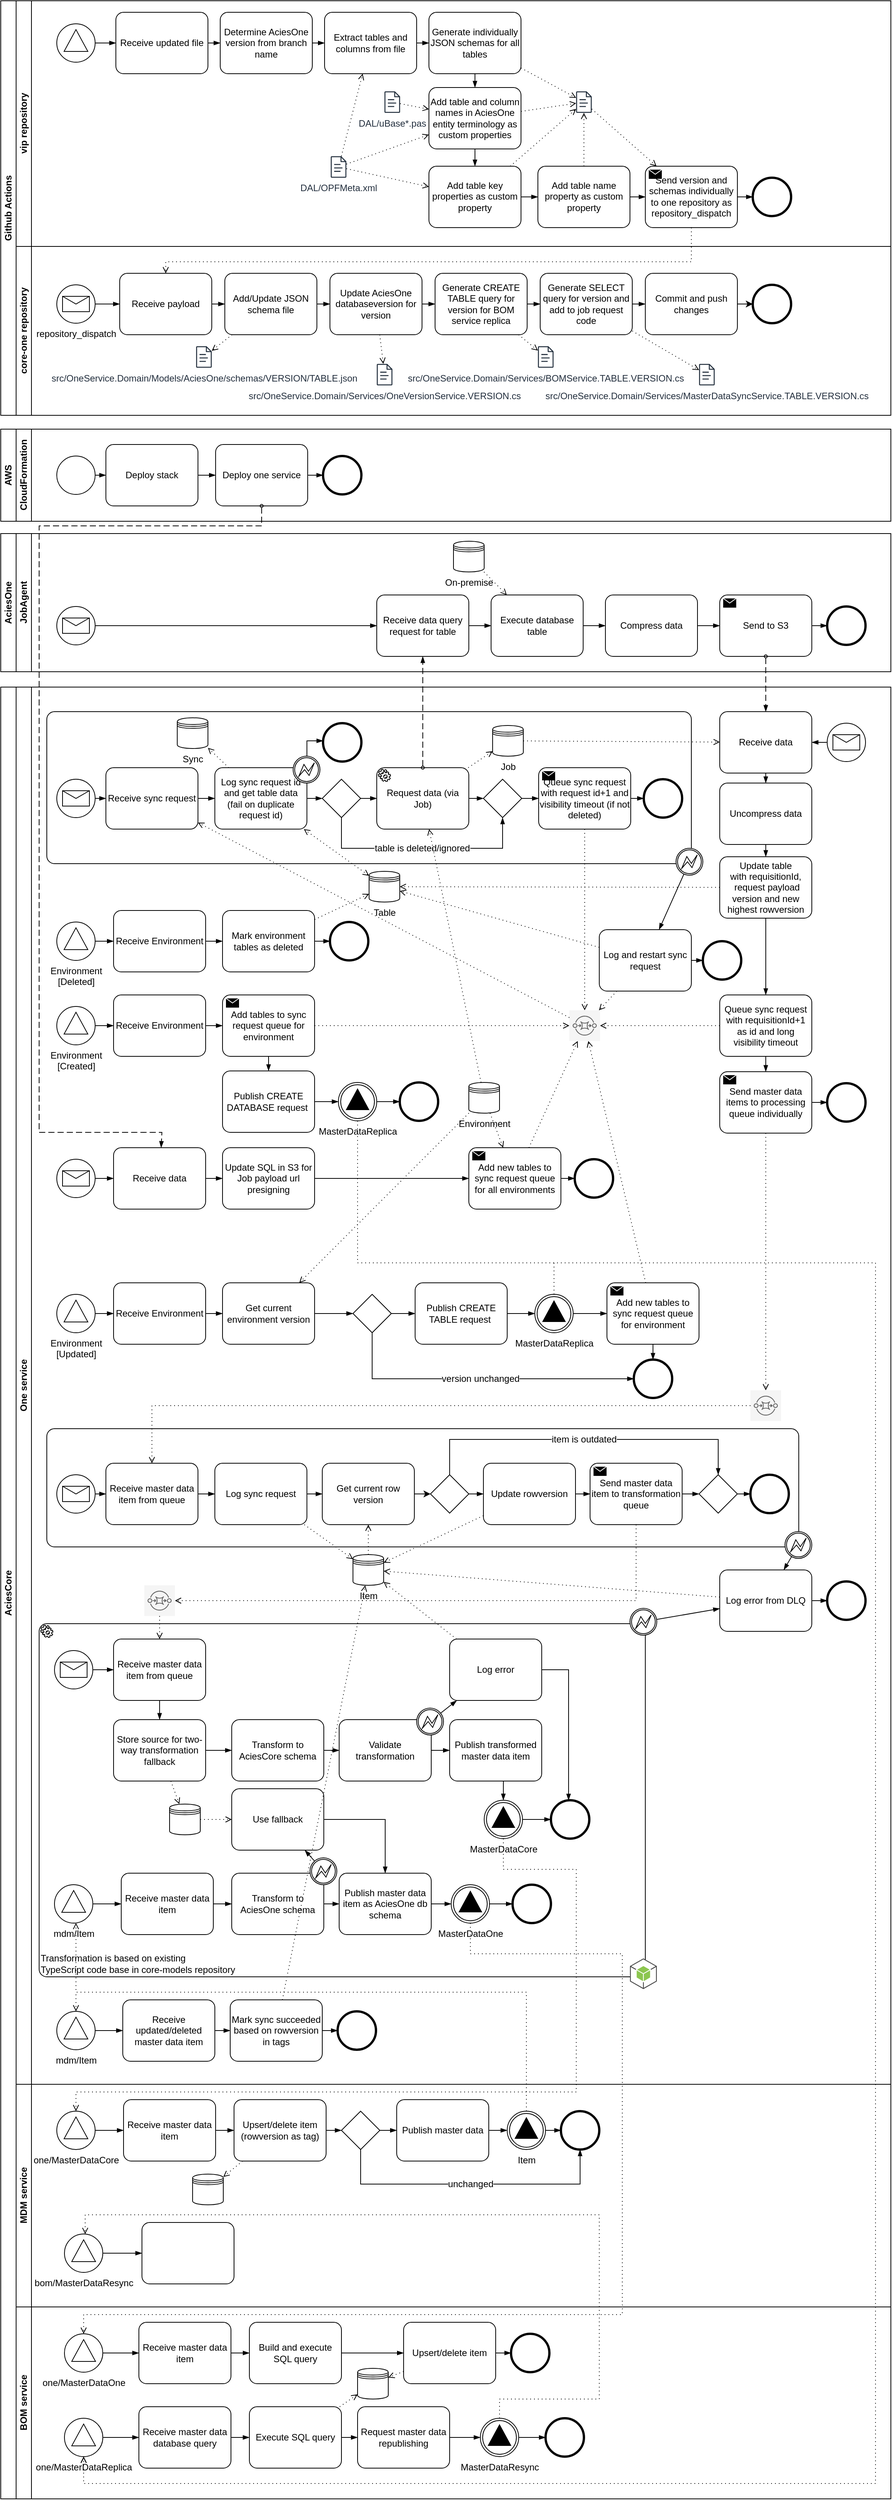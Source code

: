 <mxfile version="21.6.8" type="device">
  <diagram name="Page-1" id="bTZcT1Api_6f6nJbqBNm">
    <mxGraphModel dx="1335" dy="2546" grid="1" gridSize="10" guides="1" tooltips="1" connect="1" arrows="1" fold="1" page="1" pageScale="1" pageWidth="1169" pageHeight="1654" math="0" shadow="0">
      <root>
        <mxCell id="0" />
        <mxCell id="1" parent="0" />
        <mxCell id="s4bk7PMrDm6jOuG2M9_s-1" value="AciesOne" style="swimlane;html=1;childLayout=stackLayout;resizeParent=1;resizeParentMax=0;horizontal=0;startSize=20;horizontalStack=0;whiteSpace=wrap;" parent="1" vertex="1">
          <mxGeometry y="-960" width="1160" height="180" as="geometry" />
        </mxCell>
        <mxCell id="s4bk7PMrDm6jOuG2M9_s-2" value="JobAgent" style="swimlane;html=1;startSize=20;horizontal=0;" parent="s4bk7PMrDm6jOuG2M9_s-1" vertex="1">
          <mxGeometry x="20" width="1140" height="180" as="geometry" />
        </mxCell>
        <mxCell id="s4bk7PMrDm6jOuG2M9_s-10" value="Execute database table" style="points=[[0.25,0,0],[0.5,0,0],[0.75,0,0],[1,0.25,0],[1,0.5,0],[1,0.75,0],[0.75,1,0],[0.5,1,0],[0.25,1,0],[0,0.75,0],[0,0.5,0],[0,0.25,0]];shape=mxgraph.bpmn.task;whiteSpace=wrap;rectStyle=rounded;size=10;html=1;container=1;expand=0;collapsible=0;taskMarker=abstract;" parent="s4bk7PMrDm6jOuG2M9_s-2" vertex="1">
          <mxGeometry x="619" y="80" width="120" height="80" as="geometry" />
        </mxCell>
        <mxCell id="s4bk7PMrDm6jOuG2M9_s-11" value="On-premise" style="shape=datastore;html=1;labelPosition=center;verticalLabelPosition=bottom;align=center;verticalAlign=top;" parent="s4bk7PMrDm6jOuG2M9_s-2" vertex="1">
          <mxGeometry x="570" y="10" width="40" height="40" as="geometry" />
        </mxCell>
        <mxCell id="s4bk7PMrDm6jOuG2M9_s-12" value="" style="fontSize=12;html=1;endFill=0;startFill=0;endSize=6;startSize=6;dashed=1;dashPattern=1 4;endArrow=open;startArrow=none;rounded=0;" parent="s4bk7PMrDm6jOuG2M9_s-2" source="s4bk7PMrDm6jOuG2M9_s-11" target="s4bk7PMrDm6jOuG2M9_s-10" edge="1">
          <mxGeometry width="160" relative="1" as="geometry">
            <mxPoint x="980" y="350" as="sourcePoint" />
            <mxPoint x="1140" y="350" as="targetPoint" />
          </mxGeometry>
        </mxCell>
        <mxCell id="s4bk7PMrDm6jOuG2M9_s-13" value="" style="edgeStyle=elbowEdgeStyle;fontSize=12;html=1;endArrow=blockThin;endFill=1;rounded=0;" parent="s4bk7PMrDm6jOuG2M9_s-2" source="s4bk7PMrDm6jOuG2M9_s-100" target="s4bk7PMrDm6jOuG2M9_s-10" edge="1">
          <mxGeometry width="160" relative="1" as="geometry">
            <mxPoint x="630" y="120" as="sourcePoint" />
            <mxPoint x="1140" y="380" as="targetPoint" />
          </mxGeometry>
        </mxCell>
        <mxCell id="s4bk7PMrDm6jOuG2M9_s-17" value="Compress data" style="points=[[0.25,0,0],[0.5,0,0],[0.75,0,0],[1,0.25,0],[1,0.5,0],[1,0.75,0],[0.75,1,0],[0.5,1,0],[0.25,1,0],[0,0.75,0],[0,0.5,0],[0,0.25,0]];shape=mxgraph.bpmn.task;whiteSpace=wrap;rectStyle=rounded;size=10;html=1;container=1;expand=0;collapsible=0;taskMarker=abstract;" parent="s4bk7PMrDm6jOuG2M9_s-2" vertex="1">
          <mxGeometry x="768" y="80" width="120" height="80" as="geometry" />
        </mxCell>
        <mxCell id="s4bk7PMrDm6jOuG2M9_s-18" value="" style="edgeStyle=elbowEdgeStyle;fontSize=12;html=1;endArrow=blockThin;endFill=1;rounded=0;" parent="s4bk7PMrDm6jOuG2M9_s-2" source="s4bk7PMrDm6jOuG2M9_s-10" target="s4bk7PMrDm6jOuG2M9_s-17" edge="1">
          <mxGeometry width="160" relative="1" as="geometry">
            <mxPoint x="770" y="120" as="sourcePoint" />
            <mxPoint x="1290" y="380" as="targetPoint" />
          </mxGeometry>
        </mxCell>
        <mxCell id="s4bk7PMrDm6jOuG2M9_s-20" value="" style="edgeStyle=elbowEdgeStyle;fontSize=12;html=1;endArrow=blockThin;endFill=1;rounded=0;" parent="s4bk7PMrDm6jOuG2M9_s-2" source="s4bk7PMrDm6jOuG2M9_s-17" target="s4bk7PMrDm6jOuG2M9_s-26" edge="1">
          <mxGeometry width="160" relative="1" as="geometry">
            <mxPoint x="920" y="120" as="sourcePoint" />
            <mxPoint x="950" y="120" as="targetPoint" />
          </mxGeometry>
        </mxCell>
        <mxCell id="s4bk7PMrDm6jOuG2M9_s-23" value="" style="points=[[0.145,0.145,0],[0.5,0,0],[0.855,0.145,0],[1,0.5,0],[0.855,0.855,0],[0.5,1,0],[0.145,0.855,0],[0,0.5,0]];shape=mxgraph.bpmn.event;html=1;verticalLabelPosition=bottom;labelBackgroundColor=#ffffff;verticalAlign=top;align=center;perimeter=ellipsePerimeter;outlineConnect=0;aspect=fixed;outline=end;symbol=terminate2;" parent="s4bk7PMrDm6jOuG2M9_s-2" vertex="1">
          <mxGeometry x="1057" y="95" width="50" height="50" as="geometry" />
        </mxCell>
        <mxCell id="s4bk7PMrDm6jOuG2M9_s-24" value="" style="edgeStyle=elbowEdgeStyle;fontSize=12;html=1;endArrow=blockThin;endFill=1;rounded=0;" parent="s4bk7PMrDm6jOuG2M9_s-2" source="s4bk7PMrDm6jOuG2M9_s-26" target="s4bk7PMrDm6jOuG2M9_s-23" edge="1">
          <mxGeometry width="160" relative="1" as="geometry">
            <mxPoint x="1070" y="120" as="sourcePoint" />
            <mxPoint x="960" y="130" as="targetPoint" />
          </mxGeometry>
        </mxCell>
        <mxCell id="s4bk7PMrDm6jOuG2M9_s-26" value="Send to S3" style="points=[[0.25,0,0],[0.5,0,0],[0.75,0,0],[1,0.25,0],[1,0.5,0],[1,0.75,0],[0.75,1,0],[0.5,1,0],[0.25,1,0],[0,0.75,0],[0,0.5,0],[0,0.25,0]];shape=mxgraph.bpmn.task;whiteSpace=wrap;rectStyle=rounded;size=10;html=1;container=1;expand=0;collapsible=0;taskMarker=send;" parent="s4bk7PMrDm6jOuG2M9_s-2" vertex="1">
          <mxGeometry x="917" y="80" width="120" height="80" as="geometry" />
        </mxCell>
        <mxCell id="s4bk7PMrDm6jOuG2M9_s-28" value="" style="edgeStyle=elbowEdgeStyle;fontSize=12;html=1;endArrow=blockThin;endFill=1;rounded=0;" parent="s4bk7PMrDm6jOuG2M9_s-2" source="s4bk7PMrDm6jOuG2M9_s-99" target="s4bk7PMrDm6jOuG2M9_s-100" edge="1">
          <mxGeometry width="160" relative="1" as="geometry">
            <mxPoint x="203" y="122" as="sourcePoint" />
            <mxPoint x="223" y="122" as="targetPoint" />
          </mxGeometry>
        </mxCell>
        <mxCell id="s4bk7PMrDm6jOuG2M9_s-99" value="" style="points=[[0.145,0.145,0],[0.5,0,0],[0.855,0.145,0],[1,0.5,0],[0.855,0.855,0],[0.5,1,0],[0.145,0.855,0],[0,0.5,0]];shape=mxgraph.bpmn.event;html=1;verticalLabelPosition=bottom;labelBackgroundColor=#ffffff;verticalAlign=top;align=center;perimeter=ellipsePerimeter;outlineConnect=0;aspect=fixed;outline=standard;symbol=message;" parent="s4bk7PMrDm6jOuG2M9_s-2" vertex="1">
          <mxGeometry x="53" y="95" width="50" height="50" as="geometry" />
        </mxCell>
        <mxCell id="s4bk7PMrDm6jOuG2M9_s-100" value="Receive data query request for table" style="points=[[0.25,0,0],[0.5,0,0],[0.75,0,0],[1,0.25,0],[1,0.5,0],[1,0.75,0],[0.75,1,0],[0.5,1,0],[0.25,1,0],[0,0.75,0],[0,0.5,0],[0,0.25,0]];shape=mxgraph.bpmn.task;whiteSpace=wrap;rectStyle=rounded;size=10;html=1;container=1;expand=0;collapsible=0;taskMarker=abstract;" parent="s4bk7PMrDm6jOuG2M9_s-2" vertex="1">
          <mxGeometry x="470" y="80" width="120" height="80" as="geometry" />
        </mxCell>
        <mxCell id="s4bk7PMrDm6jOuG2M9_s-5" value="AciesCore" style="swimlane;html=1;childLayout=stackLayout;resizeParent=1;resizeParentMax=0;horizontal=0;startSize=20;horizontalStack=0;whiteSpace=wrap;" parent="1" vertex="1">
          <mxGeometry y="-760" width="1160" height="2360" as="geometry" />
        </mxCell>
        <mxCell id="s4bk7PMrDm6jOuG2M9_s-6" value="One service" style="swimlane;html=1;startSize=20;horizontal=0;" parent="s4bk7PMrDm6jOuG2M9_s-5" vertex="1">
          <mxGeometry x="20" width="1140" height="1820" as="geometry" />
        </mxCell>
        <mxCell id="CGZAd1og7PEQxb3Y_RZ1-1" value="" style="points=[[0.25,0,0],[0.5,0,0],[0.75,0,0],[1,0.25,0],[1,0.5,0],[1,0.75,0],[0.75,1,0],[0.5,1,0],[0.25,1,0],[0,0.75,0],[0,0.5,0],[0,0.25,0]];shape=mxgraph.bpmn.task;whiteSpace=wrap;rectStyle=rounded;size=10;html=1;container=1;expand=0;collapsible=0;taskMarker=abstract;" vertex="1" parent="s4bk7PMrDm6jOuG2M9_s-6">
          <mxGeometry x="40" y="966" width="980" height="154" as="geometry" />
        </mxCell>
        <mxCell id="CGZAd1og7PEQxb3Y_RZ1-3" value="" style="points=[[0.145,0.145,0],[0.5,0,0],[0.855,0.145,0],[1,0.5,0],[0.855,0.855,0],[0.5,1,0],[0.145,0.855,0],[0,0.5,0]];shape=mxgraph.bpmn.event;html=1;verticalLabelPosition=bottom;labelBackgroundColor=#ffffff;verticalAlign=top;align=center;perimeter=ellipsePerimeter;outlineConnect=0;aspect=fixed;outline=boundInt;symbol=error;" vertex="1" parent="CGZAd1og7PEQxb3Y_RZ1-1">
          <mxGeometry x="962" y="134" width="35" height="35" as="geometry" />
        </mxCell>
        <mxCell id="BSdecpBLUHSdpbFKFbyf-12" value="" style="points=[[0.25,0,0],[0.5,0,0],[0.75,0,0],[1,0.25,0],[1,0.5,0],[1,0.75,0],[0.75,1,0],[0.5,1,0],[0.25,1,0],[0,0.75,0],[0,0.5,0],[0,0.25,0]];shape=mxgraph.bpmn.task;whiteSpace=wrap;rectStyle=rounded;size=10;html=1;container=1;expand=0;collapsible=0;taskMarker=abstract;" parent="s4bk7PMrDm6jOuG2M9_s-6" vertex="1">
          <mxGeometry x="40" y="32" width="840" height="198" as="geometry" />
        </mxCell>
        <mxCell id="LdExXzRjpN9YsPJ87XRQ-4" value="" style="points=[[0.145,0.145,0],[0.5,0,0],[0.855,0.145,0],[1,0.5,0],[0.855,0.855,0],[0.5,1,0],[0.145,0.855,0],[0,0.5,0]];shape=mxgraph.bpmn.event;html=1;verticalLabelPosition=bottom;labelBackgroundColor=#ffffff;verticalAlign=top;align=center;perimeter=ellipsePerimeter;outlineConnect=0;aspect=fixed;outline=end;symbol=terminate2;" parent="BSdecpBLUHSdpbFKFbyf-12" vertex="1">
          <mxGeometry x="360" y="15" width="50" height="50" as="geometry" />
        </mxCell>
        <mxCell id="LdExXzRjpN9YsPJ87XRQ-5" value="Sync" style="shape=datastore;html=1;labelPosition=center;verticalLabelPosition=bottom;align=center;verticalAlign=top;" parent="BSdecpBLUHSdpbFKFbyf-12" vertex="1">
          <mxGeometry x="170" y="8" width="40" height="40" as="geometry" />
        </mxCell>
        <mxCell id="s4bk7PMrDm6jOuG2M9_s-66" value="" style="points=[[0.145,0.145,0],[0.5,0,0],[0.855,0.145,0],[1,0.5,0],[0.855,0.855,0],[0.5,1,0],[0.145,0.855,0],[0,0.5,0]];shape=mxgraph.bpmn.event;html=1;verticalLabelPosition=bottom;labelBackgroundColor=#ffffff;verticalAlign=top;align=center;perimeter=ellipsePerimeter;outlineConnect=0;aspect=fixed;outline=standard;symbol=message;" parent="s4bk7PMrDm6jOuG2M9_s-6" vertex="1">
          <mxGeometry x="1057" y="47" width="50" height="50" as="geometry" />
        </mxCell>
        <mxCell id="s4bk7PMrDm6jOuG2M9_s-67" value="Uncompress data" style="points=[[0.25,0,0],[0.5,0,0],[0.75,0,0],[1,0.25,0],[1,0.5,0],[1,0.75,0],[0.75,1,0],[0.5,1,0],[0.25,1,0],[0,0.75,0],[0,0.5,0],[0,0.25,0]];shape=mxgraph.bpmn.task;whiteSpace=wrap;rectStyle=rounded;size=10;html=1;container=1;expand=0;collapsible=0;taskMarker=abstract;" parent="s4bk7PMrDm6jOuG2M9_s-6" vertex="1">
          <mxGeometry x="917" y="125" width="120" height="80" as="geometry" />
        </mxCell>
        <mxCell id="s4bk7PMrDm6jOuG2M9_s-68" value="" style="edgeStyle=elbowEdgeStyle;fontSize=12;html=1;endArrow=blockThin;endFill=1;rounded=0;" parent="s4bk7PMrDm6jOuG2M9_s-6" source="s4bk7PMrDm6jOuG2M9_s-70" target="s4bk7PMrDm6jOuG2M9_s-67" edge="1">
          <mxGeometry width="160" relative="1" as="geometry">
            <mxPoint x="65" y="16" as="sourcePoint" />
            <mxPoint x="85" y="16" as="targetPoint" />
          </mxGeometry>
        </mxCell>
        <mxCell id="s4bk7PMrDm6jOuG2M9_s-70" value="Receive data" style="points=[[0.25,0,0],[0.5,0,0],[0.75,0,0],[1,0.25,0],[1,0.5,0],[1,0.75,0],[0.75,1,0],[0.5,1,0],[0.25,1,0],[0,0.75,0],[0,0.5,0],[0,0.25,0]];shape=mxgraph.bpmn.task;whiteSpace=wrap;rectStyle=rounded;size=10;html=1;container=1;expand=0;collapsible=0;taskMarker=abstract;" parent="s4bk7PMrDm6jOuG2M9_s-6" vertex="1">
          <mxGeometry x="917" y="32" width="120" height="80" as="geometry" />
        </mxCell>
        <mxCell id="s4bk7PMrDm6jOuG2M9_s-71" value="" style="edgeStyle=elbowEdgeStyle;fontSize=12;html=1;endArrow=blockThin;endFill=1;rounded=0;" parent="s4bk7PMrDm6jOuG2M9_s-6" source="s4bk7PMrDm6jOuG2M9_s-66" target="s4bk7PMrDm6jOuG2M9_s-70" edge="1">
          <mxGeometry width="160" relative="1" as="geometry">
            <mxPoint x="980" y="352" as="sourcePoint" />
            <mxPoint x="1000" y="352" as="targetPoint" />
          </mxGeometry>
        </mxCell>
        <mxCell id="s4bk7PMrDm6jOuG2M9_s-74" value="" style="edgeStyle=elbowEdgeStyle;fontSize=12;html=1;endArrow=blockThin;endFill=1;rounded=0;" parent="s4bk7PMrDm6jOuG2M9_s-6" source="TqV-y1GQCvCEVRxnvsj4-98" target="s4bk7PMrDm6jOuG2M9_s-91" edge="1">
          <mxGeometry width="160" relative="1" as="geometry">
            <mxPoint x="646" y="140" as="sourcePoint" />
            <mxPoint x="263" y="365" as="targetPoint" />
          </mxGeometry>
        </mxCell>
        <mxCell id="s4bk7PMrDm6jOuG2M9_s-79" value="" style="points=[[0.145,0.145,0],[0.5,0,0],[0.855,0.145,0],[1,0.5,0],[0.855,0.855,0],[0.5,1,0],[0.145,0.855,0],[0,0.5,0]];shape=mxgraph.bpmn.event;html=1;verticalLabelPosition=bottom;labelBackgroundColor=#ffffff;verticalAlign=top;align=center;perimeter=ellipsePerimeter;outlineConnect=0;aspect=fixed;outline=end;symbol=terminate2;" parent="s4bk7PMrDm6jOuG2M9_s-6" vertex="1">
          <mxGeometry x="1057" y="516" width="50" height="50" as="geometry" />
        </mxCell>
        <mxCell id="s4bk7PMrDm6jOuG2M9_s-81" value="" style="points=[[0.145,0.145,0],[0.5,0,0],[0.855,0.145,0],[1,0.5,0],[0.855,0.855,0],[0.5,1,0],[0.145,0.855,0],[0,0.5,0]];shape=mxgraph.bpmn.event;html=1;verticalLabelPosition=bottom;labelBackgroundColor=#ffffff;verticalAlign=top;align=center;perimeter=ellipsePerimeter;outlineConnect=0;aspect=fixed;outline=standard;symbol=message;" parent="s4bk7PMrDm6jOuG2M9_s-6" vertex="1">
          <mxGeometry x="53" y="1026" width="50" height="50" as="geometry" />
        </mxCell>
        <mxCell id="s4bk7PMrDm6jOuG2M9_s-82" value="Receive master data item from queue" style="points=[[0.25,0,0],[0.5,0,0],[0.75,0,0],[1,0.25,0],[1,0.5,0],[1,0.75,0],[0.75,1,0],[0.5,1,0],[0.25,1,0],[0,0.75,0],[0,0.5,0],[0,0.25,0]];shape=mxgraph.bpmn.task;whiteSpace=wrap;rectStyle=rounded;size=10;html=1;container=1;expand=0;collapsible=0;taskMarker=abstract;" parent="s4bk7PMrDm6jOuG2M9_s-6" vertex="1">
          <mxGeometry x="117" y="1011" width="120" height="80" as="geometry" />
        </mxCell>
        <mxCell id="s4bk7PMrDm6jOuG2M9_s-83" value="" style="edgeStyle=elbowEdgeStyle;fontSize=12;html=1;endArrow=blockThin;endFill=1;rounded=0;" parent="s4bk7PMrDm6jOuG2M9_s-6" source="s4bk7PMrDm6jOuG2M9_s-81" target="s4bk7PMrDm6jOuG2M9_s-82" edge="1">
          <mxGeometry width="160" relative="1" as="geometry">
            <mxPoint x="203" y="1241" as="sourcePoint" />
            <mxPoint x="673" y="1531" as="targetPoint" />
          </mxGeometry>
        </mxCell>
        <mxCell id="s4bk7PMrDm6jOuG2M9_s-78" value="" style="edgeStyle=elbowEdgeStyle;fontSize=12;html=1;endArrow=blockThin;endFill=1;rounded=0;" parent="s4bk7PMrDm6jOuG2M9_s-6" source="LdExXzRjpN9YsPJ87XRQ-9" target="TqV-y1GQCvCEVRxnvsj4-104" edge="1">
          <mxGeometry width="160" relative="1" as="geometry">
            <mxPoint x="-168" y="129" as="sourcePoint" />
            <mxPoint x="877" y="336" as="targetPoint" />
          </mxGeometry>
        </mxCell>
        <mxCell id="s4bk7PMrDm6jOuG2M9_s-80" value="" style="edgeStyle=elbowEdgeStyle;fontSize=12;html=1;endArrow=blockThin;endFill=1;rounded=0;" parent="s4bk7PMrDm6jOuG2M9_s-6" source="TqV-y1GQCvCEVRxnvsj4-104" target="s4bk7PMrDm6jOuG2M9_s-79" edge="1">
          <mxGeometry width="160" relative="1" as="geometry">
            <mxPoint x="952" y="1156" as="sourcePoint" />
            <mxPoint x="207" y="1120" as="targetPoint" />
          </mxGeometry>
        </mxCell>
        <mxCell id="s4bk7PMrDm6jOuG2M9_s-91" value="" style="points=[[0.145,0.145,0],[0.5,0,0],[0.855,0.145,0],[1,0.5,0],[0.855,0.855,0],[0.5,1,0],[0.145,0.855,0],[0,0.5,0]];shape=mxgraph.bpmn.event;html=1;verticalLabelPosition=bottom;labelBackgroundColor=#ffffff;verticalAlign=top;align=center;perimeter=ellipsePerimeter;outlineConnect=0;aspect=fixed;outline=end;symbol=terminate2;" parent="s4bk7PMrDm6jOuG2M9_s-6" vertex="1">
          <mxGeometry x="818" y="120" width="50" height="50" as="geometry" />
        </mxCell>
        <mxCell id="s4bk7PMrDm6jOuG2M9_s-98" value="" style="points=[[0,0,0],[0.25,0,0],[0.5,0,0],[0.75,0,0],[1,0,0],[0,1,0],[0.25,1,0],[0.5,1,0],[0.75,1,0],[1,1,0],[0,0.25,0],[0,0.5,0],[0,0.75,0],[1,0.25,0],[1,0.5,0],[1,0.75,0]];outlineConnect=0;fontColor=#333333;gradientDirection=north;fillColor=#f5f5f5;strokeColor=#666666;dashed=0;verticalLabelPosition=bottom;verticalAlign=top;align=center;html=1;fontSize=12;fontStyle=0;aspect=fixed;shape=mxgraph.aws4.resourceIcon;resIcon=mxgraph.aws4.sqs;shadow=0;" parent="s4bk7PMrDm6jOuG2M9_s-6" vertex="1">
          <mxGeometry x="957" y="916" width="40" height="40" as="geometry" />
        </mxCell>
        <mxCell id="s4bk7PMrDm6jOuG2M9_s-88" value="" style="fontSize=12;html=1;endFill=0;startFill=0;endSize=6;startSize=6;dashed=1;dashPattern=1 4;endArrow=open;startArrow=none;rounded=0;edgeStyle=elbowEdgeStyle;elbow=vertical;" parent="s4bk7PMrDm6jOuG2M9_s-6" source="TqV-y1GQCvCEVRxnvsj4-104" target="s4bk7PMrDm6jOuG2M9_s-98" edge="1">
          <mxGeometry width="160" relative="1" as="geometry">
            <mxPoint x="832" y="946" as="sourcePoint" />
            <mxPoint x="854.302" y="870" as="targetPoint" />
            <Array as="points">
              <mxPoint x="977" y="900" />
            </Array>
          </mxGeometry>
        </mxCell>
        <mxCell id="s4bk7PMrDm6jOuG2M9_s-89" value="" style="fontSize=12;html=1;endFill=0;startFill=0;endSize=6;startSize=6;dashed=1;dashPattern=1 4;endArrow=open;startArrow=none;rounded=0;elbow=vertical;edgeStyle=orthogonalEdgeStyle;" parent="s4bk7PMrDm6jOuG2M9_s-6" source="s4bk7PMrDm6jOuG2M9_s-98" target="s4bk7PMrDm6jOuG2M9_s-82" edge="1">
          <mxGeometry width="160" relative="1" as="geometry">
            <mxPoint x="540" y="1024" as="sourcePoint" />
            <mxPoint x="433" y="1409" as="targetPoint" />
          </mxGeometry>
        </mxCell>
        <mxCell id="TqV-y1GQCvCEVRxnvsj4-117" value="" style="edgeStyle=orthogonalEdgeStyle;rounded=0;orthogonalLoop=1;jettySize=auto;html=1;" parent="s4bk7PMrDm6jOuG2M9_s-6" source="s4bk7PMrDm6jOuG2M9_s-101" target="TqV-y1GQCvCEVRxnvsj4-50" edge="1">
          <mxGeometry relative="1" as="geometry" />
        </mxCell>
        <mxCell id="s4bk7PMrDm6jOuG2M9_s-101" value="Get current row version" style="points=[[0.25,0,0],[0.5,0,0],[0.75,0,0],[1,0.25,0],[1,0.5,0],[1,0.75,0],[0.75,1,0],[0.5,1,0],[0.25,1,0],[0,0.75,0],[0,0.5,0],[0,0.25,0]];shape=mxgraph.bpmn.task;whiteSpace=wrap;rectStyle=rounded;size=10;html=1;container=1;expand=0;collapsible=0;taskMarker=abstract;" parent="s4bk7PMrDm6jOuG2M9_s-6" vertex="1">
          <mxGeometry x="399" y="1011" width="120" height="80" as="geometry" />
        </mxCell>
        <mxCell id="s4bk7PMrDm6jOuG2M9_s-102" value="" style="edgeStyle=elbowEdgeStyle;fontSize=12;html=1;endArrow=blockThin;endFill=1;rounded=0;" parent="s4bk7PMrDm6jOuG2M9_s-6" source="BSdecpBLUHSdpbFKFbyf-6" target="s4bk7PMrDm6jOuG2M9_s-101" edge="1">
          <mxGeometry width="160" relative="1" as="geometry">
            <mxPoint x="203" y="1241" as="sourcePoint" />
            <mxPoint x="673" y="1531" as="targetPoint" />
          </mxGeometry>
        </mxCell>
        <mxCell id="s4bk7PMrDm6jOuG2M9_s-104" value="" style="edgeStyle=elbowEdgeStyle;fontSize=12;html=1;endArrow=blockThin;endFill=1;rounded=0;" parent="s4bk7PMrDm6jOuG2M9_s-6" source="TqV-y1GQCvCEVRxnvsj4-50" target="TqV-y1GQCvCEVRxnvsj4-120" edge="1">
          <mxGeometry width="160" relative="1" as="geometry">
            <mxPoint x="1120" y="1221" as="sourcePoint" />
            <mxPoint x="1055" y="1271" as="targetPoint" />
          </mxGeometry>
        </mxCell>
        <mxCell id="s4bk7PMrDm6jOuG2M9_s-121" value="Table" style="shape=datastore;html=1;labelPosition=center;verticalLabelPosition=bottom;align=center;verticalAlign=top;" parent="s4bk7PMrDm6jOuG2M9_s-6" vertex="1">
          <mxGeometry x="460" y="240" width="40" height="40" as="geometry" />
        </mxCell>
        <mxCell id="s4bk7PMrDm6jOuG2M9_s-167" value="" style="points=[[0.145,0.145,0],[0.5,0,0],[0.855,0.145,0],[1,0.5,0],[0.855,0.855,0],[0.5,1,0],[0.145,0.855,0],[0,0.5,0]];shape=mxgraph.bpmn.event;html=1;verticalLabelPosition=bottom;labelBackgroundColor=#ffffff;verticalAlign=top;align=center;perimeter=ellipsePerimeter;outlineConnect=0;aspect=fixed;outline=end;symbol=terminate2;" parent="s4bk7PMrDm6jOuG2M9_s-6" vertex="1">
          <mxGeometry x="957" y="1026" width="50" height="50" as="geometry" />
        </mxCell>
        <mxCell id="s4bk7PMrDm6jOuG2M9_s-168" value="" style="edgeStyle=elbowEdgeStyle;fontSize=12;html=1;endArrow=blockThin;endFill=1;rounded=0;" parent="s4bk7PMrDm6jOuG2M9_s-6" source="TqV-y1GQCvCEVRxnvsj4-105" target="TqV-y1GQCvCEVRxnvsj4-118" edge="1">
          <mxGeometry width="160" relative="1" as="geometry">
            <mxPoint x="1115" y="1311" as="sourcePoint" />
            <mxPoint x="1438" y="1406" as="targetPoint" />
          </mxGeometry>
        </mxCell>
        <mxCell id="xeh5zai_fJD0VxdqG8iB-17" value="" style="points=[[0,0,0],[0.25,0,0],[0.5,0,0],[0.75,0,0],[1,0,0],[0,1,0],[0.25,1,0],[0.5,1,0],[0.75,1,0],[1,1,0],[0,0.25,0],[0,0.5,0],[0,0.75,0],[1,0.25,0],[1,0.5,0],[1,0.75,0]];outlineConnect=0;fontColor=#333333;gradientDirection=north;fillColor=#f5f5f5;strokeColor=#666666;dashed=0;verticalLabelPosition=bottom;verticalAlign=top;align=center;html=1;fontSize=12;fontStyle=0;aspect=fixed;shape=mxgraph.aws4.resourceIcon;resIcon=mxgraph.aws4.sqs;shadow=0;" parent="s4bk7PMrDm6jOuG2M9_s-6" vertex="1">
          <mxGeometry x="167" y="1170" width="40" height="40" as="geometry" />
        </mxCell>
        <mxCell id="xeh5zai_fJD0VxdqG8iB-18" value="" style="fontSize=12;html=1;endFill=0;startFill=0;endSize=6;startSize=6;dashed=1;dashPattern=1 4;endArrow=open;startArrow=none;rounded=0;edgeStyle=orthogonalEdgeStyle;elbow=vertical;" parent="s4bk7PMrDm6jOuG2M9_s-6" source="TqV-y1GQCvCEVRxnvsj4-105" target="xeh5zai_fJD0VxdqG8iB-17" edge="1">
          <mxGeometry width="160" relative="1" as="geometry">
            <mxPoint x="925" y="1341" as="sourcePoint" />
            <mxPoint x="853" y="1336" as="targetPoint" />
            <Array as="points">
              <mxPoint x="808" y="1190" />
            </Array>
          </mxGeometry>
        </mxCell>
        <mxCell id="xeh5zai_fJD0VxdqG8iB-40" value="Update table with&amp;nbsp;requisitionId,&lt;br&gt;&amp;nbsp;request payload version and new highest rowversion" style="points=[[0.25,0,0],[0.5,0,0],[0.75,0,0],[1,0.25,0],[1,0.5,0],[1,0.75,0],[0.75,1,0],[0.5,1,0],[0.25,1,0],[0,0.75,0],[0,0.5,0],[0,0.25,0]];shape=mxgraph.bpmn.task;whiteSpace=wrap;rectStyle=rounded;size=10;html=1;container=1;expand=0;collapsible=0;taskMarker=abstract;" parent="s4bk7PMrDm6jOuG2M9_s-6" vertex="1">
          <mxGeometry x="917" y="221" width="120" height="80" as="geometry" />
        </mxCell>
        <mxCell id="xeh5zai_fJD0VxdqG8iB-41" value="" style="edgeStyle=elbowEdgeStyle;fontSize=12;html=1;endArrow=blockThin;endFill=1;rounded=0;" parent="s4bk7PMrDm6jOuG2M9_s-6" source="s4bk7PMrDm6jOuG2M9_s-67" target="xeh5zai_fJD0VxdqG8iB-40" edge="1">
          <mxGeometry width="160" relative="1" as="geometry">
            <mxPoint x="579" y="329" as="sourcePoint" />
            <mxPoint x="579" y="435" as="targetPoint" />
          </mxGeometry>
        </mxCell>
        <mxCell id="xeh5zai_fJD0VxdqG8iB-42" value="" style="fontSize=12;html=1;endFill=0;startFill=0;endSize=6;startSize=6;dashed=1;dashPattern=1 4;endArrow=open;startArrow=none;rounded=0;elbow=vertical;" parent="s4bk7PMrDm6jOuG2M9_s-6" source="xeh5zai_fJD0VxdqG8iB-40" target="s4bk7PMrDm6jOuG2M9_s-121" edge="1">
          <mxGeometry width="160" relative="1" as="geometry">
            <mxPoint x="417" y="310" as="sourcePoint" />
            <mxPoint x="722" y="610" as="targetPoint" />
          </mxGeometry>
        </mxCell>
        <mxCell id="xeh5zai_fJD0VxdqG8iB-43" value="Item" style="shape=datastore;html=1;labelPosition=center;verticalLabelPosition=bottom;align=center;verticalAlign=top;" parent="s4bk7PMrDm6jOuG2M9_s-6" vertex="1">
          <mxGeometry x="439" y="1130" width="40" height="40" as="geometry" />
        </mxCell>
        <mxCell id="s4bk7PMrDm6jOuG2M9_s-123" value="" style="fontSize=12;html=1;endFill=0;startFill=0;endSize=6;startSize=6;dashed=1;dashPattern=1 4;endArrow=open;startArrow=none;rounded=0;elbow=vertical;" parent="s4bk7PMrDm6jOuG2M9_s-6" source="xeh5zai_fJD0VxdqG8iB-43" target="s4bk7PMrDm6jOuG2M9_s-101" edge="1">
          <mxGeometry width="160" relative="1" as="geometry">
            <mxPoint x="462.876" y="1120" as="sourcePoint" />
            <mxPoint x="786" y="1011" as="targetPoint" />
          </mxGeometry>
        </mxCell>
        <mxCell id="xeh5zai_fJD0VxdqG8iB-95" value="" style="points=[[0.145,0.145,0],[0.5,0,0],[0.855,0.145,0],[1,0.5,0],[0.855,0.855,0],[0.5,1,0],[0.145,0.855,0],[0,0.5,0]];shape=mxgraph.bpmn.event;html=1;verticalLabelPosition=bottom;labelBackgroundColor=#ffffff;verticalAlign=top;align=center;perimeter=ellipsePerimeter;outlineConnect=0;aspect=fixed;outline=standard;symbol=message;" parent="s4bk7PMrDm6jOuG2M9_s-6" vertex="1">
          <mxGeometry x="53" y="615" width="50" height="50" as="geometry" />
        </mxCell>
        <mxCell id="xeh5zai_fJD0VxdqG8iB-96" value="Receive data" style="points=[[0.25,0,0],[0.5,0,0],[0.75,0,0],[1,0.25,0],[1,0.5,0],[1,0.75,0],[0.75,1,0],[0.5,1,0],[0.25,1,0],[0,0.75,0],[0,0.5,0],[0,0.25,0]];shape=mxgraph.bpmn.task;whiteSpace=wrap;rectStyle=rounded;size=10;html=1;container=1;expand=0;collapsible=0;taskMarker=abstract;" parent="s4bk7PMrDm6jOuG2M9_s-6" vertex="1">
          <mxGeometry x="127" y="600" width="120" height="80" as="geometry" />
        </mxCell>
        <mxCell id="xeh5zai_fJD0VxdqG8iB-97" value="" style="edgeStyle=elbowEdgeStyle;fontSize=12;html=1;endArrow=blockThin;endFill=1;rounded=0;" parent="s4bk7PMrDm6jOuG2M9_s-6" source="xeh5zai_fJD0VxdqG8iB-95" target="xeh5zai_fJD0VxdqG8iB-96" edge="1">
          <mxGeometry width="160" relative="1" as="geometry">
            <mxPoint x="-50.5" y="1076" as="sourcePoint" />
            <mxPoint x="399.5" y="1076" as="targetPoint" />
          </mxGeometry>
        </mxCell>
        <mxCell id="xeh5zai_fJD0VxdqG8iB-99" value="" style="edgeStyle=elbowEdgeStyle;fontSize=12;html=1;endArrow=blockThin;endFill=1;rounded=0;" parent="s4bk7PMrDm6jOuG2M9_s-6" source="BSdecpBLUHSdpbFKFbyf-21" target="TqV-y1GQCvCEVRxnvsj4-103" edge="1">
          <mxGeometry width="160" relative="1" as="geometry">
            <mxPoint x="1323.5" y="710" as="sourcePoint" />
            <mxPoint x="480" y="690" as="targetPoint" />
          </mxGeometry>
        </mxCell>
        <mxCell id="xeh5zai_fJD0VxdqG8iB-101" value="" style="points=[[0.145,0.145,0],[0.5,0,0],[0.855,0.145,0],[1,0.5,0],[0.855,0.855,0],[0.5,1,0],[0.145,0.855,0],[0,0.5,0]];shape=mxgraph.bpmn.event;html=1;verticalLabelPosition=bottom;labelBackgroundColor=#ffffff;verticalAlign=top;align=center;perimeter=ellipsePerimeter;outlineConnect=0;aspect=fixed;outline=end;symbol=terminate2;" parent="s4bk7PMrDm6jOuG2M9_s-6" vertex="1">
          <mxGeometry x="728" y="615" width="50" height="50" as="geometry" />
        </mxCell>
        <mxCell id="xeh5zai_fJD0VxdqG8iB-102" value="" style="edgeStyle=orthogonalEdgeStyle;fontSize=12;html=1;endArrow=blockThin;endFill=1;rounded=0;" parent="s4bk7PMrDm6jOuG2M9_s-6" source="TqV-y1GQCvCEVRxnvsj4-103" target="xeh5zai_fJD0VxdqG8iB-101" edge="1">
          <mxGeometry width="160" relative="1" as="geometry">
            <mxPoint x="600" y="690" as="sourcePoint" />
            <mxPoint x="1219.5" y="745" as="targetPoint" />
            <Array as="points" />
          </mxGeometry>
        </mxCell>
        <mxCell id="xeh5zai_fJD0VxdqG8iB-104" value="" style="points=[[0.145,0.145,0],[0.5,0,0],[0.855,0.145,0],[1,0.5,0],[0.855,0.855,0],[0.5,1,0],[0.145,0.855,0],[0,0.5,0]];shape=mxgraph.bpmn.event;html=1;verticalLabelPosition=bottom;labelBackgroundColor=#ffffff;verticalAlign=top;align=center;perimeter=ellipsePerimeter;outlineConnect=0;aspect=fixed;outline=standard;symbol=message;" parent="s4bk7PMrDm6jOuG2M9_s-6" vertex="1">
          <mxGeometry x="53" y="120" width="50" height="50" as="geometry" />
        </mxCell>
        <mxCell id="xeh5zai_fJD0VxdqG8iB-113" value="" style="points=[[0,0,0],[0.25,0,0],[0.5,0,0],[0.75,0,0],[1,0,0],[0,1,0],[0.25,1,0],[0.5,1,0],[0.75,1,0],[1,1,0],[0,0.25,0],[0,0.5,0],[0,0.75,0],[1,0.25,0],[1,0.5,0],[1,0.75,0]];outlineConnect=0;fontColor=#333333;gradientDirection=north;fillColor=#f5f5f5;strokeColor=#666666;dashed=0;verticalLabelPosition=bottom;verticalAlign=top;align=center;html=1;fontSize=12;fontStyle=0;aspect=fixed;shape=mxgraph.aws4.resourceIcon;resIcon=mxgraph.aws4.sqs;shadow=0;" parent="s4bk7PMrDm6jOuG2M9_s-6" vertex="1">
          <mxGeometry x="721" y="421" width="40" height="40" as="geometry" />
        </mxCell>
        <mxCell id="xeh5zai_fJD0VxdqG8iB-114" value="" style="fontSize=12;html=1;endFill=0;startFill=0;endSize=6;startSize=6;dashed=1;dashPattern=1 4;endArrow=open;startArrow=none;rounded=0;elbow=vertical;" parent="s4bk7PMrDm6jOuG2M9_s-6" source="TqV-y1GQCvCEVRxnvsj4-103" target="xeh5zai_fJD0VxdqG8iB-113" edge="1">
          <mxGeometry width="160" relative="1" as="geometry">
            <mxPoint x="319.619" y="105" as="sourcePoint" />
            <mxPoint x="490.933" y="140" as="targetPoint" />
          </mxGeometry>
        </mxCell>
        <mxCell id="xeh5zai_fJD0VxdqG8iB-115" value="" style="fontSize=12;html=1;endFill=0;startFill=0;endSize=6;startSize=6;dashed=1;dashPattern=1 4;endArrow=open;startArrow=none;rounded=0;elbow=vertical;" parent="s4bk7PMrDm6jOuG2M9_s-6" source="xeh5zai_fJD0VxdqG8iB-113" target="xeh5zai_fJD0VxdqG8iB-116" edge="1">
          <mxGeometry width="160" relative="1" as="geometry">
            <mxPoint x="170" y="521" as="sourcePoint" />
            <mxPoint x="290" y="171" as="targetPoint" />
          </mxGeometry>
        </mxCell>
        <mxCell id="xeh5zai_fJD0VxdqG8iB-116" value="Receive sync request" style="points=[[0.25,0,0],[0.5,0,0],[0.75,0,0],[1,0.25,0],[1,0.5,0],[1,0.75,0],[0.75,1,0],[0.5,1,0],[0.25,1,0],[0,0.75,0],[0,0.5,0],[0,0.25,0]];shape=mxgraph.bpmn.task;whiteSpace=wrap;rectStyle=rounded;size=10;html=1;container=1;expand=0;collapsible=0;taskMarker=abstract;" parent="s4bk7PMrDm6jOuG2M9_s-6" vertex="1">
          <mxGeometry x="117" y="105" width="120" height="80" as="geometry" />
        </mxCell>
        <mxCell id="xeh5zai_fJD0VxdqG8iB-105" value="" style="edgeStyle=elbowEdgeStyle;fontSize=12;html=1;endArrow=blockThin;endFill=1;rounded=0;" parent="s4bk7PMrDm6jOuG2M9_s-6" source="xeh5zai_fJD0VxdqG8iB-104" target="xeh5zai_fJD0VxdqG8iB-116" edge="1">
          <mxGeometry width="160" relative="1" as="geometry">
            <mxPoint x="113" y="154" as="sourcePoint" />
            <mxPoint x="140" y="25" as="targetPoint" />
          </mxGeometry>
        </mxCell>
        <mxCell id="xeh5zai_fJD0VxdqG8iB-118" value="" style="edgeStyle=orthogonalEdgeStyle;fontSize=12;html=1;endArrow=blockThin;endFill=1;rounded=0;" parent="s4bk7PMrDm6jOuG2M9_s-6" source="xeh5zai_fJD0VxdqG8iB-123" target="BSdecpBLUHSdpbFKFbyf-8" edge="1">
          <mxGeometry width="160" relative="1" as="geometry">
            <mxPoint x="113" y="375" as="sourcePoint" />
            <mxPoint x="470" y="165" as="targetPoint" />
          </mxGeometry>
        </mxCell>
        <mxCell id="xeh5zai_fJD0VxdqG8iB-119" value="" style="fontSize=12;html=1;endFill=0;startFill=0;endSize=6;startSize=6;dashed=1;dashPattern=1 4;endArrow=open;startArrow=none;rounded=0;" parent="s4bk7PMrDm6jOuG2M9_s-6" source="s4bk7PMrDm6jOuG2M9_s-159" target="TqV-y1GQCvCEVRxnvsj4-103" edge="1">
          <mxGeometry width="160" relative="1" as="geometry">
            <mxPoint x="645" y="1481" as="sourcePoint" />
            <mxPoint x="278.974" y="976" as="targetPoint" />
          </mxGeometry>
        </mxCell>
        <mxCell id="xeh5zai_fJD0VxdqG8iB-122" value="" style="edgeStyle=elbowEdgeStyle;fontSize=12;html=1;endArrow=blockThin;endFill=1;rounded=0;" parent="s4bk7PMrDm6jOuG2M9_s-6" source="xeh5zai_fJD0VxdqG8iB-126" target="TqV-y1GQCvCEVRxnvsj4-98" edge="1">
          <mxGeometry width="160" relative="1" as="geometry">
            <mxPoint x="403" y="436" as="sourcePoint" />
            <mxPoint x="586" y="180" as="targetPoint" />
          </mxGeometry>
        </mxCell>
        <mxCell id="xeh5zai_fJD0VxdqG8iB-123" value="" style="points=[[0.25,0.25,0],[0.5,0,0],[0.75,0.25,0],[1,0.5,0],[0.75,0.75,0],[0.5,1,0],[0.25,0.75,0],[0,0.5,0]];shape=mxgraph.bpmn.gateway2;html=1;verticalLabelPosition=bottom;labelBackgroundColor=#ffffff;verticalAlign=top;align=center;perimeter=rhombusPerimeter;outlineConnect=0;outline=none;symbol=none;" parent="s4bk7PMrDm6jOuG2M9_s-6" vertex="1">
          <mxGeometry x="399" y="120" width="50" height="50" as="geometry" />
        </mxCell>
        <mxCell id="xeh5zai_fJD0VxdqG8iB-124" value="" style="edgeStyle=elbowEdgeStyle;fontSize=12;html=1;endArrow=blockThin;endFill=1;rounded=0;" parent="s4bk7PMrDm6jOuG2M9_s-6" source="TqV-y1GQCvCEVRxnvsj4-109" target="xeh5zai_fJD0VxdqG8iB-123" edge="1">
          <mxGeometry width="160" relative="1" as="geometry">
            <mxPoint x="270" y="611" as="sourcePoint" />
            <mxPoint x="283" y="436" as="targetPoint" />
          </mxGeometry>
        </mxCell>
        <mxCell id="xeh5zai_fJD0VxdqG8iB-125" value="table is deleted/ignored" style="edgeStyle=elbowEdgeStyle;fontSize=12;html=1;endArrow=blockThin;endFill=1;rounded=0;" parent="s4bk7PMrDm6jOuG2M9_s-6" source="xeh5zai_fJD0VxdqG8iB-123" target="xeh5zai_fJD0VxdqG8iB-126" edge="1">
          <mxGeometry width="160" relative="1" as="geometry">
            <mxPoint x="113" y="365" as="sourcePoint" />
            <mxPoint x="140" y="236" as="targetPoint" />
            <Array as="points">
              <mxPoint x="530" y="210" />
            </Array>
          </mxGeometry>
        </mxCell>
        <mxCell id="xeh5zai_fJD0VxdqG8iB-126" value="" style="points=[[0.25,0.25,0],[0.5,0,0],[0.75,0.25,0],[1,0.5,0],[0.75,0.75,0],[0.5,1,0],[0.25,0.75,0],[0,0.5,0]];shape=mxgraph.bpmn.gateway2;html=1;verticalLabelPosition=bottom;labelBackgroundColor=#ffffff;verticalAlign=top;align=center;perimeter=rhombusPerimeter;outlineConnect=0;outline=none;symbol=none;" parent="s4bk7PMrDm6jOuG2M9_s-6" vertex="1">
          <mxGeometry x="609" y="120" width="50" height="50" as="geometry" />
        </mxCell>
        <mxCell id="xeh5zai_fJD0VxdqG8iB-127" value="" style="edgeStyle=elbowEdgeStyle;fontSize=12;html=1;endArrow=blockThin;endFill=1;rounded=0;" parent="s4bk7PMrDm6jOuG2M9_s-6" source="BSdecpBLUHSdpbFKFbyf-8" target="xeh5zai_fJD0VxdqG8iB-126" edge="1">
          <mxGeometry width="160" relative="1" as="geometry">
            <mxPoint x="590" y="165" as="sourcePoint" />
            <mxPoint x="470" y="461" as="targetPoint" />
            <Array as="points">
              <mxPoint x="655" y="166" />
            </Array>
          </mxGeometry>
        </mxCell>
        <mxCell id="xeh5zai_fJD0VxdqG8iB-128" value="" style="fontSize=12;html=1;endFill=0;startFill=0;endSize=6;startSize=6;dashed=1;dashPattern=1 4;endArrow=open;startArrow=none;rounded=0;elbow=vertical;" parent="s4bk7PMrDm6jOuG2M9_s-6" source="TqV-y1GQCvCEVRxnvsj4-98" target="xeh5zai_fJD0VxdqG8iB-113" edge="1">
          <mxGeometry width="160" relative="1" as="geometry">
            <mxPoint x="526" y="123.483" as="sourcePoint" />
            <mxPoint x="839.302" y="270" as="targetPoint" />
          </mxGeometry>
        </mxCell>
        <mxCell id="xeh5zai_fJD0VxdqG8iB-131" value="" style="fontSize=12;html=1;endFill=0;startFill=0;endSize=6;startSize=6;dashed=1;dashPattern=1 4;endArrow=open;startArrow=open;rounded=0;elbow=vertical;" parent="s4bk7PMrDm6jOuG2M9_s-6" source="s4bk7PMrDm6jOuG2M9_s-121" target="TqV-y1GQCvCEVRxnvsj4-109" edge="1">
          <mxGeometry width="160" relative="1" as="geometry">
            <mxPoint x="417" y="310" as="sourcePoint" />
            <mxPoint x="722" y="610" as="targetPoint" />
          </mxGeometry>
        </mxCell>
        <mxCell id="TqV-y1GQCvCEVRxnvsj4-50" value="" style="points=[[0.25,0.25,0],[0.5,0,0],[0.75,0.25,0],[1,0.5,0],[0.75,0.75,0],[0.5,1,0],[0.25,0.75,0],[0,0.5,0]];shape=mxgraph.bpmn.gateway2;html=1;verticalLabelPosition=bottom;labelBackgroundColor=#ffffff;verticalAlign=top;align=center;perimeter=rhombusPerimeter;outlineConnect=0;outline=none;symbol=none;" parent="s4bk7PMrDm6jOuG2M9_s-6" vertex="1">
          <mxGeometry x="540" y="1026" width="50" height="50" as="geometry" />
        </mxCell>
        <mxCell id="TqV-y1GQCvCEVRxnvsj4-52" value="item is outdated" style="edgeStyle=elbowEdgeStyle;fontSize=12;html=1;endArrow=blockThin;endFill=1;rounded=0;" parent="s4bk7PMrDm6jOuG2M9_s-6" source="TqV-y1GQCvCEVRxnvsj4-50" target="TqV-y1GQCvCEVRxnvsj4-118" edge="1">
          <mxGeometry width="160" relative="1" as="geometry">
            <mxPoint x="1120" y="1211" as="sourcePoint" />
            <mxPoint x="1040" y="1581" as="targetPoint" />
            <Array as="points">
              <mxPoint x="740" y="980" />
            </Array>
          </mxGeometry>
        </mxCell>
        <mxCell id="TqV-y1GQCvCEVRxnvsj4-59" value="Environment&lt;br&gt;[Created]" style="points=[[0.145,0.145,0],[0.5,0,0],[0.855,0.145,0],[1,0.5,0],[0.855,0.855,0],[0.5,1,0],[0.145,0.855,0],[0,0.5,0]];shape=mxgraph.bpmn.event;html=1;verticalLabelPosition=bottom;labelBackgroundColor=#ffffff;verticalAlign=top;align=center;perimeter=ellipsePerimeter;outlineConnect=0;aspect=fixed;outline=standard;symbol=signal;" parent="s4bk7PMrDm6jOuG2M9_s-6" vertex="1">
          <mxGeometry x="53" y="416" width="50" height="50" as="geometry" />
        </mxCell>
        <mxCell id="TqV-y1GQCvCEVRxnvsj4-61" value="Receive Environment" style="points=[[0.25,0,0],[0.5,0,0],[0.75,0,0],[1,0.25,0],[1,0.5,0],[1,0.75,0],[0.75,1,0],[0.5,1,0],[0.25,1,0],[0,0.75,0],[0,0.5,0],[0,0.25,0]];shape=mxgraph.bpmn.task;whiteSpace=wrap;rectStyle=rounded;size=10;html=1;container=1;expand=0;collapsible=0;taskMarker=abstract;" parent="s4bk7PMrDm6jOuG2M9_s-6" vertex="1">
          <mxGeometry x="127" y="401" width="120" height="80" as="geometry" />
        </mxCell>
        <mxCell id="TqV-y1GQCvCEVRxnvsj4-60" value="" style="edgeStyle=elbowEdgeStyle;fontSize=12;html=1;endArrow=blockThin;endFill=1;rounded=0;" parent="s4bk7PMrDm6jOuG2M9_s-6" source="TqV-y1GQCvCEVRxnvsj4-59" target="TqV-y1GQCvCEVRxnvsj4-61" edge="1">
          <mxGeometry width="160" relative="1" as="geometry">
            <mxPoint x="113" y="650" as="sourcePoint" />
            <mxPoint x="150" y="436" as="targetPoint" />
          </mxGeometry>
        </mxCell>
        <mxCell id="TqV-y1GQCvCEVRxnvsj4-67" value="" style="edgeStyle=elbowEdgeStyle;fontSize=12;html=1;endArrow=blockThin;endFill=1;rounded=0;" parent="s4bk7PMrDm6jOuG2M9_s-6" source="TqV-y1GQCvCEVRxnvsj4-61" target="TqV-y1GQCvCEVRxnvsj4-102" edge="1">
          <mxGeometry width="160" relative="1" as="geometry">
            <mxPoint x="113" y="650" as="sourcePoint" />
            <mxPoint x="150" y="436" as="targetPoint" />
          </mxGeometry>
        </mxCell>
        <mxCell id="TqV-y1GQCvCEVRxnvsj4-68" value="" style="fontSize=12;html=1;endFill=0;startFill=0;endSize=6;startSize=6;dashed=1;dashPattern=1 4;endArrow=open;startArrow=none;rounded=0;elbow=vertical;" parent="s4bk7PMrDm6jOuG2M9_s-6" source="TqV-y1GQCvCEVRxnvsj4-102" target="xeh5zai_fJD0VxdqG8iB-113" edge="1">
          <mxGeometry width="160" relative="1" as="geometry">
            <mxPoint x="947" y="755" as="sourcePoint" />
            <mxPoint x="490.933" y="140" as="targetPoint" />
          </mxGeometry>
        </mxCell>
        <mxCell id="TqV-y1GQCvCEVRxnvsj4-71" value="" style="points=[[0.145,0.145,0],[0.5,0,0],[0.855,0.145,0],[1,0.5,0],[0.855,0.855,0],[0.5,1,0],[0.145,0.855,0],[0,0.5,0]];shape=mxgraph.bpmn.event;html=1;verticalLabelPosition=bottom;labelBackgroundColor=#ffffff;verticalAlign=top;align=center;perimeter=ellipsePerimeter;outlineConnect=0;aspect=fixed;outline=end;symbol=terminate2;" parent="s4bk7PMrDm6jOuG2M9_s-6" vertex="1">
          <mxGeometry x="500" y="515" width="50" height="50" as="geometry" />
        </mxCell>
        <mxCell id="TqV-y1GQCvCEVRxnvsj4-72" value="" style="edgeStyle=elbowEdgeStyle;fontSize=12;html=1;endArrow=blockThin;endFill=1;rounded=0;" parent="s4bk7PMrDm6jOuG2M9_s-6" source="TqV-y1GQCvCEVRxnvsj4-140" target="TqV-y1GQCvCEVRxnvsj4-71" edge="1">
          <mxGeometry width="160" relative="1" as="geometry">
            <mxPoint x="160" y="446" as="sourcePoint" />
            <mxPoint x="483" y="541" as="targetPoint" />
          </mxGeometry>
        </mxCell>
        <mxCell id="TqV-y1GQCvCEVRxnvsj4-73" value="Environment&lt;br&gt;[Updated]" style="points=[[0.145,0.145,0],[0.5,0,0],[0.855,0.145,0],[1,0.5,0],[0.855,0.855,0],[0.5,1,0],[0.145,0.855,0],[0,0.5,0]];shape=mxgraph.bpmn.event;html=1;verticalLabelPosition=bottom;labelBackgroundColor=#ffffff;verticalAlign=top;align=center;perimeter=ellipsePerimeter;outlineConnect=0;aspect=fixed;outline=standard;symbol=signal;" parent="s4bk7PMrDm6jOuG2M9_s-6" vertex="1">
          <mxGeometry x="53" y="791" width="50" height="50" as="geometry" />
        </mxCell>
        <mxCell id="TqV-y1GQCvCEVRxnvsj4-74" value="Receive Environment" style="points=[[0.25,0,0],[0.5,0,0],[0.75,0,0],[1,0.25,0],[1,0.5,0],[1,0.75,0],[0.75,1,0],[0.5,1,0],[0.25,1,0],[0,0.75,0],[0,0.5,0],[0,0.25,0]];shape=mxgraph.bpmn.task;whiteSpace=wrap;rectStyle=rounded;size=10;html=1;container=1;expand=0;collapsible=0;taskMarker=abstract;" parent="s4bk7PMrDm6jOuG2M9_s-6" vertex="1">
          <mxGeometry x="127" y="776" width="120" height="80" as="geometry" />
        </mxCell>
        <mxCell id="TqV-y1GQCvCEVRxnvsj4-75" value="" style="edgeStyle=elbowEdgeStyle;fontSize=12;html=1;endArrow=blockThin;endFill=1;rounded=0;" parent="s4bk7PMrDm6jOuG2M9_s-6" source="TqV-y1GQCvCEVRxnvsj4-73" target="TqV-y1GQCvCEVRxnvsj4-74" edge="1">
          <mxGeometry width="160" relative="1" as="geometry">
            <mxPoint x="113" y="1025" as="sourcePoint" />
            <mxPoint x="150" y="811" as="targetPoint" />
          </mxGeometry>
        </mxCell>
        <mxCell id="TqV-y1GQCvCEVRxnvsj4-76" value="Publish CREATE TABLE request&amp;nbsp;" style="points=[[0.25,0,0],[0.5,0,0],[0.75,0,0],[1,0.25,0],[1,0.5,0],[1,0.75,0],[0.75,1,0],[0.5,1,0],[0.25,1,0],[0,0.75,0],[0,0.5,0],[0,0.25,0]];shape=mxgraph.bpmn.task;whiteSpace=wrap;rectStyle=rounded;size=10;html=1;container=1;expand=0;collapsible=0;taskMarker=abstract;" parent="s4bk7PMrDm6jOuG2M9_s-6" vertex="1">
          <mxGeometry x="520" y="776" width="120" height="80" as="geometry" />
        </mxCell>
        <mxCell id="TqV-y1GQCvCEVRxnvsj4-77" value="" style="edgeStyle=elbowEdgeStyle;fontSize=12;html=1;endArrow=blockThin;endFill=1;rounded=0;" parent="s4bk7PMrDm6jOuG2M9_s-6" source="TqV-y1GQCvCEVRxnvsj4-88" target="TqV-y1GQCvCEVRxnvsj4-76" edge="1">
          <mxGeometry width="160" relative="1" as="geometry">
            <mxPoint x="253" y="1025" as="sourcePoint" />
            <mxPoint x="290" y="811" as="targetPoint" />
          </mxGeometry>
        </mxCell>
        <mxCell id="TqV-y1GQCvCEVRxnvsj4-78" value="" style="points=[[0.145,0.145,0],[0.5,0,0],[0.855,0.145,0],[1,0.5,0],[0.855,0.855,0],[0.5,1,0],[0.145,0.855,0],[0,0.5,0]];shape=mxgraph.bpmn.event;html=1;verticalLabelPosition=bottom;labelBackgroundColor=#ffffff;verticalAlign=top;align=center;perimeter=ellipsePerimeter;outlineConnect=0;aspect=fixed;outline=end;symbol=terminate2;" parent="s4bk7PMrDm6jOuG2M9_s-6" vertex="1">
          <mxGeometry x="805" y="876" width="50" height="50" as="geometry" />
        </mxCell>
        <mxCell id="TqV-y1GQCvCEVRxnvsj4-79" value="" style="edgeStyle=elbowEdgeStyle;fontSize=12;html=1;endArrow=blockThin;endFill=1;rounded=0;" parent="s4bk7PMrDm6jOuG2M9_s-6" source="TqV-y1GQCvCEVRxnvsj4-101" target="TqV-y1GQCvCEVRxnvsj4-78" edge="1">
          <mxGeometry width="160" relative="1" as="geometry">
            <mxPoint x="530" y="801" as="sourcePoint" />
            <mxPoint x="853" y="896" as="targetPoint" />
          </mxGeometry>
        </mxCell>
        <mxCell id="TqV-y1GQCvCEVRxnvsj4-80" value="Environment&lt;br&gt;[Deleted]" style="points=[[0.145,0.145,0],[0.5,0,0],[0.855,0.145,0],[1,0.5,0],[0.855,0.855,0],[0.5,1,0],[0.145,0.855,0],[0,0.5,0]];shape=mxgraph.bpmn.event;html=1;verticalLabelPosition=bottom;labelBackgroundColor=#ffffff;verticalAlign=top;align=center;perimeter=ellipsePerimeter;outlineConnect=0;aspect=fixed;outline=standard;symbol=signal;" parent="s4bk7PMrDm6jOuG2M9_s-6" vertex="1">
          <mxGeometry x="53" y="306" width="50" height="50" as="geometry" />
        </mxCell>
        <mxCell id="TqV-y1GQCvCEVRxnvsj4-81" value="Receive Environment" style="points=[[0.25,0,0],[0.5,0,0],[0.75,0,0],[1,0.25,0],[1,0.5,0],[1,0.75,0],[0.75,1,0],[0.5,1,0],[0.25,1,0],[0,0.75,0],[0,0.5,0],[0,0.25,0]];shape=mxgraph.bpmn.task;whiteSpace=wrap;rectStyle=rounded;size=10;html=1;container=1;expand=0;collapsible=0;taskMarker=abstract;" parent="s4bk7PMrDm6jOuG2M9_s-6" vertex="1">
          <mxGeometry x="127" y="291" width="120" height="80" as="geometry" />
        </mxCell>
        <mxCell id="TqV-y1GQCvCEVRxnvsj4-82" value="" style="edgeStyle=elbowEdgeStyle;fontSize=12;html=1;endArrow=blockThin;endFill=1;rounded=0;" parent="s4bk7PMrDm6jOuG2M9_s-6" source="TqV-y1GQCvCEVRxnvsj4-80" target="TqV-y1GQCvCEVRxnvsj4-81" edge="1">
          <mxGeometry width="160" relative="1" as="geometry">
            <mxPoint x="113" y="490" as="sourcePoint" />
            <mxPoint x="150" y="276" as="targetPoint" />
          </mxGeometry>
        </mxCell>
        <mxCell id="TqV-y1GQCvCEVRxnvsj4-83" value="Mark environment tables as deleted" style="points=[[0.25,0,0],[0.5,0,0],[0.75,0,0],[1,0.25,0],[1,0.5,0],[1,0.75,0],[0.75,1,0],[0.5,1,0],[0.25,1,0],[0,0.75,0],[0,0.5,0],[0,0.25,0]];shape=mxgraph.bpmn.task;whiteSpace=wrap;rectStyle=rounded;size=10;html=1;container=1;expand=0;collapsible=0;taskMarker=abstract;" parent="s4bk7PMrDm6jOuG2M9_s-6" vertex="1">
          <mxGeometry x="269" y="291" width="120" height="80" as="geometry" />
        </mxCell>
        <mxCell id="TqV-y1GQCvCEVRxnvsj4-84" value="" style="edgeStyle=elbowEdgeStyle;fontSize=12;html=1;endArrow=blockThin;endFill=1;rounded=0;" parent="s4bk7PMrDm6jOuG2M9_s-6" source="TqV-y1GQCvCEVRxnvsj4-81" target="TqV-y1GQCvCEVRxnvsj4-83" edge="1">
          <mxGeometry width="160" relative="1" as="geometry">
            <mxPoint x="113" y="490" as="sourcePoint" />
            <mxPoint x="150" y="276" as="targetPoint" />
          </mxGeometry>
        </mxCell>
        <mxCell id="TqV-y1GQCvCEVRxnvsj4-85" value="" style="points=[[0.145,0.145,0],[0.5,0,0],[0.855,0.145,0],[1,0.5,0],[0.855,0.855,0],[0.5,1,0],[0.145,0.855,0],[0,0.5,0]];shape=mxgraph.bpmn.event;html=1;verticalLabelPosition=bottom;labelBackgroundColor=#ffffff;verticalAlign=top;align=center;perimeter=ellipsePerimeter;outlineConnect=0;aspect=fixed;outline=end;symbol=terminate2;" parent="s4bk7PMrDm6jOuG2M9_s-6" vertex="1">
          <mxGeometry x="409" y="306" width="50" height="50" as="geometry" />
        </mxCell>
        <mxCell id="TqV-y1GQCvCEVRxnvsj4-86" value="" style="edgeStyle=elbowEdgeStyle;fontSize=12;html=1;endArrow=blockThin;endFill=1;rounded=0;" parent="s4bk7PMrDm6jOuG2M9_s-6" source="TqV-y1GQCvCEVRxnvsj4-83" target="TqV-y1GQCvCEVRxnvsj4-85" edge="1">
          <mxGeometry width="160" relative="1" as="geometry">
            <mxPoint x="390" y="286" as="sourcePoint" />
            <mxPoint x="713" y="381" as="targetPoint" />
          </mxGeometry>
        </mxCell>
        <mxCell id="TqV-y1GQCvCEVRxnvsj4-87" value="" style="fontSize=12;html=1;endFill=0;startFill=0;endSize=6;startSize=6;dashed=1;dashPattern=1 4;endArrow=open;startArrow=none;rounded=0;elbow=vertical;" parent="s4bk7PMrDm6jOuG2M9_s-6" source="TqV-y1GQCvCEVRxnvsj4-83" target="s4bk7PMrDm6jOuG2M9_s-121" edge="1">
          <mxGeometry width="160" relative="1" as="geometry">
            <mxPoint x="722" y="610" as="sourcePoint" />
            <mxPoint x="417" y="310" as="targetPoint" />
          </mxGeometry>
        </mxCell>
        <mxCell id="TqV-y1GQCvCEVRxnvsj4-88" value="" style="points=[[0.25,0.25,0],[0.5,0,0],[0.75,0.25,0],[1,0.5,0],[0.75,0.75,0],[0.5,1,0],[0.25,0.75,0],[0,0.5,0]];shape=mxgraph.bpmn.gateway2;html=1;verticalLabelPosition=bottom;labelBackgroundColor=#ffffff;verticalAlign=top;align=center;perimeter=rhombusPerimeter;outlineConnect=0;outline=none;symbol=none;" parent="s4bk7PMrDm6jOuG2M9_s-6" vertex="1">
          <mxGeometry x="439" y="791" width="50" height="50" as="geometry" />
        </mxCell>
        <mxCell id="TqV-y1GQCvCEVRxnvsj4-89" value="" style="edgeStyle=elbowEdgeStyle;fontSize=12;html=1;endArrow=blockThin;endFill=1;rounded=0;" parent="s4bk7PMrDm6jOuG2M9_s-6" source="TqV-y1GQCvCEVRxnvsj4-113" target="TqV-y1GQCvCEVRxnvsj4-88" edge="1">
          <mxGeometry width="160" relative="1" as="geometry">
            <mxPoint x="267" y="160" as="sourcePoint" />
            <mxPoint x="430" y="160" as="targetPoint" />
          </mxGeometry>
        </mxCell>
        <mxCell id="TqV-y1GQCvCEVRxnvsj4-90" value="version unchanged" style="edgeStyle=orthogonalEdgeStyle;fontSize=12;html=1;endArrow=blockThin;endFill=1;rounded=0;" parent="s4bk7PMrDm6jOuG2M9_s-6" source="TqV-y1GQCvCEVRxnvsj4-88" target="TqV-y1GQCvCEVRxnvsj4-78" edge="1">
          <mxGeometry width="160" relative="1" as="geometry">
            <mxPoint x="253" y="1005" as="sourcePoint" />
            <mxPoint x="290" y="791" as="targetPoint" />
            <Array as="points">
              <mxPoint x="464" y="901" />
            </Array>
          </mxGeometry>
        </mxCell>
        <mxCell id="TqV-y1GQCvCEVRxnvsj4-91" value="MasterDataReplica" style="points=[[0.145,0.145,0],[0.5,0,0],[0.855,0.145,0],[1,0.5,0],[0.855,0.855,0],[0.5,1,0],[0.145,0.855,0],[0,0.5,0]];shape=mxgraph.bpmn.event;html=1;verticalLabelPosition=bottom;labelBackgroundColor=#ffffff;verticalAlign=top;align=center;perimeter=ellipsePerimeter;outlineConnect=0;aspect=fixed;outline=throwing;symbol=signal;" parent="s4bk7PMrDm6jOuG2M9_s-6" vertex="1">
          <mxGeometry x="676" y="791" width="50" height="50" as="geometry" />
        </mxCell>
        <mxCell id="TqV-y1GQCvCEVRxnvsj4-92" value="" style="edgeStyle=elbowEdgeStyle;fontSize=12;html=1;endArrow=blockThin;endFill=1;rounded=0;" parent="s4bk7PMrDm6jOuG2M9_s-6" source="TqV-y1GQCvCEVRxnvsj4-76" target="TqV-y1GQCvCEVRxnvsj4-91" edge="1">
          <mxGeometry width="160" relative="1" as="geometry">
            <mxPoint x="620" y="160" as="sourcePoint" />
            <mxPoint x="795" y="160" as="targetPoint" />
          </mxGeometry>
        </mxCell>
        <mxCell id="TqV-y1GQCvCEVRxnvsj4-94" value="" style="edgeStyle=elbowEdgeStyle;fontSize=12;html=1;endArrow=blockThin;endFill=1;rounded=0;" parent="s4bk7PMrDm6jOuG2M9_s-6" source="TqV-y1GQCvCEVRxnvsj4-91" target="TqV-y1GQCvCEVRxnvsj4-101" edge="1">
          <mxGeometry width="160" relative="1" as="geometry">
            <mxPoint x="706" y="140" as="sourcePoint" />
            <mxPoint x="940" y="140" as="targetPoint" />
          </mxGeometry>
        </mxCell>
        <mxCell id="TqV-y1GQCvCEVRxnvsj4-95" value="" style="fontSize=12;html=1;endFill=0;startFill=0;endSize=6;startSize=6;dashed=1;dashPattern=1 4;endArrow=open;startArrow=none;rounded=0;elbow=vertical;" parent="s4bk7PMrDm6jOuG2M9_s-6" source="TqV-y1GQCvCEVRxnvsj4-101" target="xeh5zai_fJD0VxdqG8iB-113" edge="1">
          <mxGeometry width="160" relative="1" as="geometry">
            <mxPoint x="947" y="755" as="sourcePoint" />
            <mxPoint x="490.933" y="140" as="targetPoint" />
          </mxGeometry>
        </mxCell>
        <mxCell id="TqV-y1GQCvCEVRxnvsj4-98" value="Queue sync request with request id+1 and visibility timeout (if not deleted)" style="points=[[0.25,0,0],[0.5,0,0],[0.75,0,0],[1,0.25,0],[1,0.5,0],[1,0.75,0],[0.75,1,0],[0.5,1,0],[0.25,1,0],[0,0.75,0],[0,0.5,0],[0,0.25,0]];shape=mxgraph.bpmn.task;whiteSpace=wrap;rectStyle=rounded;size=10;html=1;container=1;expand=0;collapsible=0;taskMarker=send;" parent="s4bk7PMrDm6jOuG2M9_s-6" vertex="1">
          <mxGeometry x="681" y="105" width="120" height="80" as="geometry" />
        </mxCell>
        <mxCell id="TqV-y1GQCvCEVRxnvsj4-101" value="Add new tables to sync request queue for environment" style="points=[[0.25,0,0],[0.5,0,0],[0.75,0,0],[1,0.25,0],[1,0.5,0],[1,0.75,0],[0.75,1,0],[0.5,1,0],[0.25,1,0],[0,0.75,0],[0,0.5,0],[0,0.25,0]];shape=mxgraph.bpmn.task;whiteSpace=wrap;rectStyle=rounded;size=10;html=1;container=1;expand=0;collapsible=0;taskMarker=send;" parent="s4bk7PMrDm6jOuG2M9_s-6" vertex="1">
          <mxGeometry x="770" y="776" width="120" height="80" as="geometry" />
        </mxCell>
        <mxCell id="TqV-y1GQCvCEVRxnvsj4-102" value="Add tables to sync request queue for environment" style="points=[[0.25,0,0],[0.5,0,0],[0.75,0,0],[1,0.25,0],[1,0.5,0],[1,0.75,0],[0.75,1,0],[0.5,1,0],[0.25,1,0],[0,0.75,0],[0,0.5,0],[0,0.25,0]];shape=mxgraph.bpmn.task;whiteSpace=wrap;rectStyle=rounded;size=10;html=1;container=1;expand=0;collapsible=0;taskMarker=send;" parent="s4bk7PMrDm6jOuG2M9_s-6" vertex="1">
          <mxGeometry x="269" y="401" width="120" height="80" as="geometry" />
        </mxCell>
        <mxCell id="TqV-y1GQCvCEVRxnvsj4-103" value="Add new tables to sync request queue for all environments" style="points=[[0.25,0,0],[0.5,0,0],[0.75,0,0],[1,0.25,0],[1,0.5,0],[1,0.75,0],[0.75,1,0],[0.5,1,0],[0.25,1,0],[0,0.75,0],[0,0.5,0],[0,0.25,0]];shape=mxgraph.bpmn.task;whiteSpace=wrap;rectStyle=rounded;size=10;html=1;container=1;expand=0;collapsible=0;taskMarker=send;" parent="s4bk7PMrDm6jOuG2M9_s-6" vertex="1">
          <mxGeometry x="590" y="600" width="120" height="80" as="geometry" />
        </mxCell>
        <mxCell id="TqV-y1GQCvCEVRxnvsj4-104" value="Send master data items to processing queue individually" style="points=[[0.25,0,0],[0.5,0,0],[0.75,0,0],[1,0.25,0],[1,0.5,0],[1,0.75,0],[0.75,1,0],[0.5,1,0],[0.25,1,0],[0,0.75,0],[0,0.5,0],[0,0.25,0]];shape=mxgraph.bpmn.task;whiteSpace=wrap;rectStyle=rounded;size=10;html=1;container=1;expand=0;collapsible=0;taskMarker=send;" parent="s4bk7PMrDm6jOuG2M9_s-6" vertex="1">
          <mxGeometry x="917" y="501" width="120" height="80" as="geometry" />
        </mxCell>
        <mxCell id="TqV-y1GQCvCEVRxnvsj4-105" value="Send master data item to transformation queue" style="points=[[0.25,0,0],[0.5,0,0],[0.75,0,0],[1,0.25,0],[1,0.5,0],[1,0.75,0],[0.75,1,0],[0.5,1,0],[0.25,1,0],[0,0.75,0],[0,0.5,0],[0,0.25,0]];shape=mxgraph.bpmn.task;whiteSpace=wrap;rectStyle=rounded;size=10;html=1;container=1;expand=0;collapsible=0;taskMarker=send;" parent="s4bk7PMrDm6jOuG2M9_s-6" vertex="1">
          <mxGeometry x="748" y="1011" width="120" height="80" as="geometry" />
        </mxCell>
        <mxCell id="TqV-y1GQCvCEVRxnvsj4-106" value="" style="group;fillColor=none;" parent="s4bk7PMrDm6jOuG2M9_s-6" vertex="1" connectable="0">
          <mxGeometry x="30" y="1220" width="825" height="476" as="geometry" />
        </mxCell>
        <mxCell id="TqV-y1GQCvCEVRxnvsj4-55" value="Transformation is based on existing&lt;br&gt;TypeScript code base in core-models repository" style="points=[[0.25,0,0],[0.5,0,0],[0.75,0,0],[1,0.25,0],[1,0.5,0],[1,0.75,0],[0.75,1,0],[0.5,1,0],[0.25,1,0],[0,0.75,0],[0,0.5,0],[0,0.25,0]];shape=mxgraph.bpmn.task;whiteSpace=wrap;rectStyle=rounded;size=10;html=1;container=0;expand=0;collapsible=0;taskMarker=service;align=left;verticalAlign=bottom;fillColor=default;" parent="TqV-y1GQCvCEVRxnvsj4-106" vertex="1">
          <mxGeometry width="790" height="460" as="geometry" />
        </mxCell>
        <mxCell id="xeh5zai_fJD0VxdqG8iB-5" value="Receive master data item" style="points=[[0.25,0,0],[0.5,0,0],[0.75,0,0],[1,0.25,0],[1,0.5,0],[1,0.75,0],[0.75,1,0],[0.5,1,0],[0.25,1,0],[0,0.75,0],[0,0.5,0],[0,0.25,0]];shape=mxgraph.bpmn.task;whiteSpace=wrap;rectStyle=rounded;size=10;html=1;container=1;expand=0;collapsible=0;taskMarker=abstract;" parent="TqV-y1GQCvCEVRxnvsj4-106" vertex="1">
          <mxGeometry x="107" y="325" width="120" height="80" as="geometry" />
        </mxCell>
        <mxCell id="xeh5zai_fJD0VxdqG8iB-6" value="&lt;span style=&quot;color: rgb(0, 0, 0); font-family: Helvetica; font-size: 12px; font-style: normal; font-variant-ligatures: normal; font-variant-caps: normal; font-weight: 400; letter-spacing: normal; orphans: 2; text-align: center; text-indent: 0px; text-transform: none; widows: 2; word-spacing: 0px; -webkit-text-stroke-width: 0px; background-color: rgb(255, 255, 255); text-decoration-thickness: initial; text-decoration-style: initial; text-decoration-color: initial; float: none; display: inline !important;&quot;&gt;mdm/Item&lt;/span&gt;" style="points=[[0.145,0.145,0],[0.5,0,0],[0.855,0.145,0],[1,0.5,0],[0.855,0.855,0],[0.5,1,0],[0.145,0.855,0],[0,0.5,0]];shape=mxgraph.bpmn.event;html=1;verticalLabelPosition=bottom;labelBackgroundColor=#ffffff;verticalAlign=top;align=center;perimeter=ellipsePerimeter;outlineConnect=0;aspect=fixed;outline=standard;symbol=signal;" parent="TqV-y1GQCvCEVRxnvsj4-106" vertex="1">
          <mxGeometry x="20" y="340" width="50" height="50" as="geometry" />
        </mxCell>
        <mxCell id="xeh5zai_fJD0VxdqG8iB-7" value="" style="edgeStyle=elbowEdgeStyle;fontSize=12;html=1;endArrow=blockThin;endFill=1;rounded=0;" parent="TqV-y1GQCvCEVRxnvsj4-106" source="xeh5zai_fJD0VxdqG8iB-6" target="xeh5zai_fJD0VxdqG8iB-5" edge="1">
          <mxGeometry width="160" relative="1" as="geometry">
            <mxPoint x="503" y="535" as="sourcePoint" />
            <mxPoint x="617" y="535" as="targetPoint" />
          </mxGeometry>
        </mxCell>
        <mxCell id="xeh5zai_fJD0VxdqG8iB-8" value="Transform to AciesOne schema" style="points=[[0.25,0,0],[0.5,0,0],[0.75,0,0],[1,0.25,0],[1,0.5,0],[1,0.75,0],[0.75,1,0],[0.5,1,0],[0.25,1,0],[0,0.75,0],[0,0.5,0],[0,0.25,0]];shape=mxgraph.bpmn.task;whiteSpace=wrap;rectStyle=rounded;size=10;html=1;container=1;expand=0;collapsible=0;taskMarker=abstract;" parent="TqV-y1GQCvCEVRxnvsj4-106" vertex="1">
          <mxGeometry x="251" y="325" width="120" height="80" as="geometry" />
        </mxCell>
        <mxCell id="xeh5zai_fJD0VxdqG8iB-25" value="" style="points=[[0.145,0.145,0],[0.5,0,0],[0.855,0.145,0],[1,0.5,0],[0.855,0.855,0],[0.5,1,0],[0.145,0.855,0],[0,0.5,0]];shape=mxgraph.bpmn.event;html=1;verticalLabelPosition=bottom;labelBackgroundColor=#ffffff;verticalAlign=top;align=center;perimeter=ellipsePerimeter;outlineConnect=0;aspect=fixed;outline=boundInt;symbol=error;" parent="xeh5zai_fJD0VxdqG8iB-8" vertex="1">
          <mxGeometry x="102" y="-20" width="35" height="35" as="geometry" />
        </mxCell>
        <mxCell id="xeh5zai_fJD0VxdqG8iB-9" value="" style="edgeStyle=elbowEdgeStyle;fontSize=12;html=1;endArrow=blockThin;endFill=1;rounded=0;" parent="TqV-y1GQCvCEVRxnvsj4-106" source="xeh5zai_fJD0VxdqG8iB-5" target="xeh5zai_fJD0VxdqG8iB-8" edge="1">
          <mxGeometry width="160" relative="1" as="geometry">
            <mxPoint x="247" y="575" as="sourcePoint" />
            <mxPoint x="407" y="575" as="targetPoint" />
          </mxGeometry>
        </mxCell>
        <mxCell id="xeh5zai_fJD0VxdqG8iB-10" value="" style="edgeStyle=elbowEdgeStyle;fontSize=12;html=1;endArrow=blockThin;endFill=1;rounded=0;" parent="TqV-y1GQCvCEVRxnvsj4-106" source="xeh5zai_fJD0VxdqG8iB-8" target="xeh5zai_fJD0VxdqG8iB-12" edge="1">
          <mxGeometry width="160" relative="1" as="geometry">
            <mxPoint x="371" y="365" as="sourcePoint" />
            <mxPoint x="288" y="735" as="targetPoint" />
          </mxGeometry>
        </mxCell>
        <mxCell id="xeh5zai_fJD0VxdqG8iB-11" value="MasterDataOne" style="points=[[0.145,0.145,0],[0.5,0,0],[0.855,0.145,0],[1,0.5,0],[0.855,0.855,0],[0.5,1,0],[0.145,0.855,0],[0,0.5,0]];shape=mxgraph.bpmn.event;html=1;verticalLabelPosition=bottom;labelBackgroundColor=#ffffff;verticalAlign=top;align=center;perimeter=ellipsePerimeter;outlineConnect=0;aspect=fixed;outline=throwing;symbol=signal;" parent="TqV-y1GQCvCEVRxnvsj4-106" vertex="1">
          <mxGeometry x="537" y="340" width="50" height="50" as="geometry" />
        </mxCell>
        <mxCell id="xeh5zai_fJD0VxdqG8iB-12" value="Publish master data item as AciesOne db schema" style="points=[[0.25,0,0],[0.5,0,0],[0.75,0,0],[1,0.25,0],[1,0.5,0],[1,0.75,0],[0.75,1,0],[0.5,1,0],[0.25,1,0],[0,0.75,0],[0,0.5,0],[0,0.25,0]];shape=mxgraph.bpmn.task;whiteSpace=wrap;rectStyle=rounded;size=10;html=1;container=1;expand=0;collapsible=0;taskMarker=abstract;" parent="TqV-y1GQCvCEVRxnvsj4-106" vertex="1">
          <mxGeometry x="391" y="325" width="120" height="80" as="geometry" />
        </mxCell>
        <mxCell id="xeh5zai_fJD0VxdqG8iB-13" value="" style="edgeStyle=elbowEdgeStyle;fontSize=12;html=1;endArrow=blockThin;endFill=1;rounded=0;" parent="TqV-y1GQCvCEVRxnvsj4-106" source="xeh5zai_fJD0VxdqG8iB-12" target="xeh5zai_fJD0VxdqG8iB-11" edge="1">
          <mxGeometry width="160" relative="1" as="geometry">
            <mxPoint x="666" y="470" as="sourcePoint" />
            <mxPoint x="686" y="470" as="targetPoint" />
          </mxGeometry>
        </mxCell>
        <mxCell id="xeh5zai_fJD0VxdqG8iB-14" value="" style="points=[[0.145,0.145,0],[0.5,0,0],[0.855,0.145,0],[1,0.5,0],[0.855,0.855,0],[0.5,1,0],[0.145,0.855,0],[0,0.5,0]];shape=mxgraph.bpmn.event;html=1;verticalLabelPosition=bottom;labelBackgroundColor=#ffffff;verticalAlign=top;align=center;perimeter=ellipsePerimeter;outlineConnect=0;aspect=fixed;outline=end;symbol=terminate2;" parent="TqV-y1GQCvCEVRxnvsj4-106" vertex="1">
          <mxGeometry x="617" y="340" width="50" height="50" as="geometry" />
        </mxCell>
        <mxCell id="xeh5zai_fJD0VxdqG8iB-15" value="" style="edgeStyle=elbowEdgeStyle;fontSize=12;html=1;endArrow=blockThin;endFill=1;rounded=0;" parent="TqV-y1GQCvCEVRxnvsj4-106" source="xeh5zai_fJD0VxdqG8iB-11" target="xeh5zai_fJD0VxdqG8iB-14" edge="1">
          <mxGeometry width="160" relative="1" as="geometry">
            <mxPoint x="666" y="470" as="sourcePoint" />
            <mxPoint x="686" y="470" as="targetPoint" />
          </mxGeometry>
        </mxCell>
        <mxCell id="xeh5zai_fJD0VxdqG8iB-26" value="Use fallback" style="points=[[0.25,0,0],[0.5,0,0],[0.75,0,0],[1,0.25,0],[1,0.5,0],[1,0.75,0],[0.75,1,0],[0.5,1,0],[0.25,1,0],[0,0.75,0],[0,0.5,0],[0,0.25,0]];shape=mxgraph.bpmn.task;whiteSpace=wrap;rectStyle=rounded;size=10;html=1;container=1;expand=0;collapsible=0;taskMarker=abstract;" parent="TqV-y1GQCvCEVRxnvsj4-106" vertex="1">
          <mxGeometry x="251" y="215" width="120" height="80" as="geometry" />
        </mxCell>
        <mxCell id="xeh5zai_fJD0VxdqG8iB-27" value="" style="fontSize=12;html=1;endArrow=blockThin;endFill=1;rounded=0;elbow=vertical;" parent="TqV-y1GQCvCEVRxnvsj4-106" source="xeh5zai_fJD0VxdqG8iB-25" target="xeh5zai_fJD0VxdqG8iB-26" edge="1">
          <mxGeometry width="160" relative="1" as="geometry">
            <mxPoint x="533" y="155" as="sourcePoint" />
            <mxPoint x="206" y="190" as="targetPoint" />
          </mxGeometry>
        </mxCell>
        <mxCell id="xeh5zai_fJD0VxdqG8iB-29" value="" style="edgeStyle=orthogonalEdgeStyle;fontSize=12;html=1;endArrow=blockThin;endFill=1;rounded=0;" parent="TqV-y1GQCvCEVRxnvsj4-106" source="xeh5zai_fJD0VxdqG8iB-26" target="xeh5zai_fJD0VxdqG8iB-12" edge="1">
          <mxGeometry width="160" relative="1" as="geometry">
            <mxPoint x="371" y="235" as="sourcePoint" />
            <mxPoint x="288" y="605" as="targetPoint" />
          </mxGeometry>
        </mxCell>
        <mxCell id="xeh5zai_fJD0VxdqG8iB-28" value="" style="fontSize=12;html=1;endFill=0;startFill=0;endSize=6;startSize=6;dashed=1;dashPattern=1 4;endArrow=open;startArrow=none;rounded=0;elbow=vertical;" parent="TqV-y1GQCvCEVRxnvsj4-106" source="xeh5zai_fJD0VxdqG8iB-23" target="xeh5zai_fJD0VxdqG8iB-26" edge="1">
          <mxGeometry width="160" relative="1" as="geometry">
            <mxPoint x="47" y="185" as="sourcePoint" />
            <mxPoint x="404" y="655" as="targetPoint" />
          </mxGeometry>
        </mxCell>
        <mxCell id="s4bk7PMrDm6jOuG2M9_s-103" value="Receive master data item from queue" style="points=[[0.25,0,0],[0.5,0,0],[0.75,0,0],[1,0.25,0],[1,0.5,0],[1,0.75,0],[0.75,1,0],[0.5,1,0],[0.25,1,0],[0,0.75,0],[0,0.5,0],[0,0.25,0]];shape=mxgraph.bpmn.task;whiteSpace=wrap;rectStyle=rounded;size=10;html=1;container=1;expand=0;collapsible=0;taskMarker=abstract;" parent="TqV-y1GQCvCEVRxnvsj4-106" vertex="1">
          <mxGeometry x="97" y="20" width="120" height="80" as="geometry" />
        </mxCell>
        <mxCell id="s4bk7PMrDm6jOuG2M9_s-109" value="" style="points=[[0.145,0.145,0],[0.5,0,0],[0.855,0.145,0],[1,0.5,0],[0.855,0.855,0],[0.5,1,0],[0.145,0.855,0],[0,0.5,0]];shape=mxgraph.bpmn.event;html=1;verticalLabelPosition=bottom;labelBackgroundColor=#ffffff;verticalAlign=top;align=center;perimeter=ellipsePerimeter;outlineConnect=0;aspect=fixed;outline=end;symbol=terminate2;" parent="TqV-y1GQCvCEVRxnvsj4-106" vertex="1">
          <mxGeometry x="667" y="230" width="50" height="50" as="geometry" />
        </mxCell>
        <mxCell id="s4bk7PMrDm6jOuG2M9_s-110" value="" style="edgeStyle=orthogonalEdgeStyle;fontSize=12;html=1;endArrow=blockThin;endFill=1;rounded=0;" parent="TqV-y1GQCvCEVRxnvsj4-106" source="s4bk7PMrDm6jOuG2M9_s-133" target="s4bk7PMrDm6jOuG2M9_s-109" edge="1">
          <mxGeometry width="160" relative="1" as="geometry">
            <mxPoint x="977" y="110" as="sourcePoint" />
            <mxPoint x="596" y="145" as="targetPoint" />
            <Array as="points" />
          </mxGeometry>
        </mxCell>
        <mxCell id="s4bk7PMrDm6jOuG2M9_s-114" value="Validate transformation" style="points=[[0.25,0,0],[0.5,0,0],[0.75,0,0],[1,0.25,0],[1,0.5,0],[1,0.75,0],[0.75,1,0],[0.5,1,0],[0.25,1,0],[0,0.75,0],[0,0.5,0],[0,0.25,0]];shape=mxgraph.bpmn.task;whiteSpace=wrap;rectStyle=rounded;size=10;html=1;container=1;expand=0;collapsible=0;taskMarker=abstract;" parent="TqV-y1GQCvCEVRxnvsj4-106" vertex="1">
          <mxGeometry x="391" y="125" width="120" height="80" as="geometry" />
        </mxCell>
        <mxCell id="s4bk7PMrDm6jOuG2M9_s-115" value="" style="edgeStyle=elbowEdgeStyle;fontSize=12;html=1;endArrow=blockThin;endFill=1;rounded=0;" parent="TqV-y1GQCvCEVRxnvsj4-106" source="s4bk7PMrDm6jOuG2M9_s-171" target="s4bk7PMrDm6jOuG2M9_s-114" edge="1">
          <mxGeometry width="160" relative="1" as="geometry">
            <mxPoint x="493" y="240" as="sourcePoint" />
            <mxPoint x="607" y="240" as="targetPoint" />
          </mxGeometry>
        </mxCell>
        <mxCell id="s4bk7PMrDm6jOuG2M9_s-133" value="MasterDataCore" style="points=[[0.145,0.145,0],[0.5,0,0],[0.855,0.145,0],[1,0.5,0],[0.855,0.855,0],[0.5,1,0],[0.145,0.855,0],[0,0.5,0]];shape=mxgraph.bpmn.event;html=1;verticalLabelPosition=bottom;labelBackgroundColor=#ffffff;verticalAlign=top;align=center;perimeter=ellipsePerimeter;outlineConnect=0;aspect=fixed;outline=throwing;symbol=signal;" parent="TqV-y1GQCvCEVRxnvsj4-106" vertex="1">
          <mxGeometry x="580" y="230" width="50" height="50" as="geometry" />
        </mxCell>
        <mxCell id="s4bk7PMrDm6jOuG2M9_s-134" value="Publish transformed master data item" style="points=[[0.25,0,0],[0.5,0,0],[0.75,0,0],[1,0.25,0],[1,0.5,0],[1,0.75,0],[0.75,1,0],[0.5,1,0],[0.25,1,0],[0,0.75,0],[0,0.5,0],[0,0.25,0]];shape=mxgraph.bpmn.task;whiteSpace=wrap;rectStyle=rounded;size=10;html=1;container=1;expand=0;collapsible=0;taskMarker=abstract;" parent="TqV-y1GQCvCEVRxnvsj4-106" vertex="1">
          <mxGeometry x="535" y="125" width="120" height="80" as="geometry" />
        </mxCell>
        <mxCell id="s4bk7PMrDm6jOuG2M9_s-106" value="" style="edgeStyle=elbowEdgeStyle;fontSize=12;html=1;endArrow=blockThin;endFill=1;rounded=0;" parent="TqV-y1GQCvCEVRxnvsj4-106" source="s4bk7PMrDm6jOuG2M9_s-114" target="s4bk7PMrDm6jOuG2M9_s-134" edge="1">
          <mxGeometry width="160" relative="1" as="geometry">
            <mxPoint x="843" y="110" as="sourcePoint" />
            <mxPoint x="756" y="110" as="targetPoint" />
          </mxGeometry>
        </mxCell>
        <mxCell id="s4bk7PMrDm6jOuG2M9_s-113" value="" style="edgeStyle=elbowEdgeStyle;fontSize=12;html=1;endArrow=blockThin;endFill=1;rounded=0;" parent="TqV-y1GQCvCEVRxnvsj4-106" source="s4bk7PMrDm6jOuG2M9_s-134" target="s4bk7PMrDm6jOuG2M9_s-133" edge="1">
          <mxGeometry width="160" relative="1" as="geometry">
            <mxPoint x="827" y="110" as="sourcePoint" />
            <mxPoint x="847" y="110" as="targetPoint" />
          </mxGeometry>
        </mxCell>
        <mxCell id="s4bk7PMrDm6jOuG2M9_s-170" value="" style="edgeStyle=elbowEdgeStyle;fontSize=12;html=1;endArrow=blockThin;endFill=1;rounded=0;" parent="TqV-y1GQCvCEVRxnvsj4-106" source="xeh5zai_fJD0VxdqG8iB-20" target="s4bk7PMrDm6jOuG2M9_s-103" edge="1">
          <mxGeometry width="160" relative="1" as="geometry">
            <mxPoint x="77" y="70" as="sourcePoint" />
            <mxPoint x="607" y="240" as="targetPoint" />
          </mxGeometry>
        </mxCell>
        <mxCell id="s4bk7PMrDm6jOuG2M9_s-171" value="Transform to AciesCore schema" style="points=[[0.25,0,0],[0.5,0,0],[0.75,0,0],[1,0.25,0],[1,0.5,0],[1,0.75,0],[0.75,1,0],[0.5,1,0],[0.25,1,0],[0,0.75,0],[0,0.5,0],[0,0.25,0]];shape=mxgraph.bpmn.task;whiteSpace=wrap;rectStyle=rounded;size=10;html=1;container=1;expand=0;collapsible=0;taskMarker=abstract;" parent="TqV-y1GQCvCEVRxnvsj4-106" vertex="1">
          <mxGeometry x="251" y="125" width="120" height="80" as="geometry" />
        </mxCell>
        <mxCell id="s4bk7PMrDm6jOuG2M9_s-172" value="" style="edgeStyle=elbowEdgeStyle;fontSize=12;html=1;endArrow=blockThin;endFill=1;rounded=0;" parent="TqV-y1GQCvCEVRxnvsj4-106" source="xeh5zai_fJD0VxdqG8iB-21" target="s4bk7PMrDm6jOuG2M9_s-171" edge="1">
          <mxGeometry width="160" relative="1" as="geometry">
            <mxPoint x="237" y="280" as="sourcePoint" />
            <mxPoint x="397" y="280" as="targetPoint" />
          </mxGeometry>
        </mxCell>
        <mxCell id="xeh5zai_fJD0VxdqG8iB-20" value="" style="points=[[0.145,0.145,0],[0.5,0,0],[0.855,0.145,0],[1,0.5,0],[0.855,0.855,0],[0.5,1,0],[0.145,0.855,0],[0,0.5,0]];shape=mxgraph.bpmn.event;html=1;verticalLabelPosition=bottom;labelBackgroundColor=#ffffff;verticalAlign=top;align=center;perimeter=ellipsePerimeter;outlineConnect=0;aspect=fixed;outline=standard;symbol=message;" parent="TqV-y1GQCvCEVRxnvsj4-106" vertex="1">
          <mxGeometry x="20" y="35" width="50" height="50" as="geometry" />
        </mxCell>
        <mxCell id="xeh5zai_fJD0VxdqG8iB-21" value="Store source for two-way transformation fallback" style="points=[[0.25,0,0],[0.5,0,0],[0.75,0,0],[1,0.25,0],[1,0.5,0],[1,0.75,0],[0.75,1,0],[0.5,1,0],[0.25,1,0],[0,0.75,0],[0,0.5,0],[0,0.25,0]];shape=mxgraph.bpmn.task;whiteSpace=wrap;rectStyle=rounded;size=10;html=1;container=1;expand=0;collapsible=0;taskMarker=abstract;" parent="TqV-y1GQCvCEVRxnvsj4-106" vertex="1">
          <mxGeometry x="97" y="125" width="120" height="80" as="geometry" />
        </mxCell>
        <mxCell id="xeh5zai_fJD0VxdqG8iB-22" value="" style="edgeStyle=elbowEdgeStyle;fontSize=12;html=1;endArrow=blockThin;endFill=1;rounded=0;" parent="TqV-y1GQCvCEVRxnvsj4-106" source="s4bk7PMrDm6jOuG2M9_s-103" target="xeh5zai_fJD0VxdqG8iB-21" edge="1">
          <mxGeometry width="160" relative="1" as="geometry">
            <mxPoint x="170" y="185" as="sourcePoint" />
            <mxPoint x="350" y="395" as="targetPoint" />
          </mxGeometry>
        </mxCell>
        <mxCell id="xeh5zai_fJD0VxdqG8iB-23" value="" style="shape=datastore;html=1;labelPosition=center;verticalLabelPosition=bottom;align=center;verticalAlign=top;" parent="TqV-y1GQCvCEVRxnvsj4-106" vertex="1">
          <mxGeometry x="170" y="235" width="40" height="40" as="geometry" />
        </mxCell>
        <mxCell id="xeh5zai_fJD0VxdqG8iB-24" value="" style="fontSize=12;html=1;endFill=0;startFill=0;endSize=6;startSize=6;dashed=1;dashPattern=1 4;endArrow=open;startArrow=none;rounded=0;elbow=vertical;" parent="TqV-y1GQCvCEVRxnvsj4-106" source="xeh5zai_fJD0VxdqG8iB-21" target="xeh5zai_fJD0VxdqG8iB-23" edge="1">
          <mxGeometry width="160" relative="1" as="geometry">
            <mxPoint x="47" y="175" as="sourcePoint" />
            <mxPoint x="404" y="645" as="targetPoint" />
          </mxGeometry>
        </mxCell>
        <mxCell id="s4bk7PMrDm6jOuG2M9_s-128" value="Log error" style="points=[[0.25,0,0],[0.5,0,0],[0.75,0,0],[1,0.25,0],[1,0.5,0],[1,0.75,0],[0.75,1,0],[0.5,1,0],[0.25,1,0],[0,0.75,0],[0,0.5,0],[0,0.25,0]];shape=mxgraph.bpmn.task;whiteSpace=wrap;rectStyle=rounded;size=10;html=1;container=1;expand=0;collapsible=0;taskMarker=abstract;" parent="TqV-y1GQCvCEVRxnvsj4-106" vertex="1">
          <mxGeometry x="535" y="20" width="120" height="80" as="geometry" />
        </mxCell>
        <mxCell id="s4bk7PMrDm6jOuG2M9_s-127" value="" style="edgeStyle=elbowEdgeStyle;fontSize=12;html=1;endArrow=blockThin;endFill=1;rounded=0;" parent="TqV-y1GQCvCEVRxnvsj4-106" source="s4bk7PMrDm6jOuG2M9_s-128" target="s4bk7PMrDm6jOuG2M9_s-109" edge="1">
          <mxGeometry width="160" relative="1" as="geometry">
            <mxPoint x="863" y="110" as="sourcePoint" />
            <mxPoint x="536" y="145" as="targetPoint" />
            <Array as="points">
              <mxPoint x="690" y="60" />
            </Array>
          </mxGeometry>
        </mxCell>
        <mxCell id="s4bk7PMrDm6jOuG2M9_s-129" value="" style="fontSize=12;html=1;endArrow=blockThin;endFill=1;rounded=0;elbow=vertical;" parent="TqV-y1GQCvCEVRxnvsj4-106" source="s4bk7PMrDm6jOuG2M9_s-126" target="s4bk7PMrDm6jOuG2M9_s-128" edge="1">
          <mxGeometry width="160" relative="1" as="geometry">
            <mxPoint x="913" y="110" as="sourcePoint" />
            <mxPoint x="586" y="145" as="targetPoint" />
          </mxGeometry>
        </mxCell>
        <mxCell id="s4bk7PMrDm6jOuG2M9_s-126" value="" style="points=[[0.145,0.145,0],[0.5,0,0],[0.855,0.145,0],[1,0.5,0],[0.855,0.855,0],[0.5,1,0],[0.145,0.855,0],[0,0.5,0]];shape=mxgraph.bpmn.event;html=1;verticalLabelPosition=bottom;labelBackgroundColor=#ffffff;verticalAlign=top;align=center;perimeter=ellipsePerimeter;outlineConnect=0;aspect=fixed;outline=boundInt;symbol=error;" parent="TqV-y1GQCvCEVRxnvsj4-106" vertex="1">
          <mxGeometry x="492" y="110" width="35" height="35" as="geometry" />
        </mxCell>
        <mxCell id="TqV-y1GQCvCEVRxnvsj4-57" value="" style="outlineConnect=0;dashed=0;verticalLabelPosition=bottom;verticalAlign=top;align=center;html=1;shape=mxgraph.aws3.android;fillColor=#8CC64F;gradientColor=none;" parent="TqV-y1GQCvCEVRxnvsj4-106" vertex="1">
          <mxGeometry x="770" y="436" width="35" height="40" as="geometry" />
        </mxCell>
        <mxCell id="TqV-y1GQCvCEVRxnvsj4-109" value="Log sync request id and get table data&lt;br&gt;(fail on duplicate request id)" style="points=[[0.25,0,0],[0.5,0,0],[0.75,0,0],[1,0.25,0],[1,0.5,0],[1,0.75,0],[0.75,1,0],[0.5,1,0],[0.25,1,0],[0,0.75,0],[0,0.5,0],[0,0.25,0]];shape=mxgraph.bpmn.task;whiteSpace=wrap;rectStyle=rounded;size=10;html=1;container=1;expand=0;collapsible=0;taskMarker=abstract;" parent="s4bk7PMrDm6jOuG2M9_s-6" vertex="1">
          <mxGeometry x="259" y="105" width="120" height="80" as="geometry" />
        </mxCell>
        <mxCell id="LdExXzRjpN9YsPJ87XRQ-2" value="" style="points=[[0.145,0.145,0],[0.5,0,0],[0.855,0.145,0],[1,0.5,0],[0.855,0.855,0],[0.5,1,0],[0.145,0.855,0],[0,0.5,0]];shape=mxgraph.bpmn.event;html=1;verticalLabelPosition=bottom;labelBackgroundColor=#ffffff;verticalAlign=top;align=center;perimeter=ellipsePerimeter;outlineConnect=0;aspect=fixed;outline=boundInt;symbol=error;" parent="TqV-y1GQCvCEVRxnvsj4-109" vertex="1">
          <mxGeometry x="102" y="-15" width="35" height="35" as="geometry" />
        </mxCell>
        <mxCell id="TqV-y1GQCvCEVRxnvsj4-110" value="" style="edgeStyle=elbowEdgeStyle;fontSize=12;html=1;endArrow=blockThin;endFill=1;rounded=0;" parent="s4bk7PMrDm6jOuG2M9_s-6" source="xeh5zai_fJD0VxdqG8iB-116" target="TqV-y1GQCvCEVRxnvsj4-109" edge="1">
          <mxGeometry width="160" relative="1" as="geometry">
            <mxPoint x="257" y="-481" as="sourcePoint" />
            <mxPoint x="565" y="-551" as="targetPoint" />
          </mxGeometry>
        </mxCell>
        <mxCell id="TqV-y1GQCvCEVRxnvsj4-113" value="Get current environment version" style="points=[[0.25,0,0],[0.5,0,0],[0.75,0,0],[1,0.25,0],[1,0.5,0],[1,0.75,0],[0.75,1,0],[0.5,1,0],[0.25,1,0],[0,0.75,0],[0,0.5,0],[0,0.25,0]];shape=mxgraph.bpmn.task;whiteSpace=wrap;rectStyle=rounded;size=10;html=1;container=1;expand=0;collapsible=0;taskMarker=abstract;" parent="s4bk7PMrDm6jOuG2M9_s-6" vertex="1">
          <mxGeometry x="269" y="776" width="120" height="80" as="geometry" />
        </mxCell>
        <mxCell id="TqV-y1GQCvCEVRxnvsj4-114" value="" style="edgeStyle=elbowEdgeStyle;fontSize=12;html=1;endArrow=blockThin;endFill=1;rounded=0;" parent="s4bk7PMrDm6jOuG2M9_s-6" source="TqV-y1GQCvCEVRxnvsj4-74" target="TqV-y1GQCvCEVRxnvsj4-113" edge="1">
          <mxGeometry width="160" relative="1" as="geometry">
            <mxPoint x="267" y="160" as="sourcePoint" />
            <mxPoint x="419" y="160" as="targetPoint" />
          </mxGeometry>
        </mxCell>
        <mxCell id="TqV-y1GQCvCEVRxnvsj4-116" value="" style="fontSize=12;html=1;endFill=0;startFill=0;endSize=6;startSize=6;dashed=1;dashPattern=1 4;endArrow=open;startArrow=none;rounded=0;" parent="s4bk7PMrDm6jOuG2M9_s-6" source="s4bk7PMrDm6jOuG2M9_s-159" target="TqV-y1GQCvCEVRxnvsj4-113" edge="1">
          <mxGeometry width="160" relative="1" as="geometry">
            <mxPoint x="645" y="610" as="sourcePoint" />
            <mxPoint x="278.974" y="105" as="targetPoint" />
          </mxGeometry>
        </mxCell>
        <mxCell id="TqV-y1GQCvCEVRxnvsj4-118" value="" style="points=[[0.25,0.25,0],[0.5,0,0],[0.75,0.25,0],[1,0.5,0],[0.75,0.75,0],[0.5,1,0],[0.25,0.75,0],[0,0.5,0]];shape=mxgraph.bpmn.gateway2;html=1;verticalLabelPosition=bottom;labelBackgroundColor=#ffffff;verticalAlign=top;align=center;perimeter=rhombusPerimeter;outlineConnect=0;outline=none;symbol=none;" parent="s4bk7PMrDm6jOuG2M9_s-6" vertex="1">
          <mxGeometry x="890" y="1026" width="50" height="50" as="geometry" />
        </mxCell>
        <mxCell id="TqV-y1GQCvCEVRxnvsj4-119" value="" style="edgeStyle=elbowEdgeStyle;fontSize=12;html=1;endArrow=blockThin;endFill=1;rounded=0;" parent="s4bk7PMrDm6jOuG2M9_s-6" source="TqV-y1GQCvCEVRxnvsj4-118" target="s4bk7PMrDm6jOuG2M9_s-167" edge="1">
          <mxGeometry width="160" relative="1" as="geometry">
            <mxPoint x="1115" y="1311" as="sourcePoint" />
            <mxPoint x="1438" y="1406" as="targetPoint" />
          </mxGeometry>
        </mxCell>
        <mxCell id="TqV-y1GQCvCEVRxnvsj4-120" value="Update rowversion" style="points=[[0.25,0,0],[0.5,0,0],[0.75,0,0],[1,0.25,0],[1,0.5,0],[1,0.75,0],[0.75,1,0],[0.5,1,0],[0.25,1,0],[0,0.75,0],[0,0.5,0],[0,0.25,0]];shape=mxgraph.bpmn.task;whiteSpace=wrap;rectStyle=rounded;size=10;html=1;container=1;expand=0;collapsible=0;taskMarker=abstract;" parent="s4bk7PMrDm6jOuG2M9_s-6" vertex="1">
          <mxGeometry x="609" y="1011" width="120" height="80" as="geometry" />
        </mxCell>
        <mxCell id="TqV-y1GQCvCEVRxnvsj4-121" value="" style="edgeStyle=elbowEdgeStyle;fontSize=12;html=1;endArrow=blockThin;endFill=1;rounded=0;" parent="s4bk7PMrDm6jOuG2M9_s-6" source="TqV-y1GQCvCEVRxnvsj4-120" target="TqV-y1GQCvCEVRxnvsj4-105" edge="1">
          <mxGeometry width="160" relative="1" as="geometry">
            <mxPoint x="987" y="1216" as="sourcePoint" />
            <mxPoint x="955" y="1186" as="targetPoint" />
          </mxGeometry>
        </mxCell>
        <mxCell id="TqV-y1GQCvCEVRxnvsj4-124" value="" style="fontSize=12;html=1;endFill=0;startFill=0;endSize=6;startSize=6;dashed=1;dashPattern=1 4;endArrow=open;startArrow=none;rounded=0;elbow=vertical;" parent="s4bk7PMrDm6jOuG2M9_s-6" source="TqV-y1GQCvCEVRxnvsj4-120" target="xeh5zai_fJD0VxdqG8iB-43" edge="1">
          <mxGeometry width="160" relative="1" as="geometry">
            <mxPoint x="786" y="1001" as="sourcePoint" />
            <mxPoint x="484" y="1121.317" as="targetPoint" />
          </mxGeometry>
        </mxCell>
        <mxCell id="TqV-y1GQCvCEVRxnvsj4-138" value="Publish CREATE DATABASE request&amp;nbsp;" style="points=[[0.25,0,0],[0.5,0,0],[0.75,0,0],[1,0.25,0],[1,0.5,0],[1,0.75,0],[0.75,1,0],[0.5,1,0],[0.25,1,0],[0,0.75,0],[0,0.5,0],[0,0.25,0]];shape=mxgraph.bpmn.task;whiteSpace=wrap;rectStyle=rounded;size=10;html=1;container=1;expand=0;collapsible=0;taskMarker=abstract;" parent="s4bk7PMrDm6jOuG2M9_s-6" vertex="1">
          <mxGeometry x="269" y="500" width="120" height="80" as="geometry" />
        </mxCell>
        <mxCell id="TqV-y1GQCvCEVRxnvsj4-139" value="" style="edgeStyle=elbowEdgeStyle;fontSize=12;html=1;endArrow=blockThin;endFill=1;rounded=0;" parent="s4bk7PMrDm6jOuG2M9_s-6" source="TqV-y1GQCvCEVRxnvsj4-102" target="TqV-y1GQCvCEVRxnvsj4-138" edge="1">
          <mxGeometry width="160" relative="1" as="geometry">
            <mxPoint x="659" y="450" as="sourcePoint" />
            <mxPoint x="490" y="445" as="targetPoint" />
          </mxGeometry>
        </mxCell>
        <mxCell id="TqV-y1GQCvCEVRxnvsj4-140" value="MasterDataReplica" style="points=[[0.145,0.145,0],[0.5,0,0],[0.855,0.145,0],[1,0.5,0],[0.855,0.855,0],[0.5,1,0],[0.145,0.855,0],[0,0.5,0]];shape=mxgraph.bpmn.event;html=1;verticalLabelPosition=bottom;labelBackgroundColor=#ffffff;verticalAlign=top;align=center;perimeter=ellipsePerimeter;outlineConnect=0;aspect=fixed;outline=throwing;symbol=signal;" parent="s4bk7PMrDm6jOuG2M9_s-6" vertex="1">
          <mxGeometry x="420" y="515" width="50" height="50" as="geometry" />
        </mxCell>
        <mxCell id="TqV-y1GQCvCEVRxnvsj4-141" value="" style="edgeStyle=elbowEdgeStyle;fontSize=12;html=1;endArrow=blockThin;endFill=1;rounded=0;" parent="s4bk7PMrDm6jOuG2M9_s-6" source="TqV-y1GQCvCEVRxnvsj4-138" target="TqV-y1GQCvCEVRxnvsj4-140" edge="1">
          <mxGeometry width="160" relative="1" as="geometry">
            <mxPoint x="590" y="-206" as="sourcePoint" />
            <mxPoint x="765" y="-206" as="targetPoint" />
          </mxGeometry>
        </mxCell>
        <mxCell id="s4bk7PMrDm6jOuG2M9_s-159" value="Environment" style="shape=datastore;html=1;labelPosition=center;verticalLabelPosition=bottom;align=center;verticalAlign=top;" parent="s4bk7PMrDm6jOuG2M9_s-6" vertex="1">
          <mxGeometry x="590" y="515" width="40" height="40" as="geometry" />
        </mxCell>
        <mxCell id="BSdecpBLUHSdpbFKFbyf-5" value="" style="fontSize=12;html=1;endFill=0;startFill=0;endSize=6;startSize=6;dashed=1;dashPattern=1 4;endArrow=open;startArrow=none;rounded=0;elbow=vertical;" parent="s4bk7PMrDm6jOuG2M9_s-6" source="BSdecpBLUHSdpbFKFbyf-6" target="xeh5zai_fJD0VxdqG8iB-43" edge="1">
          <mxGeometry width="160" relative="1" as="geometry">
            <mxPoint x="786" y="1001" as="sourcePoint" />
            <mxPoint x="444" y="1117.724" as="targetPoint" />
          </mxGeometry>
        </mxCell>
        <mxCell id="BSdecpBLUHSdpbFKFbyf-6" value="Log sync request" style="points=[[0.25,0,0],[0.5,0,0],[0.75,0,0],[1,0.25,0],[1,0.5,0],[1,0.75,0],[0.75,1,0],[0.5,1,0],[0.25,1,0],[0,0.75,0],[0,0.5,0],[0,0.25,0]];shape=mxgraph.bpmn.task;whiteSpace=wrap;rectStyle=rounded;size=10;html=1;container=1;expand=0;collapsible=0;taskMarker=abstract;" parent="s4bk7PMrDm6jOuG2M9_s-6" vertex="1">
          <mxGeometry x="259" y="1011" width="120" height="80" as="geometry" />
        </mxCell>
        <mxCell id="BSdecpBLUHSdpbFKFbyf-7" value="" style="edgeStyle=elbowEdgeStyle;fontSize=12;html=1;endArrow=blockThin;endFill=1;rounded=0;" parent="s4bk7PMrDm6jOuG2M9_s-6" source="s4bk7PMrDm6jOuG2M9_s-82" target="BSdecpBLUHSdpbFKFbyf-6" edge="1">
          <mxGeometry width="160" relative="1" as="geometry">
            <mxPoint x="257" y="291" as="sourcePoint" />
            <mxPoint x="409" y="291" as="targetPoint" />
          </mxGeometry>
        </mxCell>
        <mxCell id="s4bk7PMrDm6jOuG2M9_s-131" value="" style="fontSize=12;html=1;endFill=0;startFill=0;endSize=6;startSize=6;dashed=1;dashPattern=1 4;endArrow=open;startArrow=none;rounded=0;elbow=vertical;" parent="s4bk7PMrDm6jOuG2M9_s-6" source="s4bk7PMrDm6jOuG2M9_s-128" target="xeh5zai_fJD0VxdqG8iB-43" edge="1">
          <mxGeometry width="160" relative="1" as="geometry">
            <mxPoint x="654" y="1510" as="sourcePoint" />
            <mxPoint x="1089" y="1715" as="targetPoint" />
          </mxGeometry>
        </mxCell>
        <mxCell id="BSdecpBLUHSdpbFKFbyf-8" value="Request data (via Job)" style="points=[[0.25,0,0],[0.5,0,0],[0.75,0,0],[1,0.25,0],[1,0.5,0],[1,0.75,0],[0.75,1,0],[0.5,1,0],[0.25,1,0],[0,0.75,0],[0,0.5,0],[0,0.25,0]];shape=mxgraph.bpmn.task;whiteSpace=wrap;rectStyle=rounded;size=10;html=1;container=1;expand=0;collapsible=0;taskMarker=service;" parent="s4bk7PMrDm6jOuG2M9_s-6" vertex="1">
          <mxGeometry x="470" y="105" width="120" height="80" as="geometry" />
        </mxCell>
        <mxCell id="BSdecpBLUHSdpbFKFbyf-9" value="Job" style="shape=datastore;html=1;labelPosition=center;verticalLabelPosition=bottom;align=center;verticalAlign=top;" parent="s4bk7PMrDm6jOuG2M9_s-6" vertex="1">
          <mxGeometry x="621" y="50" width="40" height="40" as="geometry" />
        </mxCell>
        <mxCell id="BSdecpBLUHSdpbFKFbyf-10" value="" style="fontSize=12;html=1;endFill=0;startFill=0;endSize=6;startSize=6;dashed=1;dashPattern=1 4;endArrow=open;startArrow=none;rounded=0;elbow=vertical;" parent="s4bk7PMrDm6jOuG2M9_s-6" source="BSdecpBLUHSdpbFKFbyf-8" target="BSdecpBLUHSdpbFKFbyf-9" edge="1">
          <mxGeometry width="160" relative="1" as="geometry">
            <mxPoint x="459" y="248" as="sourcePoint" />
            <mxPoint x="389" y="203" as="targetPoint" />
          </mxGeometry>
        </mxCell>
        <mxCell id="BSdecpBLUHSdpbFKFbyf-11" value="" style="fontSize=12;html=1;endFill=0;startFill=0;endSize=6;startSize=6;dashed=1;dashPattern=1 4;endArrow=open;startArrow=none;rounded=0;elbow=vertical;" parent="s4bk7PMrDm6jOuG2M9_s-6" source="BSdecpBLUHSdpbFKFbyf-9" target="s4bk7PMrDm6jOuG2M9_s-70" edge="1">
          <mxGeometry width="160" relative="1" as="geometry">
            <mxPoint x="459" y="248" as="sourcePoint" />
            <mxPoint x="389" y="203" as="targetPoint" />
          </mxGeometry>
        </mxCell>
        <mxCell id="BSdecpBLUHSdpbFKFbyf-15" value="" style="fontSize=12;html=1;endArrow=blockThin;endFill=1;rounded=0;elbow=vertical;" parent="s4bk7PMrDm6jOuG2M9_s-6" source="BSdecpBLUHSdpbFKFbyf-16" target="BSdecpBLUHSdpbFKFbyf-17" edge="1">
          <mxGeometry width="160" relative="1" as="geometry">
            <mxPoint x="1281" y="210" as="sourcePoint" />
            <mxPoint x="912" y="200" as="targetPoint" />
          </mxGeometry>
        </mxCell>
        <mxCell id="BSdecpBLUHSdpbFKFbyf-16" value="" style="points=[[0.145,0.145,0],[0.5,0,0],[0.855,0.145,0],[1,0.5,0],[0.855,0.855,0],[0.5,1,0],[0.145,0.855,0],[0,0.5,0]];shape=mxgraph.bpmn.event;html=1;verticalLabelPosition=bottom;labelBackgroundColor=#ffffff;verticalAlign=top;align=center;perimeter=ellipsePerimeter;outlineConnect=0;aspect=fixed;outline=boundInt;symbol=error;" parent="s4bk7PMrDm6jOuG2M9_s-6" vertex="1">
          <mxGeometry x="860" y="210" width="35" height="35" as="geometry" />
        </mxCell>
        <mxCell id="BSdecpBLUHSdpbFKFbyf-17" value="Log and restart sync request" style="points=[[0.25,0,0],[0.5,0,0],[0.75,0,0],[1,0.25,0],[1,0.5,0],[1,0.75,0],[0.75,1,0],[0.5,1,0],[0.25,1,0],[0,0.75,0],[0,0.5,0],[0,0.25,0]];shape=mxgraph.bpmn.task;whiteSpace=wrap;rectStyle=rounded;size=10;html=1;container=1;expand=0;collapsible=0;taskMarker=abstract;" parent="s4bk7PMrDm6jOuG2M9_s-6" vertex="1">
          <mxGeometry x="760" y="316" width="120" height="80" as="geometry" />
        </mxCell>
        <mxCell id="BSdecpBLUHSdpbFKFbyf-18" value="" style="fontSize=12;html=1;endFill=0;startFill=0;endSize=6;startSize=6;dashed=1;dashPattern=1 4;endArrow=open;startArrow=none;rounded=0;elbow=vertical;" parent="s4bk7PMrDm6jOuG2M9_s-6" source="BSdecpBLUHSdpbFKFbyf-17" target="s4bk7PMrDm6jOuG2M9_s-121" edge="1">
          <mxGeometry width="160" relative="1" as="geometry">
            <mxPoint x="417" y="310" as="sourcePoint" />
            <mxPoint x="722" y="610" as="targetPoint" />
          </mxGeometry>
        </mxCell>
        <mxCell id="BSdecpBLUHSdpbFKFbyf-19" value="" style="points=[[0.145,0.145,0],[0.5,0,0],[0.855,0.145,0],[1,0.5,0],[0.855,0.855,0],[0.5,1,0],[0.145,0.855,0],[0,0.5,0]];shape=mxgraph.bpmn.event;html=1;verticalLabelPosition=bottom;labelBackgroundColor=#ffffff;verticalAlign=top;align=center;perimeter=ellipsePerimeter;outlineConnect=0;aspect=fixed;outline=end;symbol=terminate2;" parent="s4bk7PMrDm6jOuG2M9_s-6" vertex="1">
          <mxGeometry x="895" y="331" width="50" height="50" as="geometry" />
        </mxCell>
        <mxCell id="BSdecpBLUHSdpbFKFbyf-20" value="" style="edgeStyle=elbowEdgeStyle;fontSize=12;html=1;endArrow=blockThin;endFill=1;rounded=0;" parent="s4bk7PMrDm6jOuG2M9_s-6" source="BSdecpBLUHSdpbFKFbyf-17" target="BSdecpBLUHSdpbFKFbyf-19" edge="1">
          <mxGeometry width="160" relative="1" as="geometry">
            <mxPoint x="790" y="446" as="sourcePoint" />
            <mxPoint x="-40" y="1010" as="targetPoint" />
          </mxGeometry>
        </mxCell>
        <mxCell id="BSdecpBLUHSdpbFKFbyf-21" value="Update SQL in S3 for Job payload url presigning" style="points=[[0.25,0,0],[0.5,0,0],[0.75,0,0],[1,0.25,0],[1,0.5,0],[1,0.75,0],[0.75,1,0],[0.5,1,0],[0.25,1,0],[0,0.75,0],[0,0.5,0],[0,0.25,0]];shape=mxgraph.bpmn.task;whiteSpace=wrap;rectStyle=rounded;size=10;html=1;container=1;expand=0;collapsible=0;taskMarker=abstract;" parent="s4bk7PMrDm6jOuG2M9_s-6" vertex="1">
          <mxGeometry x="269" y="600" width="120" height="80" as="geometry" />
        </mxCell>
        <mxCell id="BSdecpBLUHSdpbFKFbyf-22" value="" style="edgeStyle=elbowEdgeStyle;fontSize=12;html=1;endArrow=blockThin;endFill=1;rounded=0;" parent="s4bk7PMrDm6jOuG2M9_s-6" source="xeh5zai_fJD0VxdqG8iB-96" target="BSdecpBLUHSdpbFKFbyf-21" edge="1">
          <mxGeometry width="160" relative="1" as="geometry">
            <mxPoint x="267" y="-120" as="sourcePoint" />
            <mxPoint x="561" y="-120" as="targetPoint" />
          </mxGeometry>
        </mxCell>
        <mxCell id="LdExXzRjpN9YsPJ87XRQ-3" value="" style="edgeStyle=elbowEdgeStyle;fontSize=12;html=1;endArrow=blockThin;endFill=1;rounded=0;" parent="s4bk7PMrDm6jOuG2M9_s-6" source="LdExXzRjpN9YsPJ87XRQ-2" target="LdExXzRjpN9YsPJ87XRQ-4" edge="1">
          <mxGeometry width="160" relative="1" as="geometry">
            <mxPoint x="281" y="65" as="sourcePoint" />
            <mxPoint x="-257" y="285" as="targetPoint" />
            <Array as="points">
              <mxPoint x="379" y="70" />
            </Array>
          </mxGeometry>
        </mxCell>
        <mxCell id="LdExXzRjpN9YsPJ87XRQ-6" value="" style="fontSize=12;html=1;endFill=0;startFill=0;endSize=6;startSize=6;dashed=1;dashPattern=1 4;endArrow=open;startArrow=none;rounded=0;elbow=vertical;" parent="s4bk7PMrDm6jOuG2M9_s-6" source="TqV-y1GQCvCEVRxnvsj4-109" target="LdExXzRjpN9YsPJ87XRQ-5" edge="1">
          <mxGeometry width="160" relative="1" as="geometry">
            <mxPoint x="170" y="521" as="sourcePoint" />
            <mxPoint x="290" y="171" as="targetPoint" />
          </mxGeometry>
        </mxCell>
        <mxCell id="LdExXzRjpN9YsPJ87XRQ-7" value="" style="fontSize=12;html=1;endFill=0;startFill=0;endSize=6;startSize=6;dashed=1;dashPattern=1 4;endArrow=open;startArrow=none;rounded=0;" parent="s4bk7PMrDm6jOuG2M9_s-6" source="s4bk7PMrDm6jOuG2M9_s-159" target="BSdecpBLUHSdpbFKFbyf-8" edge="1">
          <mxGeometry width="160" relative="1" as="geometry">
            <mxPoint x="645" y="1481" as="sourcePoint" />
            <mxPoint x="278.974" y="976" as="targetPoint" />
          </mxGeometry>
        </mxCell>
        <mxCell id="LdExXzRjpN9YsPJ87XRQ-8" value="" style="fontSize=12;html=1;endFill=0;startFill=0;endSize=6;startSize=6;dashed=1;dashPattern=1 4;endArrow=open;startArrow=none;rounded=0;elbow=vertical;" parent="s4bk7PMrDm6jOuG2M9_s-6" source="BSdecpBLUHSdpbFKFbyf-17" target="xeh5zai_fJD0VxdqG8iB-113" edge="1">
          <mxGeometry width="160" relative="1" as="geometry">
            <mxPoint x="417" y="310" as="sourcePoint" />
            <mxPoint x="722" y="610" as="targetPoint" />
          </mxGeometry>
        </mxCell>
        <mxCell id="LdExXzRjpN9YsPJ87XRQ-9" value="Queue sync request with&amp;nbsp;requisitionId+1 as id and long visibility timeout" style="points=[[0.25,0,0],[0.5,0,0],[0.75,0,0],[1,0.25,0],[1,0.5,0],[1,0.75,0],[0.75,1,0],[0.5,1,0],[0.25,1,0],[0,0.75,0],[0,0.5,0],[0,0.25,0]];shape=mxgraph.bpmn.task;whiteSpace=wrap;rectStyle=rounded;size=10;html=1;container=1;expand=0;collapsible=0;taskMarker=abstract;" parent="s4bk7PMrDm6jOuG2M9_s-6" vertex="1">
          <mxGeometry x="917" y="401" width="120" height="80" as="geometry" />
        </mxCell>
        <mxCell id="LdExXzRjpN9YsPJ87XRQ-10" value="" style="edgeStyle=elbowEdgeStyle;fontSize=12;html=1;endArrow=blockThin;endFill=1;rounded=0;" parent="s4bk7PMrDm6jOuG2M9_s-6" source="xeh5zai_fJD0VxdqG8iB-40" target="LdExXzRjpN9YsPJ87XRQ-9" edge="1">
          <mxGeometry width="160" relative="1" as="geometry">
            <mxPoint x="997" y="-459" as="sourcePoint" />
            <mxPoint x="997" y="-264" as="targetPoint" />
          </mxGeometry>
        </mxCell>
        <mxCell id="LdExXzRjpN9YsPJ87XRQ-11" value="" style="fontSize=12;html=1;endFill=0;startFill=0;endSize=6;startSize=6;dashed=1;dashPattern=1 4;endArrow=open;startArrow=none;rounded=0;elbow=vertical;" parent="s4bk7PMrDm6jOuG2M9_s-6" source="LdExXzRjpN9YsPJ87XRQ-9" target="xeh5zai_fJD0VxdqG8iB-113" edge="1">
          <mxGeometry width="160" relative="1" as="geometry">
            <mxPoint x="417" y="310" as="sourcePoint" />
            <mxPoint x="722" y="610" as="targetPoint" />
          </mxGeometry>
        </mxCell>
        <mxCell id="CGZAd1og7PEQxb3Y_RZ1-4" value="Log error from DLQ" style="points=[[0.25,0,0],[0.5,0,0],[0.75,0,0],[1,0.25,0],[1,0.5,0],[1,0.75,0],[0.75,1,0],[0.5,1,0],[0.25,1,0],[0,0.75,0],[0,0.5,0],[0,0.25,0]];shape=mxgraph.bpmn.task;whiteSpace=wrap;rectStyle=rounded;size=10;html=1;container=1;expand=0;collapsible=0;taskMarker=abstract;" vertex="1" parent="s4bk7PMrDm6jOuG2M9_s-6">
          <mxGeometry x="917" y="1150" width="120" height="80" as="geometry" />
        </mxCell>
        <mxCell id="CGZAd1og7PEQxb3Y_RZ1-2" value="" style="fontSize=12;html=1;endArrow=blockThin;endFill=1;rounded=0;elbow=vertical;" edge="1" parent="s4bk7PMrDm6jOuG2M9_s-6" source="CGZAd1og7PEQxb3Y_RZ1-3" target="CGZAd1og7PEQxb3Y_RZ1-4">
          <mxGeometry width="160" relative="1" as="geometry">
            <mxPoint x="1421" y="1097" as="sourcePoint" />
            <mxPoint x="1052" y="1087" as="targetPoint" />
          </mxGeometry>
        </mxCell>
        <mxCell id="CGZAd1og7PEQxb3Y_RZ1-5" value="" style="points=[[0.145,0.145,0],[0.5,0,0],[0.855,0.145,0],[1,0.5,0],[0.855,0.855,0],[0.5,1,0],[0.145,0.855,0],[0,0.5,0]];shape=mxgraph.bpmn.event;html=1;verticalLabelPosition=bottom;labelBackgroundColor=#ffffff;verticalAlign=top;align=center;perimeter=ellipsePerimeter;outlineConnect=0;aspect=fixed;outline=end;symbol=terminate2;" vertex="1" parent="s4bk7PMrDm6jOuG2M9_s-6">
          <mxGeometry x="1057" y="1165" width="50" height="50" as="geometry" />
        </mxCell>
        <mxCell id="CGZAd1og7PEQxb3Y_RZ1-6" value="" style="edgeStyle=elbowEdgeStyle;fontSize=12;html=1;endArrow=blockThin;endFill=1;rounded=0;" edge="1" parent="s4bk7PMrDm6jOuG2M9_s-6" source="CGZAd1og7PEQxb3Y_RZ1-4" target="CGZAd1og7PEQxb3Y_RZ1-5">
          <mxGeometry width="160" relative="1" as="geometry">
            <mxPoint x="930" y="1333" as="sourcePoint" />
            <mxPoint x="100" y="1897" as="targetPoint" />
          </mxGeometry>
        </mxCell>
        <mxCell id="CGZAd1og7PEQxb3Y_RZ1-8" value="" style="fontSize=12;html=1;endFill=0;startFill=0;endSize=6;startSize=6;dashed=1;dashPattern=1 4;endArrow=open;startArrow=none;rounded=0;elbow=vertical;" edge="1" parent="s4bk7PMrDm6jOuG2M9_s-6" source="CGZAd1og7PEQxb3Y_RZ1-4" target="xeh5zai_fJD0VxdqG8iB-43">
          <mxGeometry width="160" relative="1" as="geometry">
            <mxPoint x="786" y="1001" as="sourcePoint" />
            <mxPoint x="484" y="1121.317" as="targetPoint" />
          </mxGeometry>
        </mxCell>
        <mxCell id="xeh5zai_fJD0VxdqG8iB-19" value="" style="fontSize=12;html=1;endFill=0;startFill=0;endSize=6;startSize=6;dashed=1;dashPattern=1 4;endArrow=open;startArrow=none;rounded=0;elbow=vertical;edgeStyle=orthogonalEdgeStyle;" parent="s4bk7PMrDm6jOuG2M9_s-6" source="xeh5zai_fJD0VxdqG8iB-17" target="s4bk7PMrDm6jOuG2M9_s-103" edge="1">
          <mxGeometry width="160" relative="1" as="geometry">
            <mxPoint x="307" y="619" as="sourcePoint" />
            <mxPoint x="60" y="904" as="targetPoint" />
          </mxGeometry>
        </mxCell>
        <mxCell id="CGZAd1og7PEQxb3Y_RZ1-14" value="mdm/Item" style="points=[[0.145,0.145,0],[0.5,0,0],[0.855,0.145,0],[1,0.5,0],[0.855,0.855,0],[0.5,1,0],[0.145,0.855,0],[0,0.5,0]];shape=mxgraph.bpmn.event;html=1;verticalLabelPosition=bottom;labelBackgroundColor=#ffffff;verticalAlign=top;align=center;perimeter=ellipsePerimeter;outlineConnect=0;aspect=fixed;outline=standard;symbol=signal;" vertex="1" parent="s4bk7PMrDm6jOuG2M9_s-6">
          <mxGeometry x="53" y="1725" width="50" height="50" as="geometry" />
        </mxCell>
        <mxCell id="CGZAd1og7PEQxb3Y_RZ1-15" value="Receive updated/deleted master data item" style="points=[[0.25,0,0],[0.5,0,0],[0.75,0,0],[1,0.25,0],[1,0.5,0],[1,0.75,0],[0.75,1,0],[0.5,1,0],[0.25,1,0],[0,0.75,0],[0,0.5,0],[0,0.25,0]];shape=mxgraph.bpmn.task;whiteSpace=wrap;rectStyle=rounded;size=10;html=1;container=1;expand=0;collapsible=0;taskMarker=abstract;" vertex="1" parent="s4bk7PMrDm6jOuG2M9_s-6">
          <mxGeometry x="139" y="1710" width="120" height="80" as="geometry" />
        </mxCell>
        <mxCell id="CGZAd1og7PEQxb3Y_RZ1-16" value="" style="edgeStyle=elbowEdgeStyle;fontSize=12;html=1;endArrow=blockThin;endFill=1;rounded=0;" edge="1" parent="s4bk7PMrDm6jOuG2M9_s-6" source="CGZAd1og7PEQxb3Y_RZ1-14" target="CGZAd1og7PEQxb3Y_RZ1-15">
          <mxGeometry width="160" relative="1" as="geometry">
            <mxPoint x="90.5" y="1765" as="sourcePoint" />
            <mxPoint x="150.5" y="2135" as="targetPoint" />
          </mxGeometry>
        </mxCell>
        <mxCell id="CGZAd1og7PEQxb3Y_RZ1-17" value="Mark sync succeeded based on rowversion in tags" style="points=[[0.25,0,0],[0.5,0,0],[0.75,0,0],[1,0.25,0],[1,0.5,0],[1,0.75,0],[0.75,1,0],[0.5,1,0],[0.25,1,0],[0,0.75,0],[0,0.5,0],[0,0.25,0]];shape=mxgraph.bpmn.task;whiteSpace=wrap;rectStyle=rounded;size=10;html=1;container=1;expand=0;collapsible=0;taskMarker=abstract;" vertex="1" parent="s4bk7PMrDm6jOuG2M9_s-6">
          <mxGeometry x="279" y="1710" width="120" height="80" as="geometry" />
        </mxCell>
        <mxCell id="CGZAd1og7PEQxb3Y_RZ1-18" value="" style="edgeStyle=elbowEdgeStyle;fontSize=12;html=1;endArrow=blockThin;endFill=1;rounded=0;" edge="1" parent="s4bk7PMrDm6jOuG2M9_s-6" target="CGZAd1og7PEQxb3Y_RZ1-17" source="CGZAd1og7PEQxb3Y_RZ1-15">
          <mxGeometry width="160" relative="1" as="geometry">
            <mxPoint x="259" y="1750" as="sourcePoint" />
            <mxPoint x="306.5" y="2135" as="targetPoint" />
          </mxGeometry>
        </mxCell>
        <mxCell id="CGZAd1og7PEQxb3Y_RZ1-19" value="" style="fontSize=12;html=1;endFill=0;startFill=0;endSize=6;startSize=6;dashed=1;dashPattern=1 4;endArrow=open;startArrow=none;rounded=0;elbow=vertical;" edge="1" parent="s4bk7PMrDm6jOuG2M9_s-6" source="CGZAd1og7PEQxb3Y_RZ1-17" target="xeh5zai_fJD0VxdqG8iB-43">
          <mxGeometry width="160" relative="1" as="geometry">
            <mxPoint x="654" y="1510" as="sourcePoint" />
            <mxPoint x="1089" y="1715" as="targetPoint" />
          </mxGeometry>
        </mxCell>
        <mxCell id="CGZAd1og7PEQxb3Y_RZ1-20" value="" style="points=[[0.145,0.145,0],[0.5,0,0],[0.855,0.145,0],[1,0.5,0],[0.855,0.855,0],[0.5,1,0],[0.145,0.855,0],[0,0.5,0]];shape=mxgraph.bpmn.event;html=1;verticalLabelPosition=bottom;labelBackgroundColor=#ffffff;verticalAlign=top;align=center;perimeter=ellipsePerimeter;outlineConnect=0;aspect=fixed;outline=end;symbol=terminate2;" vertex="1" parent="s4bk7PMrDm6jOuG2M9_s-6">
          <mxGeometry x="419" y="1725" width="50" height="50" as="geometry" />
        </mxCell>
        <mxCell id="CGZAd1og7PEQxb3Y_RZ1-21" value="" style="edgeStyle=orthogonalEdgeStyle;fontSize=12;html=1;endArrow=blockThin;endFill=1;rounded=0;" edge="1" parent="s4bk7PMrDm6jOuG2M9_s-6" target="CGZAd1og7PEQxb3Y_RZ1-20" source="CGZAd1og7PEQxb3Y_RZ1-17">
          <mxGeometry width="160" relative="1" as="geometry">
            <mxPoint x="399" y="1750" as="sourcePoint" />
            <mxPoint x="78" y="1785" as="targetPoint" />
            <Array as="points" />
          </mxGeometry>
        </mxCell>
        <mxCell id="s4bk7PMrDm6jOuG2M9_s-7" value="MDM service" style="swimlane;html=1;startSize=20;horizontal=0;" parent="s4bk7PMrDm6jOuG2M9_s-5" vertex="1">
          <mxGeometry x="20" y="1820" width="1140" height="290" as="geometry" />
        </mxCell>
        <mxCell id="s4bk7PMrDm6jOuG2M9_s-111" value="one/MasterDataCore" style="points=[[0.145,0.145,0],[0.5,0,0],[0.855,0.145,0],[1,0.5,0],[0.855,0.855,0],[0.5,1,0],[0.145,0.855,0],[0,0.5,0]];shape=mxgraph.bpmn.event;html=1;verticalLabelPosition=bottom;labelBackgroundColor=#ffffff;verticalAlign=top;align=center;perimeter=ellipsePerimeter;outlineConnect=0;aspect=fixed;outline=standard;symbol=signal;" parent="s4bk7PMrDm6jOuG2M9_s-7" vertex="1">
          <mxGeometry x="53" y="35" width="50" height="50" as="geometry" />
        </mxCell>
        <mxCell id="s4bk7PMrDm6jOuG2M9_s-116" value="Receive master data item" style="points=[[0.25,0,0],[0.5,0,0],[0.75,0,0],[1,0.25,0],[1,0.5,0],[1,0.75,0],[0.75,1,0],[0.5,1,0],[0.25,1,0],[0,0.75,0],[0,0.5,0],[0,0.25,0]];shape=mxgraph.bpmn.task;whiteSpace=wrap;rectStyle=rounded;size=10;html=1;container=1;expand=0;collapsible=0;taskMarker=abstract;" parent="s4bk7PMrDm6jOuG2M9_s-7" vertex="1">
          <mxGeometry x="140" y="20" width="120" height="80" as="geometry" />
        </mxCell>
        <mxCell id="s4bk7PMrDm6jOuG2M9_s-117" value="" style="edgeStyle=elbowEdgeStyle;fontSize=12;html=1;endArrow=blockThin;endFill=1;rounded=0;" parent="s4bk7PMrDm6jOuG2M9_s-7" source="s4bk7PMrDm6jOuG2M9_s-111" target="s4bk7PMrDm6jOuG2M9_s-116" edge="1">
          <mxGeometry width="160" relative="1" as="geometry">
            <mxPoint x="60" y="75" as="sourcePoint" />
            <mxPoint x="120" y="445" as="targetPoint" />
          </mxGeometry>
        </mxCell>
        <mxCell id="s4bk7PMrDm6jOuG2M9_s-135" value="Upsert/delete item (rowversion as tag)" style="points=[[0.25,0,0],[0.5,0,0],[0.75,0,0],[1,0.25,0],[1,0.5,0],[1,0.75,0],[0.75,1,0],[0.5,1,0],[0.25,1,0],[0,0.75,0],[0,0.5,0],[0,0.25,0]];shape=mxgraph.bpmn.task;whiteSpace=wrap;rectStyle=rounded;size=10;html=1;container=1;expand=0;collapsible=0;taskMarker=abstract;" parent="s4bk7PMrDm6jOuG2M9_s-7" vertex="1">
          <mxGeometry x="284" y="20" width="120" height="80" as="geometry" />
        </mxCell>
        <mxCell id="s4bk7PMrDm6jOuG2M9_s-136" value="" style="edgeStyle=elbowEdgeStyle;fontSize=12;html=1;endArrow=blockThin;endFill=1;rounded=0;" parent="s4bk7PMrDm6jOuG2M9_s-7" source="s4bk7PMrDm6jOuG2M9_s-116" target="s4bk7PMrDm6jOuG2M9_s-135" edge="1">
          <mxGeometry width="160" relative="1" as="geometry">
            <mxPoint x="120" y="75" as="sourcePoint" />
            <mxPoint x="180" y="445" as="targetPoint" />
          </mxGeometry>
        </mxCell>
        <mxCell id="s4bk7PMrDm6jOuG2M9_s-137" value="" style="shape=datastore;html=1;labelPosition=center;verticalLabelPosition=bottom;align=center;verticalAlign=top;" parent="s4bk7PMrDm6jOuG2M9_s-7" vertex="1">
          <mxGeometry x="230" y="117" width="40" height="40" as="geometry" />
        </mxCell>
        <mxCell id="s4bk7PMrDm6jOuG2M9_s-138" value="" style="fontSize=12;html=1;endFill=0;startFill=0;endSize=6;startSize=6;dashed=1;dashPattern=1 4;endArrow=open;startArrow=none;rounded=0;elbow=vertical;" parent="s4bk7PMrDm6jOuG2M9_s-7" source="s4bk7PMrDm6jOuG2M9_s-135" target="s4bk7PMrDm6jOuG2M9_s-137" edge="1">
          <mxGeometry width="160" relative="1" as="geometry">
            <mxPoint x="300" y="92.143" as="sourcePoint" />
            <mxPoint x="410" y="10" as="targetPoint" />
          </mxGeometry>
        </mxCell>
        <mxCell id="s4bk7PMrDm6jOuG2M9_s-139" value="" style="points=[[0.145,0.145,0],[0.5,0,0],[0.855,0.145,0],[1,0.5,0],[0.855,0.855,0],[0.5,1,0],[0.145,0.855,0],[0,0.5,0]];shape=mxgraph.bpmn.event;html=1;verticalLabelPosition=bottom;labelBackgroundColor=#ffffff;verticalAlign=top;align=center;perimeter=ellipsePerimeter;outlineConnect=0;aspect=fixed;outline=end;symbol=terminate2;" parent="s4bk7PMrDm6jOuG2M9_s-7" vertex="1">
          <mxGeometry x="710" y="35" width="50" height="50" as="geometry" />
        </mxCell>
        <mxCell id="s4bk7PMrDm6jOuG2M9_s-140" value="" style="edgeStyle=orthogonalEdgeStyle;fontSize=12;html=1;endArrow=blockThin;endFill=1;rounded=0;" parent="s4bk7PMrDm6jOuG2M9_s-7" source="s4bk7PMrDm6jOuG2M9_s-141" target="s4bk7PMrDm6jOuG2M9_s-139" edge="1">
          <mxGeometry width="160" relative="1" as="geometry">
            <mxPoint x="750" y="60" as="sourcePoint" />
            <mxPoint x="369" y="95" as="targetPoint" />
            <Array as="points" />
          </mxGeometry>
        </mxCell>
        <mxCell id="s4bk7PMrDm6jOuG2M9_s-141" value="Item" style="points=[[0.145,0.145,0],[0.5,0,0],[0.855,0.145,0],[1,0.5,0],[0.855,0.855,0],[0.5,1,0],[0.145,0.855,0],[0,0.5,0]];shape=mxgraph.bpmn.event;html=1;verticalLabelPosition=bottom;labelBackgroundColor=#ffffff;verticalAlign=top;align=center;perimeter=ellipsePerimeter;outlineConnect=0;aspect=fixed;outline=throwing;symbol=signal;" parent="s4bk7PMrDm6jOuG2M9_s-7" vertex="1">
          <mxGeometry x="640" y="35" width="50" height="50" as="geometry" />
        </mxCell>
        <mxCell id="s4bk7PMrDm6jOuG2M9_s-142" value="Publish master data" style="points=[[0.25,0,0],[0.5,0,0],[0.75,0,0],[1,0.25,0],[1,0.5,0],[1,0.75,0],[0.75,1,0],[0.5,1,0],[0.25,1,0],[0,0.75,0],[0,0.5,0],[0,0.25,0]];shape=mxgraph.bpmn.task;whiteSpace=wrap;rectStyle=rounded;size=10;html=1;container=1;expand=0;collapsible=0;taskMarker=abstract;" parent="s4bk7PMrDm6jOuG2M9_s-7" vertex="1">
          <mxGeometry x="496" y="20" width="120" height="80" as="geometry" />
        </mxCell>
        <mxCell id="s4bk7PMrDm6jOuG2M9_s-144" value="" style="edgeStyle=orthogonalEdgeStyle;fontSize=12;html=1;endArrow=blockThin;endFill=1;rounded=0;" parent="s4bk7PMrDm6jOuG2M9_s-7" source="s4bk7PMrDm6jOuG2M9_s-142" target="s4bk7PMrDm6jOuG2M9_s-141" edge="1">
          <mxGeometry width="160" relative="1" as="geometry">
            <mxPoint x="700" y="70" as="sourcePoint" />
            <mxPoint x="720" y="70" as="targetPoint" />
            <Array as="points" />
          </mxGeometry>
        </mxCell>
        <mxCell id="s4bk7PMrDm6jOuG2M9_s-145" value="" style="edgeStyle=orthogonalEdgeStyle;fontSize=12;html=1;endArrow=blockThin;endFill=1;rounded=0;" parent="s4bk7PMrDm6jOuG2M9_s-7" source="BSdecpBLUHSdpbFKFbyf-14" target="s4bk7PMrDm6jOuG2M9_s-142" edge="1">
          <mxGeometry width="160" relative="1" as="geometry">
            <mxPoint x="550" y="70" as="sourcePoint" />
            <mxPoint x="590" y="70" as="targetPoint" />
            <Array as="points" />
          </mxGeometry>
        </mxCell>
        <mxCell id="xeh5zai_fJD0VxdqG8iB-31" value="" style="edgeStyle=orthogonalEdgeStyle;fontSize=12;html=1;endArrow=blockThin;endFill=1;rounded=0;" parent="s4bk7PMrDm6jOuG2M9_s-7" source="s4bk7PMrDm6jOuG2M9_s-135" target="BSdecpBLUHSdpbFKFbyf-14" edge="1">
          <mxGeometry width="160" relative="1" as="geometry">
            <mxPoint x="550" y="70" as="sourcePoint" />
            <mxPoint x="590" y="70" as="targetPoint" />
            <Array as="points" />
          </mxGeometry>
        </mxCell>
        <mxCell id="xeh5zai_fJD0VxdqG8iB-32" value="unchanged" style="edgeStyle=orthogonalEdgeStyle;fontSize=12;html=1;endArrow=blockThin;endFill=1;rounded=0;" parent="s4bk7PMrDm6jOuG2M9_s-7" source="BSdecpBLUHSdpbFKFbyf-14" target="s4bk7PMrDm6jOuG2M9_s-139" edge="1">
          <mxGeometry width="160" relative="1" as="geometry">
            <mxPoint x="550" y="70" as="sourcePoint" />
            <mxPoint x="590" y="70" as="targetPoint" />
            <Array as="points">
              <mxPoint x="735" y="130" />
            </Array>
          </mxGeometry>
        </mxCell>
        <mxCell id="BSdecpBLUHSdpbFKFbyf-14" value="" style="points=[[0.25,0.25,0],[0.5,0,0],[0.75,0.25,0],[1,0.5,0],[0.75,0.75,0],[0.5,1,0],[0.25,0.75,0],[0,0.5,0]];shape=mxgraph.bpmn.gateway2;html=1;verticalLabelPosition=bottom;labelBackgroundColor=#ffffff;verticalAlign=top;align=center;perimeter=rhombusPerimeter;outlineConnect=0;outline=none;symbol=none;" parent="s4bk7PMrDm6jOuG2M9_s-7" vertex="1">
          <mxGeometry x="424" y="35" width="50" height="50" as="geometry" />
        </mxCell>
        <mxCell id="CGZAd1og7PEQxb3Y_RZ1-48" value="bom/MasterDataResync" style="points=[[0.145,0.145,0],[0.5,0,0],[0.855,0.145,0],[1,0.5,0],[0.855,0.855,0],[0.5,1,0],[0.145,0.855,0],[0,0.5,0]];shape=mxgraph.bpmn.event;html=1;verticalLabelPosition=bottom;labelBackgroundColor=#ffffff;verticalAlign=top;align=center;perimeter=ellipsePerimeter;outlineConnect=0;aspect=fixed;outline=standard;symbol=signal;" vertex="1" parent="s4bk7PMrDm6jOuG2M9_s-7">
          <mxGeometry x="63" y="195" width="50" height="50" as="geometry" />
        </mxCell>
        <mxCell id="CGZAd1og7PEQxb3Y_RZ1-49" value="" style="points=[[0.25,0,0],[0.5,0,0],[0.75,0,0],[1,0.25,0],[1,0.5,0],[1,0.75,0],[0.75,1,0],[0.5,1,0],[0.25,1,0],[0,0.75,0],[0,0.5,0],[0,0.25,0]];shape=mxgraph.bpmn.task;whiteSpace=wrap;rectStyle=rounded;size=10;html=1;container=1;expand=0;collapsible=0;taskMarker=abstract;" vertex="1" parent="s4bk7PMrDm6jOuG2M9_s-7">
          <mxGeometry x="164" y="180" width="120" height="80" as="geometry" />
        </mxCell>
        <mxCell id="CGZAd1og7PEQxb3Y_RZ1-50" value="" style="edgeStyle=elbowEdgeStyle;fontSize=12;html=1;endArrow=blockThin;endFill=1;rounded=0;" edge="1" parent="s4bk7PMrDm6jOuG2M9_s-7" source="CGZAd1og7PEQxb3Y_RZ1-48" target="CGZAd1og7PEQxb3Y_RZ1-49">
          <mxGeometry width="160" relative="1" as="geometry">
            <mxPoint x="60" y="235" as="sourcePoint" />
            <mxPoint x="120" y="605" as="targetPoint" />
          </mxGeometry>
        </mxCell>
        <mxCell id="s4bk7PMrDm6jOuG2M9_s-8" value="BOM service" style="swimlane;html=1;startSize=20;horizontal=0;" parent="s4bk7PMrDm6jOuG2M9_s-5" vertex="1">
          <mxGeometry x="20" y="2110" width="1140" height="250" as="geometry" />
        </mxCell>
        <mxCell id="s4bk7PMrDm6jOuG2M9_s-118" value="&lt;span style=&quot;color: rgb(0, 0, 0); font-family: Helvetica; font-size: 12px; font-style: normal; font-variant-ligatures: normal; font-variant-caps: normal; font-weight: 400; letter-spacing: normal; orphans: 2; text-align: center; text-indent: 0px; text-transform: none; widows: 2; word-spacing: 0px; -webkit-text-stroke-width: 0px; background-color: rgb(255, 255, 255); text-decoration-thickness: initial; text-decoration-style: initial; text-decoration-color: initial; float: none; display: inline !important;&quot;&gt;one/MasterDataOne&lt;/span&gt;" style="points=[[0.145,0.145,0],[0.5,0,0],[0.855,0.145,0],[1,0.5,0],[0.855,0.855,0],[0.5,1,0],[0.145,0.855,0],[0,0.5,0]];shape=mxgraph.bpmn.event;html=1;verticalLabelPosition=bottom;labelBackgroundColor=#ffffff;verticalAlign=top;align=center;perimeter=ellipsePerimeter;outlineConnect=0;aspect=fixed;outline=standard;symbol=signal;" parent="s4bk7PMrDm6jOuG2M9_s-8" vertex="1">
          <mxGeometry x="63" y="35" width="50" height="50" as="geometry" />
        </mxCell>
        <mxCell id="s4bk7PMrDm6jOuG2M9_s-119" value="Receive master data item" style="points=[[0.25,0,0],[0.5,0,0],[0.75,0,0],[1,0.25,0],[1,0.5,0],[1,0.75,0],[0.75,1,0],[0.5,1,0],[0.25,1,0],[0,0.75,0],[0,0.5,0],[0,0.25,0]];shape=mxgraph.bpmn.task;whiteSpace=wrap;rectStyle=rounded;size=10;html=1;container=1;expand=0;collapsible=0;taskMarker=abstract;" parent="s4bk7PMrDm6jOuG2M9_s-8" vertex="1">
          <mxGeometry x="160" y="20" width="120" height="80" as="geometry" />
        </mxCell>
        <mxCell id="s4bk7PMrDm6jOuG2M9_s-120" value="" style="edgeStyle=elbowEdgeStyle;fontSize=12;html=1;endArrow=blockThin;endFill=1;rounded=0;" parent="s4bk7PMrDm6jOuG2M9_s-8" source="s4bk7PMrDm6jOuG2M9_s-118" target="s4bk7PMrDm6jOuG2M9_s-119" edge="1">
          <mxGeometry width="160" relative="1" as="geometry">
            <mxPoint x="110" y="75" as="sourcePoint" />
            <mxPoint x="170" y="445" as="targetPoint" />
          </mxGeometry>
        </mxCell>
        <mxCell id="s4bk7PMrDm6jOuG2M9_s-146" value="Upsert/delete item" style="points=[[0.25,0,0],[0.5,0,0],[0.75,0,0],[1,0.25,0],[1,0.5,0],[1,0.75,0],[0.75,1,0],[0.5,1,0],[0.25,1,0],[0,0.75,0],[0,0.5,0],[0,0.25,0]];shape=mxgraph.bpmn.task;whiteSpace=wrap;rectStyle=rounded;size=10;html=1;container=1;expand=0;collapsible=0;taskMarker=abstract;" parent="s4bk7PMrDm6jOuG2M9_s-8" vertex="1">
          <mxGeometry x="505" y="20" width="120" height="80" as="geometry" />
        </mxCell>
        <mxCell id="s4bk7PMrDm6jOuG2M9_s-147" value="" style="edgeStyle=elbowEdgeStyle;fontSize=12;html=1;endArrow=blockThin;endFill=1;rounded=0;" parent="s4bk7PMrDm6jOuG2M9_s-8" source="xeh5zai_fJD0VxdqG8iB-38" target="s4bk7PMrDm6jOuG2M9_s-146" edge="1">
          <mxGeometry width="160" relative="1" as="geometry">
            <mxPoint x="270" y="60" as="sourcePoint" />
            <mxPoint x="180" y="445" as="targetPoint" />
          </mxGeometry>
        </mxCell>
        <mxCell id="s4bk7PMrDm6jOuG2M9_s-148" value="" style="shape=datastore;html=1;labelPosition=center;verticalLabelPosition=bottom;align=center;verticalAlign=top;" parent="s4bk7PMrDm6jOuG2M9_s-8" vertex="1">
          <mxGeometry x="445" y="80" width="40" height="40" as="geometry" />
        </mxCell>
        <mxCell id="s4bk7PMrDm6jOuG2M9_s-149" value="" style="fontSize=12;html=1;endFill=0;startFill=0;endSize=6;startSize=6;dashed=1;dashPattern=1 4;endArrow=open;startArrow=none;rounded=0;elbow=vertical;" parent="s4bk7PMrDm6jOuG2M9_s-8" source="s4bk7PMrDm6jOuG2M9_s-146" target="s4bk7PMrDm6jOuG2M9_s-148" edge="1">
          <mxGeometry width="160" relative="1" as="geometry">
            <mxPoint x="365" y="60" as="sourcePoint" />
            <mxPoint x="637" y="380" as="targetPoint" />
          </mxGeometry>
        </mxCell>
        <mxCell id="s4bk7PMrDm6jOuG2M9_s-150" value="" style="points=[[0.145,0.145,0],[0.5,0,0],[0.855,0.145,0],[1,0.5,0],[0.855,0.855,0],[0.5,1,0],[0.145,0.855,0],[0,0.5,0]];shape=mxgraph.bpmn.event;html=1;verticalLabelPosition=bottom;labelBackgroundColor=#ffffff;verticalAlign=top;align=center;perimeter=ellipsePerimeter;outlineConnect=0;aspect=fixed;outline=end;symbol=terminate2;" parent="s4bk7PMrDm6jOuG2M9_s-8" vertex="1">
          <mxGeometry x="645" y="35" width="50" height="50" as="geometry" />
        </mxCell>
        <mxCell id="s4bk7PMrDm6jOuG2M9_s-151" value="" style="edgeStyle=orthogonalEdgeStyle;fontSize=12;html=1;endArrow=blockThin;endFill=1;rounded=0;" parent="s4bk7PMrDm6jOuG2M9_s-8" source="s4bk7PMrDm6jOuG2M9_s-146" target="s4bk7PMrDm6jOuG2M9_s-150" edge="1">
          <mxGeometry width="160" relative="1" as="geometry">
            <mxPoint x="675" y="60" as="sourcePoint" />
            <mxPoint x="364" y="95" as="targetPoint" />
            <Array as="points" />
          </mxGeometry>
        </mxCell>
        <mxCell id="xeh5zai_fJD0VxdqG8iB-38" value="Build and execute SQL query" style="points=[[0.25,0,0],[0.5,0,0],[0.75,0,0],[1,0.25,0],[1,0.5,0],[1,0.75,0],[0.75,1,0],[0.5,1,0],[0.25,1,0],[0,0.75,0],[0,0.5,0],[0,0.25,0]];shape=mxgraph.bpmn.task;whiteSpace=wrap;rectStyle=rounded;size=10;html=1;container=1;expand=0;collapsible=0;taskMarker=abstract;" parent="s4bk7PMrDm6jOuG2M9_s-8" vertex="1">
          <mxGeometry x="304" y="20" width="120" height="80" as="geometry" />
        </mxCell>
        <mxCell id="xeh5zai_fJD0VxdqG8iB-39" value="" style="edgeStyle=elbowEdgeStyle;fontSize=12;html=1;endArrow=blockThin;endFill=1;rounded=0;" parent="s4bk7PMrDm6jOuG2M9_s-8" source="s4bk7PMrDm6jOuG2M9_s-119" target="xeh5zai_fJD0VxdqG8iB-38" edge="1">
          <mxGeometry width="160" relative="1" as="geometry">
            <mxPoint x="310" y="1110" as="sourcePoint" />
            <mxPoint x="505" y="1110" as="targetPoint" />
          </mxGeometry>
        </mxCell>
        <mxCell id="TqV-y1GQCvCEVRxnvsj4-125" value="&lt;span style=&quot;color: rgb(0, 0, 0); font-family: Helvetica; font-size: 12px; font-style: normal; font-variant-ligatures: normal; font-variant-caps: normal; font-weight: 400; letter-spacing: normal; orphans: 2; text-align: center; text-indent: 0px; text-transform: none; widows: 2; word-spacing: 0px; -webkit-text-stroke-width: 0px; background-color: rgb(255, 255, 255); text-decoration-thickness: initial; text-decoration-style: initial; text-decoration-color: initial; float: none; display: inline !important;&quot;&gt;one/&lt;/span&gt;MasterDataReplica" style="points=[[0.145,0.145,0],[0.5,0,0],[0.855,0.145,0],[1,0.5,0],[0.855,0.855,0],[0.5,1,0],[0.145,0.855,0],[0,0.5,0]];shape=mxgraph.bpmn.event;html=1;verticalLabelPosition=bottom;labelBackgroundColor=#ffffff;verticalAlign=top;align=center;perimeter=ellipsePerimeter;outlineConnect=0;aspect=fixed;outline=standard;symbol=signal;" parent="s4bk7PMrDm6jOuG2M9_s-8" vertex="1">
          <mxGeometry x="63" y="145" width="50" height="50" as="geometry" />
        </mxCell>
        <mxCell id="TqV-y1GQCvCEVRxnvsj4-126" value="Receive master data database query" style="points=[[0.25,0,0],[0.5,0,0],[0.75,0,0],[1,0.25,0],[1,0.5,0],[1,0.75,0],[0.75,1,0],[0.5,1,0],[0.25,1,0],[0,0.75,0],[0,0.5,0],[0,0.25,0]];shape=mxgraph.bpmn.task;whiteSpace=wrap;rectStyle=rounded;size=10;html=1;container=1;expand=0;collapsible=0;taskMarker=abstract;" parent="s4bk7PMrDm6jOuG2M9_s-8" vertex="1">
          <mxGeometry x="160" y="130" width="120" height="80" as="geometry" />
        </mxCell>
        <mxCell id="TqV-y1GQCvCEVRxnvsj4-127" value="" style="edgeStyle=elbowEdgeStyle;fontSize=12;html=1;endArrow=blockThin;endFill=1;rounded=0;" parent="s4bk7PMrDm6jOuG2M9_s-8" source="TqV-y1GQCvCEVRxnvsj4-125" target="TqV-y1GQCvCEVRxnvsj4-126" edge="1">
          <mxGeometry width="160" relative="1" as="geometry">
            <mxPoint x="110" y="185" as="sourcePoint" />
            <mxPoint x="170" y="555" as="targetPoint" />
          </mxGeometry>
        </mxCell>
        <mxCell id="TqV-y1GQCvCEVRxnvsj4-128" value="Execute SQL query" style="points=[[0.25,0,0],[0.5,0,0],[0.75,0,0],[1,0.25,0],[1,0.5,0],[1,0.75,0],[0.75,1,0],[0.5,1,0],[0.25,1,0],[0,0.75,0],[0,0.5,0],[0,0.25,0]];shape=mxgraph.bpmn.task;whiteSpace=wrap;rectStyle=rounded;size=10;html=1;container=1;expand=0;collapsible=0;taskMarker=abstract;" parent="s4bk7PMrDm6jOuG2M9_s-8" vertex="1">
          <mxGeometry x="304" y="130" width="120" height="80" as="geometry" />
        </mxCell>
        <mxCell id="TqV-y1GQCvCEVRxnvsj4-129" value="" style="edgeStyle=elbowEdgeStyle;fontSize=12;html=1;endArrow=blockThin;endFill=1;rounded=0;" parent="s4bk7PMrDm6jOuG2M9_s-8" source="TqV-y1GQCvCEVRxnvsj4-126" target="TqV-y1GQCvCEVRxnvsj4-128" edge="1">
          <mxGeometry width="160" relative="1" as="geometry">
            <mxPoint x="380" y="170" as="sourcePoint" />
            <mxPoint x="136" y="555" as="targetPoint" />
          </mxGeometry>
        </mxCell>
        <mxCell id="TqV-y1GQCvCEVRxnvsj4-131" value="" style="fontSize=12;html=1;endFill=0;startFill=0;endSize=6;startSize=6;dashed=1;dashPattern=1 4;endArrow=open;startArrow=none;rounded=0;elbow=vertical;" parent="s4bk7PMrDm6jOuG2M9_s-8" source="TqV-y1GQCvCEVRxnvsj4-128" target="s4bk7PMrDm6jOuG2M9_s-148" edge="1">
          <mxGeometry width="160" relative="1" as="geometry">
            <mxPoint x="321" y="170" as="sourcePoint" />
            <mxPoint x="441" y="202" as="targetPoint" />
          </mxGeometry>
        </mxCell>
        <mxCell id="TqV-y1GQCvCEVRxnvsj4-132" value="" style="points=[[0.145,0.145,0],[0.5,0,0],[0.855,0.145,0],[1,0.5,0],[0.855,0.855,0],[0.5,1,0],[0.145,0.855,0],[0,0.5,0]];shape=mxgraph.bpmn.event;html=1;verticalLabelPosition=bottom;labelBackgroundColor=#ffffff;verticalAlign=top;align=center;perimeter=ellipsePerimeter;outlineConnect=0;aspect=fixed;outline=end;symbol=terminate2;" parent="s4bk7PMrDm6jOuG2M9_s-8" vertex="1">
          <mxGeometry x="690" y="145" width="50" height="50" as="geometry" />
        </mxCell>
        <mxCell id="TqV-y1GQCvCEVRxnvsj4-133" value="" style="edgeStyle=orthogonalEdgeStyle;fontSize=12;html=1;endArrow=blockThin;endFill=1;rounded=0;" parent="s4bk7PMrDm6jOuG2M9_s-8" source="TqV-y1GQCvCEVRxnvsj4-136" target="TqV-y1GQCvCEVRxnvsj4-132" edge="1">
          <mxGeometry width="160" relative="1" as="geometry">
            <mxPoint x="631" y="170" as="sourcePoint" />
            <mxPoint x="320" y="205" as="targetPoint" />
            <Array as="points" />
          </mxGeometry>
        </mxCell>
        <mxCell id="TqV-y1GQCvCEVRxnvsj4-134" value="Request master data republishing" style="points=[[0.25,0,0],[0.5,0,0],[0.75,0,0],[1,0.25,0],[1,0.5,0],[1,0.75,0],[0.75,1,0],[0.5,1,0],[0.25,1,0],[0,0.75,0],[0,0.5,0],[0,0.25,0]];shape=mxgraph.bpmn.task;whiteSpace=wrap;rectStyle=rounded;size=10;html=1;container=1;expand=0;collapsible=0;taskMarker=abstract;" parent="s4bk7PMrDm6jOuG2M9_s-8" vertex="1">
          <mxGeometry x="445" y="130" width="120" height="80" as="geometry" />
        </mxCell>
        <mxCell id="TqV-y1GQCvCEVRxnvsj4-135" value="" style="edgeStyle=orthogonalEdgeStyle;fontSize=12;html=1;endArrow=blockThin;endFill=1;rounded=0;" parent="s4bk7PMrDm6jOuG2M9_s-8" source="TqV-y1GQCvCEVRxnvsj4-128" target="TqV-y1GQCvCEVRxnvsj4-134" edge="1">
          <mxGeometry width="160" relative="1" as="geometry">
            <mxPoint x="444" y="1220" as="sourcePoint" />
            <mxPoint x="690" y="1220" as="targetPoint" />
            <Array as="points" />
          </mxGeometry>
        </mxCell>
        <mxCell id="TqV-y1GQCvCEVRxnvsj4-136" value="MasterDataResync" style="points=[[0.145,0.145,0],[0.5,0,0],[0.855,0.145,0],[1,0.5,0],[0.855,0.855,0],[0.5,1,0],[0.145,0.855,0],[0,0.5,0]];shape=mxgraph.bpmn.event;html=1;verticalLabelPosition=bottom;labelBackgroundColor=#ffffff;verticalAlign=top;align=center;perimeter=ellipsePerimeter;outlineConnect=0;aspect=fixed;outline=throwing;symbol=signal;" parent="s4bk7PMrDm6jOuG2M9_s-8" vertex="1">
          <mxGeometry x="605" y="145" width="50" height="50" as="geometry" />
        </mxCell>
        <mxCell id="TqV-y1GQCvCEVRxnvsj4-137" value="" style="edgeStyle=orthogonalEdgeStyle;fontSize=12;html=1;endArrow=blockThin;endFill=1;rounded=0;" parent="s4bk7PMrDm6jOuG2M9_s-8" source="TqV-y1GQCvCEVRxnvsj4-134" target="TqV-y1GQCvCEVRxnvsj4-136" edge="1">
          <mxGeometry width="160" relative="1" as="geometry">
            <mxPoint x="571" y="170" as="sourcePoint" />
            <mxPoint x="675" y="180" as="targetPoint" />
            <Array as="points" />
          </mxGeometry>
        </mxCell>
        <mxCell id="CGZAd1og7PEQxb3Y_RZ1-29" value="" style="fontSize=12;html=1;endFill=0;startFill=0;endSize=6;startSize=6;dashed=1;dashPattern=1 4;endArrow=open;startArrow=none;rounded=0;edgeStyle=orthogonalEdgeStyle;elbow=vertical;" edge="1" parent="s4bk7PMrDm6jOuG2M9_s-5" source="s4bk7PMrDm6jOuG2M9_s-133" target="s4bk7PMrDm6jOuG2M9_s-111">
          <mxGeometry width="160" relative="1" as="geometry">
            <mxPoint x="838" y="1101" as="sourcePoint" />
            <mxPoint x="237" y="1200" as="targetPoint" />
            <Array as="points">
              <mxPoint x="655" y="1540" />
              <mxPoint x="750" y="1540" />
              <mxPoint x="750" y="1830" />
              <mxPoint x="98" y="1830" />
            </Array>
          </mxGeometry>
        </mxCell>
        <mxCell id="CGZAd1og7PEQxb3Y_RZ1-30" value="" style="fontSize=12;html=1;endFill=0;startFill=0;endSize=6;startSize=6;dashed=1;dashPattern=1 4;endArrow=open;startArrow=none;rounded=0;edgeStyle=orthogonalEdgeStyle;elbow=vertical;" edge="1" parent="s4bk7PMrDm6jOuG2M9_s-5" source="xeh5zai_fJD0VxdqG8iB-11" target="s4bk7PMrDm6jOuG2M9_s-118">
          <mxGeometry width="160" relative="1" as="geometry">
            <mxPoint x="665" y="1510" as="sourcePoint" />
            <mxPoint x="108" y="1865" as="targetPoint" />
            <Array as="points">
              <mxPoint x="612" y="1650" />
              <mxPoint x="810" y="1650" />
              <mxPoint x="810" y="2120" />
              <mxPoint x="108" y="2120" />
            </Array>
          </mxGeometry>
        </mxCell>
        <mxCell id="CGZAd1og7PEQxb3Y_RZ1-51" value="" style="fontSize=12;html=1;endFill=0;startFill=0;endSize=6;startSize=6;dashed=1;dashPattern=1 4;endArrow=open;startArrow=none;rounded=0;edgeStyle=orthogonalEdgeStyle;elbow=vertical;" edge="1" parent="s4bk7PMrDm6jOuG2M9_s-5" source="TqV-y1GQCvCEVRxnvsj4-136" target="CGZAd1og7PEQxb3Y_RZ1-48">
          <mxGeometry width="160" relative="1" as="geometry">
            <mxPoint x="665" y="1510" as="sourcePoint" />
            <mxPoint x="108" y="1865" as="targetPoint" />
            <Array as="points">
              <mxPoint x="650" y="2230" />
              <mxPoint x="780" y="2230" />
              <mxPoint x="780" y="1990" />
              <mxPoint x="110" y="1990" />
            </Array>
          </mxGeometry>
        </mxCell>
        <mxCell id="CGZAd1og7PEQxb3Y_RZ1-52" value="" style="fontSize=12;html=1;endFill=0;startFill=0;endSize=6;startSize=6;dashed=1;dashPattern=1 4;endArrow=open;startArrow=none;rounded=0;edgeStyle=orthogonalEdgeStyle;elbow=vertical;" edge="1" parent="s4bk7PMrDm6jOuG2M9_s-5" source="s4bk7PMrDm6jOuG2M9_s-141" target="CGZAd1og7PEQxb3Y_RZ1-14">
          <mxGeometry width="160" relative="1" as="geometry">
            <mxPoint x="665" y="1510" as="sourcePoint" />
            <mxPoint x="108" y="1865" as="targetPoint" />
            <Array as="points">
              <mxPoint x="685" y="1700" />
              <mxPoint x="98" y="1700" />
            </Array>
          </mxGeometry>
        </mxCell>
        <mxCell id="CGZAd1og7PEQxb3Y_RZ1-53" value="" style="fontSize=12;html=1;endFill=0;startFill=0;endSize=6;startSize=6;dashed=1;dashPattern=1 4;endArrow=open;startArrow=none;rounded=0;edgeStyle=orthogonalEdgeStyle;elbow=vertical;" edge="1" parent="s4bk7PMrDm6jOuG2M9_s-5" source="TqV-y1GQCvCEVRxnvsj4-91" target="TqV-y1GQCvCEVRxnvsj4-125">
          <mxGeometry width="160" relative="1" as="geometry">
            <mxPoint x="622" y="1620" as="sourcePoint" />
            <mxPoint x="118" y="2155" as="targetPoint" />
            <Array as="points">
              <mxPoint x="721" y="750" />
              <mxPoint x="1140" y="750" />
              <mxPoint x="1140" y="2340" />
              <mxPoint x="108" y="2340" />
            </Array>
          </mxGeometry>
        </mxCell>
        <mxCell id="CGZAd1og7PEQxb3Y_RZ1-54" value="" style="fontSize=12;html=1;endFill=0;startFill=0;endSize=6;startSize=6;dashed=1;dashPattern=1 4;endArrow=open;startArrow=none;rounded=0;edgeStyle=orthogonalEdgeStyle;elbow=vertical;" edge="1" parent="s4bk7PMrDm6jOuG2M9_s-5" source="s4bk7PMrDm6jOuG2M9_s-141" target="xeh5zai_fJD0VxdqG8iB-6">
          <mxGeometry width="160" relative="1" as="geometry">
            <mxPoint x="665" y="1510" as="sourcePoint" />
            <mxPoint x="108" y="1865" as="targetPoint" />
            <Array as="points">
              <mxPoint x="685" y="1700" />
              <mxPoint x="98" y="1700" />
            </Array>
          </mxGeometry>
        </mxCell>
        <mxCell id="CGZAd1og7PEQxb3Y_RZ1-55" value="" style="fontSize=12;html=1;endFill=0;startFill=0;endSize=6;startSize=6;dashed=1;dashPattern=1 4;endArrow=open;startArrow=none;rounded=0;edgeStyle=orthogonalEdgeStyle;elbow=vertical;" edge="1" parent="s4bk7PMrDm6jOuG2M9_s-5" source="TqV-y1GQCvCEVRxnvsj4-140" target="TqV-y1GQCvCEVRxnvsj4-125">
          <mxGeometry width="160" relative="1" as="geometry">
            <mxPoint x="622" y="1620" as="sourcePoint" />
            <mxPoint x="118" y="2155" as="targetPoint" />
            <Array as="points">
              <mxPoint x="465" y="750" />
              <mxPoint x="1140" y="750" />
              <mxPoint x="1140" y="2340" />
              <mxPoint x="108" y="2340" />
            </Array>
          </mxGeometry>
        </mxCell>
        <mxCell id="s4bk7PMrDm6jOuG2M9_s-65" value="" style="dashed=1;dashPattern=8 4;endArrow=blockThin;endFill=1;startArrow=oval;startFill=0;endSize=6;startSize=4;html=1;rounded=0;" parent="1" source="BSdecpBLUHSdpbFKFbyf-8" target="s4bk7PMrDm6jOuG2M9_s-100" edge="1">
          <mxGeometry width="160" relative="1" as="geometry">
            <mxPoint x="550" y="-645" as="sourcePoint" />
            <mxPoint x="620" y="370" as="targetPoint" />
          </mxGeometry>
        </mxCell>
        <mxCell id="s4bk7PMrDm6jOuG2M9_s-69" value="" style="dashed=1;dashPattern=8 4;endArrow=blockThin;endFill=1;startArrow=oval;startFill=0;endSize=6;startSize=4;html=1;rounded=0;edgeStyle=orthogonalEdgeStyle;" parent="1" source="s4bk7PMrDm6jOuG2M9_s-26" target="s4bk7PMrDm6jOuG2M9_s-70" edge="1">
          <mxGeometry width="160" relative="1" as="geometry">
            <mxPoint x="410" y="451" as="sourcePoint" />
            <mxPoint x="410" y="277" as="targetPoint" />
          </mxGeometry>
        </mxCell>
        <mxCell id="xeh5zai_fJD0VxdqG8iB-44" value="Github Actions" style="swimlane;html=1;childLayout=stackLayout;resizeParent=1;resizeParentMax=0;horizontal=0;startSize=20;horizontalStack=0;whiteSpace=wrap;" parent="1" vertex="1">
          <mxGeometry y="-1654" width="1160" height="540" as="geometry" />
        </mxCell>
        <mxCell id="TqV-y1GQCvCEVRxnvsj4-13" value="vip repository" style="swimlane;html=1;startSize=20;horizontal=0;" parent="xeh5zai_fJD0VxdqG8iB-44" vertex="1">
          <mxGeometry x="20" width="1140" height="320" as="geometry" />
        </mxCell>
        <mxCell id="TqV-y1GQCvCEVRxnvsj4-14" value="Receive updated file" style="points=[[0.25,0,0],[0.5,0,0],[0.75,0,0],[1,0.25,0],[1,0.5,0],[1,0.75,0],[0.75,1,0],[0.5,1,0],[0.25,1,0],[0,0.75,0],[0,0.5,0],[0,0.25,0]];shape=mxgraph.bpmn.task;whiteSpace=wrap;rectStyle=rounded;size=10;html=1;container=1;expand=0;collapsible=0;taskMarker=abstract;" parent="TqV-y1GQCvCEVRxnvsj4-13" vertex="1">
          <mxGeometry x="130" y="15" width="120" height="80" as="geometry" />
        </mxCell>
        <mxCell id="TqV-y1GQCvCEVRxnvsj4-15" value="Extract tables and columns from file" style="points=[[0.25,0,0],[0.5,0,0],[0.75,0,0],[1,0.25,0],[1,0.5,0],[1,0.75,0],[0.75,1,0],[0.5,1,0],[0.25,1,0],[0,0.75,0],[0,0.5,0],[0,0.25,0]];shape=mxgraph.bpmn.task;whiteSpace=wrap;rectStyle=rounded;size=10;html=1;container=1;expand=0;collapsible=0;taskMarker=abstract;" parent="TqV-y1GQCvCEVRxnvsj4-13" vertex="1">
          <mxGeometry x="402" y="15" width="120" height="80" as="geometry" />
        </mxCell>
        <mxCell id="TqV-y1GQCvCEVRxnvsj4-16" value="Add table and column names in AciesOne entity terminology as custom properties" style="points=[[0.25,0,0],[0.5,0,0],[0.75,0,0],[1,0.25,0],[1,0.5,0],[1,0.75,0],[0.75,1,0],[0.5,1,0],[0.25,1,0],[0,0.75,0],[0,0.5,0],[0,0.25,0]];shape=mxgraph.bpmn.task;whiteSpace=wrap;rectStyle=rounded;size=10;html=1;container=1;expand=0;collapsible=0;taskMarker=abstract;" parent="TqV-y1GQCvCEVRxnvsj4-13" vertex="1">
          <mxGeometry x="538" y="113" width="120" height="80" as="geometry" />
        </mxCell>
        <mxCell id="TqV-y1GQCvCEVRxnvsj4-17" value="" style="edgeStyle=elbowEdgeStyle;fontSize=12;html=1;endArrow=blockThin;endFill=1;rounded=0;" parent="TqV-y1GQCvCEVRxnvsj4-13" source="TqV-y1GQCvCEVRxnvsj4-27" target="TqV-y1GQCvCEVRxnvsj4-16" edge="1">
          <mxGeometry width="160" relative="1" as="geometry">
            <mxPoint x="610" y="90" as="sourcePoint" />
            <mxPoint x="760" y="490" as="targetPoint" />
          </mxGeometry>
        </mxCell>
        <mxCell id="TqV-y1GQCvCEVRxnvsj4-18" value="Determine AciesOne version from branch name" style="points=[[0.25,0,0],[0.5,0,0],[0.75,0,0],[1,0.25,0],[1,0.5,0],[1,0.75,0],[0.75,1,0],[0.5,1,0],[0.25,1,0],[0,0.75,0],[0,0.5,0],[0,0.25,0]];shape=mxgraph.bpmn.task;whiteSpace=wrap;rectStyle=rounded;size=10;html=1;container=1;expand=0;collapsible=0;taskMarker=abstract;" parent="TqV-y1GQCvCEVRxnvsj4-13" vertex="1">
          <mxGeometry x="266" y="15" width="120" height="80" as="geometry" />
        </mxCell>
        <mxCell id="TqV-y1GQCvCEVRxnvsj4-19" value="" style="edgeStyle=elbowEdgeStyle;fontSize=12;html=1;endArrow=blockThin;endFill=1;rounded=0;" parent="TqV-y1GQCvCEVRxnvsj4-13" source="TqV-y1GQCvCEVRxnvsj4-14" target="TqV-y1GQCvCEVRxnvsj4-18" edge="1">
          <mxGeometry width="160" relative="1" as="geometry">
            <mxPoint x="270" y="160" as="sourcePoint" />
            <mxPoint x="500" y="595" as="targetPoint" />
          </mxGeometry>
        </mxCell>
        <mxCell id="TqV-y1GQCvCEVRxnvsj4-20" value="Send version and schemas individually to one repository as repository_dispatch" style="points=[[0.25,0,0],[0.5,0,0],[0.75,0,0],[1,0.25,0],[1,0.5,0],[1,0.75,0],[0.75,1,0],[0.5,1,0],[0.25,1,0],[0,0.75,0],[0,0.5,0],[0,0.25,0]];shape=mxgraph.bpmn.task;whiteSpace=wrap;rectStyle=rounded;size=10;html=1;container=1;expand=0;collapsible=0;taskMarker=send;" parent="TqV-y1GQCvCEVRxnvsj4-13" vertex="1">
          <mxGeometry x="820.0" y="215.47" width="120" height="80" as="geometry" />
        </mxCell>
        <mxCell id="TqV-y1GQCvCEVRxnvsj4-21" value="" style="edgeStyle=elbowEdgeStyle;fontSize=12;html=1;endArrow=blockThin;endFill=1;rounded=0;" parent="TqV-y1GQCvCEVRxnvsj4-13" source="TqV-y1GQCvCEVRxnvsj4-18" target="TqV-y1GQCvCEVRxnvsj4-15" edge="1">
          <mxGeometry width="160" relative="1" as="geometry">
            <mxPoint x="540" y="55" as="sourcePoint" />
            <mxPoint x="770" y="490" as="targetPoint" />
          </mxGeometry>
        </mxCell>
        <mxCell id="TqV-y1GQCvCEVRxnvsj4-22" value="" style="points=[[0.145,0.145,0],[0.5,0,0],[0.855,0.145,0],[1,0.5,0],[0.855,0.855,0],[0.5,1,0],[0.145,0.855,0],[0,0.5,0]];shape=mxgraph.bpmn.event;html=1;verticalLabelPosition=bottom;labelBackgroundColor=#ffffff;verticalAlign=top;align=center;perimeter=ellipsePerimeter;outlineConnect=0;aspect=fixed;outline=end;symbol=terminate2;" parent="TqV-y1GQCvCEVRxnvsj4-13" vertex="1">
          <mxGeometry x="960.0" y="230.47" width="50" height="50" as="geometry" />
        </mxCell>
        <mxCell id="TqV-y1GQCvCEVRxnvsj4-23" value="" style="edgeStyle=orthogonalEdgeStyle;fontSize=12;html=1;endArrow=blockThin;endFill=1;rounded=0;" parent="TqV-y1GQCvCEVRxnvsj4-13" source="TqV-y1GQCvCEVRxnvsj4-20" target="TqV-y1GQCvCEVRxnvsj4-22" edge="1">
          <mxGeometry width="160" relative="1" as="geometry">
            <mxPoint x="1227.82" y="60.47" as="sourcePoint" />
            <mxPoint x="966.82" y="95.47" as="targetPoint" />
            <Array as="points" />
          </mxGeometry>
        </mxCell>
        <mxCell id="TqV-y1GQCvCEVRxnvsj4-24" value="" style="edgeStyle=elbowEdgeStyle;fontSize=12;html=1;endArrow=blockThin;endFill=1;rounded=0;" parent="TqV-y1GQCvCEVRxnvsj4-13" source="TqV-y1GQCvCEVRxnvsj4-35" target="TqV-y1GQCvCEVRxnvsj4-20" edge="1">
          <mxGeometry width="160" relative="1" as="geometry">
            <mxPoint x="837.82" y="70.47" as="sourcePoint" />
            <mxPoint x="857.82" y="70.47" as="targetPoint" />
          </mxGeometry>
        </mxCell>
        <mxCell id="TqV-y1GQCvCEVRxnvsj4-25" value="" style="points=[[0.145,0.145,0],[0.5,0,0],[0.855,0.145,0],[1,0.5,0],[0.855,0.855,0],[0.5,1,0],[0.145,0.855,0],[0,0.5,0]];shape=mxgraph.bpmn.event;html=1;verticalLabelPosition=bottom;labelBackgroundColor=#ffffff;verticalAlign=top;align=center;perimeter=ellipsePerimeter;outlineConnect=0;aspect=fixed;outline=standard;symbol=signal;" parent="TqV-y1GQCvCEVRxnvsj4-13" vertex="1">
          <mxGeometry x="53" y="30" width="50" height="50" as="geometry" />
        </mxCell>
        <mxCell id="TqV-y1GQCvCEVRxnvsj4-26" value="" style="edgeStyle=elbowEdgeStyle;fontSize=12;html=1;endArrow=blockThin;endFill=1;rounded=0;" parent="TqV-y1GQCvCEVRxnvsj4-13" source="TqV-y1GQCvCEVRxnvsj4-25" target="TqV-y1GQCvCEVRxnvsj4-14" edge="1">
          <mxGeometry width="160" relative="1" as="geometry">
            <mxPoint x="110" y="55" as="sourcePoint" />
            <mxPoint x="210" y="440" as="targetPoint" />
          </mxGeometry>
        </mxCell>
        <mxCell id="TqV-y1GQCvCEVRxnvsj4-27" value="Generate individually JSON schemas for all tables" style="points=[[0.25,0,0],[0.5,0,0],[0.75,0,0],[1,0.25,0],[1,0.5,0],[1,0.75,0],[0.75,1,0],[0.5,1,0],[0.25,1,0],[0,0.75,0],[0,0.5,0],[0,0.25,0]];shape=mxgraph.bpmn.task;whiteSpace=wrap;rectStyle=rounded;size=10;html=1;container=1;expand=0;collapsible=0;taskMarker=abstract;" parent="TqV-y1GQCvCEVRxnvsj4-13" vertex="1">
          <mxGeometry x="538" y="15" width="120" height="80" as="geometry" />
        </mxCell>
        <mxCell id="TqV-y1GQCvCEVRxnvsj4-28" value="" style="edgeStyle=elbowEdgeStyle;fontSize=12;html=1;endArrow=blockThin;endFill=1;rounded=0;" parent="TqV-y1GQCvCEVRxnvsj4-13" source="TqV-y1GQCvCEVRxnvsj4-15" target="TqV-y1GQCvCEVRxnvsj4-27" edge="1">
          <mxGeometry width="160" relative="1" as="geometry">
            <mxPoint x="560" y="-475" as="sourcePoint" />
            <mxPoint x="700" y="-475" as="targetPoint" />
          </mxGeometry>
        </mxCell>
        <mxCell id="TqV-y1GQCvCEVRxnvsj4-29" value="DAL/OPFMeta.xml" style="sketch=0;outlineConnect=0;fontColor=#232F3E;gradientColor=none;fillColor=#232F3D;strokeColor=none;dashed=0;verticalLabelPosition=bottom;verticalAlign=top;align=center;html=1;fontSize=12;fontStyle=0;aspect=fixed;pointerEvents=1;shape=mxgraph.aws4.document;" parent="TqV-y1GQCvCEVRxnvsj4-13" vertex="1">
          <mxGeometry x="410" y="202.47" width="20.46" height="28" as="geometry" />
        </mxCell>
        <mxCell id="TqV-y1GQCvCEVRxnvsj4-30" value="" style="fontSize=12;html=1;endFill=0;startFill=0;endSize=6;startSize=6;dashed=1;dashPattern=1 4;endArrow=open;startArrow=none;rounded=0;" parent="TqV-y1GQCvCEVRxnvsj4-13" source="TqV-y1GQCvCEVRxnvsj4-29" target="TqV-y1GQCvCEVRxnvsj4-15" edge="1">
          <mxGeometry width="160" relative="1" as="geometry">
            <mxPoint x="578.54" y="597.5" as="sourcePoint" />
            <mxPoint x="440" y="95" as="targetPoint" />
          </mxGeometry>
        </mxCell>
        <mxCell id="TqV-y1GQCvCEVRxnvsj4-31" value="" style="sketch=0;outlineConnect=0;fontColor=#232F3E;gradientColor=none;fillColor=#232F3D;strokeColor=none;dashed=0;verticalLabelPosition=bottom;verticalAlign=top;align=center;html=1;fontSize=12;fontStyle=0;aspect=fixed;pointerEvents=1;shape=mxgraph.aws4.document;" parent="TqV-y1GQCvCEVRxnvsj4-13" vertex="1">
          <mxGeometry x="729.77" y="118" width="20.46" height="28" as="geometry" />
        </mxCell>
        <mxCell id="TqV-y1GQCvCEVRxnvsj4-32" value="" style="fontSize=12;html=1;endFill=0;startFill=0;endSize=6;startSize=6;dashed=1;dashPattern=1 4;endArrow=open;startArrow=none;rounded=0;" parent="TqV-y1GQCvCEVRxnvsj4-13" source="TqV-y1GQCvCEVRxnvsj4-16" target="TqV-y1GQCvCEVRxnvsj4-31" edge="1">
          <mxGeometry width="160" relative="1" as="geometry">
            <mxPoint x="683.54" y="95" as="sourcePoint" />
            <mxPoint x="800.08" y="597.5" as="targetPoint" />
          </mxGeometry>
        </mxCell>
        <mxCell id="TqV-y1GQCvCEVRxnvsj4-34" value="" style="fontSize=12;html=1;endFill=0;startFill=0;endSize=6;startSize=6;dashed=1;dashPattern=1 4;endArrow=open;startArrow=none;rounded=0;" parent="TqV-y1GQCvCEVRxnvsj4-13" source="TqV-y1GQCvCEVRxnvsj4-27" target="TqV-y1GQCvCEVRxnvsj4-31" edge="1">
          <mxGeometry width="160" relative="1" as="geometry">
            <mxPoint x="683.54" y="95" as="sourcePoint" />
            <mxPoint x="800.08" y="597.5" as="targetPoint" />
          </mxGeometry>
        </mxCell>
        <mxCell id="TqV-y1GQCvCEVRxnvsj4-35" value="Add table name property as custom property" style="points=[[0.25,0,0],[0.5,0,0],[0.75,0,0],[1,0.25,0],[1,0.5,0],[1,0.75,0],[0.75,1,0],[0.5,1,0],[0.25,1,0],[0,0.75,0],[0,0.5,0],[0,0.25,0]];shape=mxgraph.bpmn.task;whiteSpace=wrap;rectStyle=rounded;size=10;html=1;container=1;expand=0;collapsible=0;taskMarker=abstract;" parent="TqV-y1GQCvCEVRxnvsj4-13" vertex="1">
          <mxGeometry x="680.0" y="215.47" width="120" height="80" as="geometry" />
        </mxCell>
        <mxCell id="TqV-y1GQCvCEVRxnvsj4-36" value="" style="edgeStyle=elbowEdgeStyle;fontSize=12;html=1;endArrow=blockThin;endFill=1;rounded=0;" parent="TqV-y1GQCvCEVRxnvsj4-13" source="TqV-y1GQCvCEVRxnvsj4-44" target="TqV-y1GQCvCEVRxnvsj4-35" edge="1">
          <mxGeometry width="160" relative="1" as="geometry">
            <mxPoint x="775.82" y="198.47" as="sourcePoint" />
            <mxPoint x="1107.82" y="-849.53" as="targetPoint" />
          </mxGeometry>
        </mxCell>
        <mxCell id="TqV-y1GQCvCEVRxnvsj4-37" value="" style="fontSize=12;html=1;endFill=0;startFill=0;endSize=6;startSize=6;dashed=1;dashPattern=1 4;endArrow=open;startArrow=none;rounded=0;" parent="TqV-y1GQCvCEVRxnvsj4-13" source="TqV-y1GQCvCEVRxnvsj4-35" target="TqV-y1GQCvCEVRxnvsj4-31" edge="1">
          <mxGeometry width="160" relative="1" as="geometry">
            <mxPoint x="861.36" y="100.47" as="sourcePoint" />
            <mxPoint x="887.868" y="166.55" as="targetPoint" />
          </mxGeometry>
        </mxCell>
        <mxCell id="TqV-y1GQCvCEVRxnvsj4-38" value="" style="fontSize=12;html=1;endFill=0;startFill=0;endSize=6;startSize=6;dashed=1;dashPattern=1 4;endArrow=open;startArrow=none;rounded=0;" parent="TqV-y1GQCvCEVRxnvsj4-13" source="TqV-y1GQCvCEVRxnvsj4-31" target="TqV-y1GQCvCEVRxnvsj4-20" edge="1">
          <mxGeometry width="160" relative="1" as="geometry">
            <mxPoint x="900.903" y="172.47" as="sourcePoint" />
            <mxPoint x="861.36" y="100.47" as="targetPoint" />
          </mxGeometry>
        </mxCell>
        <mxCell id="TqV-y1GQCvCEVRxnvsj4-40" value="" style="fontSize=12;html=1;endFill=0;startFill=0;endSize=6;startSize=6;dashed=1;dashPattern=1 4;endArrow=open;startArrow=none;rounded=0;" parent="TqV-y1GQCvCEVRxnvsj4-13" source="TqV-y1GQCvCEVRxnvsj4-29" target="TqV-y1GQCvCEVRxnvsj4-44" edge="1">
          <mxGeometry width="160" relative="1" as="geometry">
            <mxPoint x="578.54" y="597.5" as="sourcePoint" />
            <mxPoint x="440" y="95" as="targetPoint" />
          </mxGeometry>
        </mxCell>
        <mxCell id="TqV-y1GQCvCEVRxnvsj4-41" value="DAL/uBase*.pas" style="sketch=0;outlineConnect=0;fontColor=#232F3E;gradientColor=none;fillColor=#232F3D;strokeColor=none;dashed=0;verticalLabelPosition=bottom;verticalAlign=top;align=center;html=1;fontSize=12;fontStyle=0;aspect=fixed;pointerEvents=1;shape=mxgraph.aws4.document;" parent="TqV-y1GQCvCEVRxnvsj4-13" vertex="1">
          <mxGeometry x="480" y="118" width="20.46" height="28" as="geometry" />
        </mxCell>
        <mxCell id="TqV-y1GQCvCEVRxnvsj4-42" value="" style="fontSize=12;html=1;endFill=0;startFill=0;endSize=6;startSize=6;dashed=1;dashPattern=1 4;endArrow=open;startArrow=none;rounded=0;" parent="TqV-y1GQCvCEVRxnvsj4-13" source="TqV-y1GQCvCEVRxnvsj4-41" target="TqV-y1GQCvCEVRxnvsj4-16" edge="1">
          <mxGeometry width="160" relative="1" as="geometry">
            <mxPoint x="578.54" y="597.5" as="sourcePoint" />
            <mxPoint x="440" y="95" as="targetPoint" />
          </mxGeometry>
        </mxCell>
        <mxCell id="TqV-y1GQCvCEVRxnvsj4-44" value="Add table key properties as custom property" style="points=[[0.25,0,0],[0.5,0,0],[0.75,0,0],[1,0.25,0],[1,0.5,0],[1,0.75,0],[0.75,1,0],[0.5,1,0],[0.25,1,0],[0,0.75,0],[0,0.5,0],[0,0.25,0]];shape=mxgraph.bpmn.task;whiteSpace=wrap;rectStyle=rounded;size=10;html=1;container=1;expand=0;collapsible=0;taskMarker=abstract;" parent="TqV-y1GQCvCEVRxnvsj4-13" vertex="1">
          <mxGeometry x="538" y="215.47" width="120" height="80" as="geometry" />
        </mxCell>
        <mxCell id="TqV-y1GQCvCEVRxnvsj4-45" value="" style="edgeStyle=elbowEdgeStyle;fontSize=12;html=1;endArrow=blockThin;endFill=1;rounded=0;" parent="TqV-y1GQCvCEVRxnvsj4-13" source="TqV-y1GQCvCEVRxnvsj4-16" target="TqV-y1GQCvCEVRxnvsj4-44" edge="1">
          <mxGeometry width="160" relative="1" as="geometry">
            <mxPoint x="775.82" y="198.47" as="sourcePoint" />
            <mxPoint x="1107.82" y="-849.53" as="targetPoint" />
          </mxGeometry>
        </mxCell>
        <mxCell id="TqV-y1GQCvCEVRxnvsj4-46" value="" style="fontSize=12;html=1;endFill=0;startFill=0;endSize=6;startSize=6;dashed=1;dashPattern=1 4;endArrow=open;startArrow=none;rounded=0;" parent="TqV-y1GQCvCEVRxnvsj4-13" source="TqV-y1GQCvCEVRxnvsj4-44" target="TqV-y1GQCvCEVRxnvsj4-31" edge="1">
          <mxGeometry width="160" relative="1" as="geometry">
            <mxPoint x="861.36" y="100.47" as="sourcePoint" />
            <mxPoint x="887.868" y="166.55" as="targetPoint" />
          </mxGeometry>
        </mxCell>
        <mxCell id="TqV-y1GQCvCEVRxnvsj4-48" value="" style="fontSize=12;html=1;endFill=0;startFill=0;endSize=6;startSize=6;dashed=1;dashPattern=1 4;endArrow=open;startArrow=none;rounded=0;" parent="TqV-y1GQCvCEVRxnvsj4-13" source="TqV-y1GQCvCEVRxnvsj4-29" target="TqV-y1GQCvCEVRxnvsj4-16" edge="1">
          <mxGeometry width="160" relative="1" as="geometry">
            <mxPoint x="578.54" y="597.5" as="sourcePoint" />
            <mxPoint x="440" y="95" as="targetPoint" />
          </mxGeometry>
        </mxCell>
        <mxCell id="xeh5zai_fJD0VxdqG8iB-77" value="" style="fontSize=12;html=1;endFill=0;startFill=0;endSize=6;startSize=6;dashed=1;dashPattern=1 4;endArrow=open;startArrow=none;rounded=0;elbow=vertical;edgeStyle=orthogonalEdgeStyle;" parent="xeh5zai_fJD0VxdqG8iB-44" source="TqV-y1GQCvCEVRxnvsj4-20" target="xeh5zai_fJD0VxdqG8iB-68" edge="1">
          <mxGeometry width="160" relative="1" as="geometry">
            <mxPoint x="900" y="195" as="sourcePoint" />
            <mxPoint x="506" y="-867" as="targetPoint" />
            <Array as="points">
              <mxPoint x="900" y="340" />
              <mxPoint x="215" y="340" />
            </Array>
          </mxGeometry>
        </mxCell>
        <mxCell id="xeh5zai_fJD0VxdqG8iB-66" value="core-one repository" style="swimlane;html=1;startSize=20;horizontal=0;" parent="xeh5zai_fJD0VxdqG8iB-44" vertex="1">
          <mxGeometry x="20" y="320" width="1140" height="220" as="geometry" />
        </mxCell>
        <mxCell id="xeh5zai_fJD0VxdqG8iB-67" value="repository_dispatch" style="points=[[0.145,0.145,0],[0.5,0,0],[0.855,0.145,0],[1,0.5,0],[0.855,0.855,0],[0.5,1,0],[0.145,0.855,0],[0,0.5,0]];shape=mxgraph.bpmn.event;html=1;verticalLabelPosition=bottom;labelBackgroundColor=#ffffff;verticalAlign=top;align=center;perimeter=ellipsePerimeter;outlineConnect=0;aspect=fixed;outline=standard;symbol=message;" parent="xeh5zai_fJD0VxdqG8iB-66" vertex="1">
          <mxGeometry x="53" y="50" width="50" height="50" as="geometry" />
        </mxCell>
        <mxCell id="xeh5zai_fJD0VxdqG8iB-68" value="Receive payload" style="points=[[0.25,0,0],[0.5,0,0],[0.75,0,0],[1,0.25,0],[1,0.5,0],[1,0.75,0],[0.75,1,0],[0.5,1,0],[0.25,1,0],[0,0.75,0],[0,0.5,0],[0,0.25,0]];shape=mxgraph.bpmn.task;whiteSpace=wrap;rectStyle=rounded;size=10;html=1;container=1;expand=0;collapsible=0;taskMarker=abstract;" parent="xeh5zai_fJD0VxdqG8iB-66" vertex="1">
          <mxGeometry x="135" y="35" width="120" height="80" as="geometry" />
        </mxCell>
        <mxCell id="xeh5zai_fJD0VxdqG8iB-69" value="" style="edgeStyle=elbowEdgeStyle;fontSize=12;html=1;endArrow=blockThin;endFill=1;rounded=0;" parent="xeh5zai_fJD0VxdqG8iB-66" source="xeh5zai_fJD0VxdqG8iB-111" target="xeh5zai_fJD0VxdqG8iB-71" edge="1">
          <mxGeometry width="160" relative="1" as="geometry">
            <mxPoint x="265" y="180" as="sourcePoint" />
            <mxPoint x="275" y="75" as="targetPoint" />
          </mxGeometry>
        </mxCell>
        <mxCell id="xeh5zai_fJD0VxdqG8iB-70" value="" style="edgeStyle=elbowEdgeStyle;fontSize=12;html=1;endArrow=blockThin;endFill=1;rounded=0;" parent="xeh5zai_fJD0VxdqG8iB-66" source="xeh5zai_fJD0VxdqG8iB-67" target="xeh5zai_fJD0VxdqG8iB-68" edge="1">
          <mxGeometry width="160" relative="1" as="geometry">
            <mxPoint x="105" y="75" as="sourcePoint" />
            <mxPoint x="205" y="460" as="targetPoint" />
          </mxGeometry>
        </mxCell>
        <mxCell id="xeh5zai_fJD0VxdqG8iB-71" value="Update AciesOne databaseversion for version" style="points=[[0.25,0,0],[0.5,0,0],[0.75,0,0],[1,0.25,0],[1,0.5,0],[1,0.75,0],[0.75,1,0],[0.5,1,0],[0.25,1,0],[0,0.75,0],[0,0.5,0],[0,0.25,0]];shape=mxgraph.bpmn.task;whiteSpace=wrap;rectStyle=rounded;size=10;html=1;container=1;expand=0;collapsible=0;taskMarker=abstract;" parent="xeh5zai_fJD0VxdqG8iB-66" vertex="1">
          <mxGeometry x="409" y="35" width="120" height="80" as="geometry" />
        </mxCell>
        <mxCell id="xeh5zai_fJD0VxdqG8iB-72" value="" style="edgeStyle=elbowEdgeStyle;fontSize=12;html=1;endArrow=blockThin;endFill=1;rounded=0;" parent="xeh5zai_fJD0VxdqG8iB-66" source="xeh5zai_fJD0VxdqG8iB-109" target="xeh5zai_fJD0VxdqG8iB-73" edge="1">
          <mxGeometry width="160" relative="1" as="geometry">
            <mxPoint x="570" y="75" as="sourcePoint" />
            <mxPoint x="590" y="75" as="targetPoint" />
          </mxGeometry>
        </mxCell>
        <mxCell id="xeh5zai_fJD0VxdqG8iB-76" value="" style="edgeStyle=orthogonalEdgeStyle;rounded=0;orthogonalLoop=1;jettySize=auto;html=1;" parent="xeh5zai_fJD0VxdqG8iB-66" source="xeh5zai_fJD0VxdqG8iB-73" target="xeh5zai_fJD0VxdqG8iB-74" edge="1">
          <mxGeometry relative="1" as="geometry" />
        </mxCell>
        <mxCell id="xeh5zai_fJD0VxdqG8iB-73" value="Commit and push changes" style="points=[[0.25,0,0],[0.5,0,0],[0.75,0,0],[1,0.25,0],[1,0.5,0],[1,0.75,0],[0.75,1,0],[0.5,1,0],[0.25,1,0],[0,0.75,0],[0,0.5,0],[0,0.25,0]];shape=mxgraph.bpmn.task;whiteSpace=wrap;rectStyle=rounded;size=10;html=1;container=1;expand=0;collapsible=0;taskMarker=abstract;" parent="xeh5zai_fJD0VxdqG8iB-66" vertex="1">
          <mxGeometry x="820" y="35" width="120" height="80" as="geometry" />
        </mxCell>
        <mxCell id="xeh5zai_fJD0VxdqG8iB-74" value="" style="points=[[0.145,0.145,0],[0.5,0,0],[0.855,0.145,0],[1,0.5,0],[0.855,0.855,0],[0.5,1,0],[0.145,0.855,0],[0,0.5,0]];shape=mxgraph.bpmn.event;html=1;verticalLabelPosition=bottom;labelBackgroundColor=#ffffff;verticalAlign=top;align=center;perimeter=ellipsePerimeter;outlineConnect=0;aspect=fixed;outline=end;symbol=terminate2;" parent="xeh5zai_fJD0VxdqG8iB-66" vertex="1">
          <mxGeometry x="960" y="50" width="50" height="50" as="geometry" />
        </mxCell>
        <mxCell id="xeh5zai_fJD0VxdqG8iB-107" value="Generate CREATE TABLE query for version for BOM service replica" style="points=[[0.25,0,0],[0.5,0,0],[0.75,0,0],[1,0.25,0],[1,0.5,0],[1,0.75,0],[0.75,1,0],[0.5,1,0],[0.25,1,0],[0,0.75,0],[0,0.5,0],[0,0.25,0]];shape=mxgraph.bpmn.task;whiteSpace=wrap;rectStyle=rounded;size=10;html=1;container=1;expand=0;collapsible=0;taskMarker=abstract;" parent="xeh5zai_fJD0VxdqG8iB-66" vertex="1">
          <mxGeometry x="546" y="35" width="120" height="80" as="geometry" />
        </mxCell>
        <mxCell id="xeh5zai_fJD0VxdqG8iB-108" value="" style="edgeStyle=elbowEdgeStyle;fontSize=12;html=1;endArrow=blockThin;endFill=1;rounded=0;" parent="xeh5zai_fJD0VxdqG8iB-66" source="xeh5zai_fJD0VxdqG8iB-71" target="xeh5zai_fJD0VxdqG8iB-107" edge="1">
          <mxGeometry width="160" relative="1" as="geometry">
            <mxPoint x="590" y="-345" as="sourcePoint" />
            <mxPoint x="820" y="-345" as="targetPoint" />
          </mxGeometry>
        </mxCell>
        <mxCell id="xeh5zai_fJD0VxdqG8iB-109" value="Generate SELECT query for version and add to job request code" style="points=[[0.25,0,0],[0.5,0,0],[0.75,0,0],[1,0.25,0],[1,0.5,0],[1,0.75,0],[0.75,1,0],[0.5,1,0],[0.25,1,0],[0,0.75,0],[0,0.5,0],[0,0.25,0]];shape=mxgraph.bpmn.task;whiteSpace=wrap;rectStyle=rounded;size=10;html=1;container=1;expand=0;collapsible=0;taskMarker=abstract;" parent="xeh5zai_fJD0VxdqG8iB-66" vertex="1">
          <mxGeometry x="683" y="35" width="120" height="80" as="geometry" />
        </mxCell>
        <mxCell id="xeh5zai_fJD0VxdqG8iB-110" value="" style="edgeStyle=elbowEdgeStyle;fontSize=12;html=1;endArrow=blockThin;endFill=1;rounded=0;" parent="xeh5zai_fJD0VxdqG8iB-66" source="xeh5zai_fJD0VxdqG8iB-107" target="xeh5zai_fJD0VxdqG8iB-109" edge="1">
          <mxGeometry width="160" relative="1" as="geometry">
            <mxPoint x="730" y="-345" as="sourcePoint" />
            <mxPoint x="880" y="-345" as="targetPoint" />
          </mxGeometry>
        </mxCell>
        <mxCell id="xeh5zai_fJD0VxdqG8iB-111" value="Add/Update JSON schema file" style="points=[[0.25,0,0],[0.5,0,0],[0.75,0,0],[1,0.25,0],[1,0.5,0],[1,0.75,0],[0.75,1,0],[0.5,1,0],[0.25,1,0],[0,0.75,0],[0,0.5,0],[0,0.25,0]];shape=mxgraph.bpmn.task;whiteSpace=wrap;rectStyle=rounded;size=10;html=1;container=1;expand=0;collapsible=0;taskMarker=abstract;" parent="xeh5zai_fJD0VxdqG8iB-66" vertex="1">
          <mxGeometry x="272" y="35" width="120" height="80" as="geometry" />
        </mxCell>
        <mxCell id="xeh5zai_fJD0VxdqG8iB-112" value="" style="edgeStyle=elbowEdgeStyle;fontSize=12;html=1;endArrow=blockThin;endFill=1;rounded=0;" parent="xeh5zai_fJD0VxdqG8iB-66" source="xeh5zai_fJD0VxdqG8iB-68" target="xeh5zai_fJD0VxdqG8iB-111" edge="1">
          <mxGeometry width="160" relative="1" as="geometry">
            <mxPoint x="275" y="-345" as="sourcePoint" />
            <mxPoint x="470" y="-345" as="targetPoint" />
          </mxGeometry>
        </mxCell>
        <mxCell id="TqV-y1GQCvCEVRxnvsj4-3" value="src/OneService.Domain/Models/AciesOne/schemas/VERSION/TABLE.json" style="sketch=0;outlineConnect=0;fontColor=#232F3E;gradientColor=none;fillColor=#232F3D;strokeColor=none;dashed=0;verticalLabelPosition=bottom;verticalAlign=top;align=center;html=1;fontSize=12;fontStyle=0;aspect=fixed;pointerEvents=1;shape=mxgraph.aws4.document;" parent="xeh5zai_fJD0VxdqG8iB-66" vertex="1">
          <mxGeometry x="234.54" y="130" width="20.46" height="28" as="geometry" />
        </mxCell>
        <mxCell id="TqV-y1GQCvCEVRxnvsj4-4" value="" style="fontSize=12;html=1;endFill=0;startFill=0;endSize=6;startSize=6;dashed=1;dashPattern=1 4;endArrow=open;startArrow=none;rounded=0;" parent="xeh5zai_fJD0VxdqG8iB-66" source="xeh5zai_fJD0VxdqG8iB-111" target="TqV-y1GQCvCEVRxnvsj4-3" edge="1">
          <mxGeometry width="160" relative="1" as="geometry">
            <mxPoint x="520" y="586" as="sourcePoint" />
            <mxPoint x="564" y="620" as="targetPoint" />
          </mxGeometry>
        </mxCell>
        <mxCell id="TqV-y1GQCvCEVRxnvsj4-5" value="src/OneService.Domain/Services/OneVersionService.VERSION.cs" style="sketch=0;outlineConnect=0;fontColor=#232F3E;gradientColor=none;fillColor=#232F3D;strokeColor=none;dashed=0;verticalLabelPosition=bottom;verticalAlign=top;align=center;html=1;fontSize=12;fontStyle=0;aspect=fixed;pointerEvents=1;shape=mxgraph.aws4.document;" parent="xeh5zai_fJD0VxdqG8iB-66" vertex="1">
          <mxGeometry x="470" y="153" width="20.46" height="28" as="geometry" />
        </mxCell>
        <mxCell id="TqV-y1GQCvCEVRxnvsj4-6" value="" style="fontSize=12;html=1;endFill=0;startFill=0;endSize=6;startSize=6;dashed=1;dashPattern=1 4;endArrow=open;startArrow=none;rounded=0;" parent="xeh5zai_fJD0VxdqG8iB-66" source="xeh5zai_fJD0VxdqG8iB-71" target="TqV-y1GQCvCEVRxnvsj4-5" edge="1">
          <mxGeometry width="160" relative="1" as="geometry">
            <mxPoint x="520" y="586" as="sourcePoint" />
            <mxPoint x="564" y="620" as="targetPoint" />
          </mxGeometry>
        </mxCell>
        <mxCell id="TqV-y1GQCvCEVRxnvsj4-7" value="src/OneService.Domain/Services/BOMService.TABLE.VERSION.cs" style="sketch=0;outlineConnect=0;fontColor=#232F3E;gradientColor=none;fillColor=#232F3D;strokeColor=none;dashed=0;verticalLabelPosition=bottom;verticalAlign=top;align=center;html=1;fontSize=12;fontStyle=0;aspect=fixed;pointerEvents=1;shape=mxgraph.aws4.document;" parent="xeh5zai_fJD0VxdqG8iB-66" vertex="1">
          <mxGeometry x="680" y="130" width="20.46" height="28" as="geometry" />
        </mxCell>
        <mxCell id="TqV-y1GQCvCEVRxnvsj4-8" value="" style="fontSize=12;html=1;endFill=0;startFill=0;endSize=6;startSize=6;dashed=1;dashPattern=1 4;endArrow=open;startArrow=none;rounded=0;" parent="xeh5zai_fJD0VxdqG8iB-66" source="xeh5zai_fJD0VxdqG8iB-107" target="TqV-y1GQCvCEVRxnvsj4-7" edge="1">
          <mxGeometry width="160" relative="1" as="geometry">
            <mxPoint x="665.54" y="112.5" as="sourcePoint" />
            <mxPoint x="756.54" y="617.5" as="targetPoint" />
          </mxGeometry>
        </mxCell>
        <mxCell id="TqV-y1GQCvCEVRxnvsj4-9" value="src/OneService.Domain/Services/MasterDataSyncService.TABLE.VERSION.cs" style="sketch=0;outlineConnect=0;fontColor=#232F3E;gradientColor=none;fillColor=#232F3D;strokeColor=none;dashed=0;verticalLabelPosition=bottom;verticalAlign=top;align=center;html=1;fontSize=12;fontStyle=0;aspect=fixed;pointerEvents=1;shape=mxgraph.aws4.document;" parent="xeh5zai_fJD0VxdqG8iB-66" vertex="1">
          <mxGeometry x="890" y="153" width="20.46" height="28" as="geometry" />
        </mxCell>
        <mxCell id="TqV-y1GQCvCEVRxnvsj4-10" value="" style="fontSize=12;html=1;endFill=0;startFill=0;endSize=6;startSize=6;dashed=1;dashPattern=1 4;endArrow=open;startArrow=none;rounded=0;" parent="xeh5zai_fJD0VxdqG8iB-66" source="xeh5zai_fJD0VxdqG8iB-109" target="TqV-y1GQCvCEVRxnvsj4-9" edge="1">
          <mxGeometry width="160" relative="1" as="geometry">
            <mxPoint x="740" y="140" as="sourcePoint" />
            <mxPoint x="865.54" y="642.5" as="targetPoint" />
          </mxGeometry>
        </mxCell>
        <mxCell id="xeh5zai_fJD0VxdqG8iB-78" value="AWS" style="swimlane;html=1;childLayout=stackLayout;resizeParent=1;resizeParentMax=0;horizontal=0;startSize=20;horizontalStack=0;whiteSpace=wrap;" parent="1" vertex="1">
          <mxGeometry y="-1096" width="1160" height="120" as="geometry" />
        </mxCell>
        <mxCell id="xeh5zai_fJD0VxdqG8iB-79" value="CloudFormation" style="swimlane;html=1;startSize=20;horizontal=0;" parent="xeh5zai_fJD0VxdqG8iB-78" vertex="1">
          <mxGeometry x="20" width="1140" height="120" as="geometry" />
        </mxCell>
        <mxCell id="xeh5zai_fJD0VxdqG8iB-82" value="" style="points=[[0.145,0.145,0],[0.5,0,0],[0.855,0.145,0],[1,0.5,0],[0.855,0.855,0],[0.5,1,0],[0.145,0.855,0],[0,0.5,0]];shape=mxgraph.bpmn.event;html=1;verticalLabelPosition=bottom;labelBackgroundColor=#ffffff;verticalAlign=top;align=center;perimeter=ellipsePerimeter;outlineConnect=0;aspect=fixed;outline=standard;symbol=general;" parent="xeh5zai_fJD0VxdqG8iB-79" vertex="1">
          <mxGeometry x="53" y="35" width="50" height="50" as="geometry" />
        </mxCell>
        <mxCell id="xeh5zai_fJD0VxdqG8iB-83" value="Deploy stack" style="points=[[0.25,0,0],[0.5,0,0],[0.75,0,0],[1,0.25,0],[1,0.5,0],[1,0.75,0],[0.75,1,0],[0.5,1,0],[0.25,1,0],[0,0.75,0],[0,0.5,0],[0,0.25,0]];shape=mxgraph.bpmn.task;whiteSpace=wrap;rectStyle=rounded;size=10;html=1;container=1;expand=0;collapsible=0;taskMarker=abstract;" parent="xeh5zai_fJD0VxdqG8iB-79" vertex="1">
          <mxGeometry x="117" y="20" width="120" height="80" as="geometry" />
        </mxCell>
        <mxCell id="xeh5zai_fJD0VxdqG8iB-84" value="" style="edgeStyle=elbowEdgeStyle;fontSize=12;html=1;endArrow=blockThin;endFill=1;rounded=0;" parent="xeh5zai_fJD0VxdqG8iB-79" source="xeh5zai_fJD0VxdqG8iB-82" target="xeh5zai_fJD0VxdqG8iB-83" edge="1">
          <mxGeometry width="160" relative="1" as="geometry">
            <mxPoint x="104" y="60" as="sourcePoint" />
            <mxPoint x="206" y="445" as="targetPoint" />
          </mxGeometry>
        </mxCell>
        <mxCell id="xeh5zai_fJD0VxdqG8iB-85" value="Deploy one service" style="points=[[0.25,0,0],[0.5,0,0],[0.75,0,0],[1,0.25,0],[1,0.5,0],[1,0.75,0],[0.75,1,0],[0.5,1,0],[0.25,1,0],[0,0.75,0],[0,0.5,0],[0,0.25,0]];shape=mxgraph.bpmn.task;whiteSpace=wrap;rectStyle=rounded;size=10;html=1;container=1;expand=0;collapsible=0;taskMarker=abstract;" parent="xeh5zai_fJD0VxdqG8iB-79" vertex="1">
          <mxGeometry x="260" y="20" width="120" height="80" as="geometry" />
        </mxCell>
        <mxCell id="xeh5zai_fJD0VxdqG8iB-86" value="" style="edgeStyle=elbowEdgeStyle;fontSize=12;html=1;endArrow=blockThin;endFill=1;rounded=0;" parent="xeh5zai_fJD0VxdqG8iB-79" source="xeh5zai_fJD0VxdqG8iB-83" target="xeh5zai_fJD0VxdqG8iB-85" edge="1">
          <mxGeometry width="160" relative="1" as="geometry">
            <mxPoint x="247" y="60" as="sourcePoint" />
            <mxPoint x="353" y="445" as="targetPoint" />
          </mxGeometry>
        </mxCell>
        <mxCell id="xeh5zai_fJD0VxdqG8iB-92" value="" style="points=[[0.145,0.145,0],[0.5,0,0],[0.855,0.145,0],[1,0.5,0],[0.855,0.855,0],[0.5,1,0],[0.145,0.855,0],[0,0.5,0]];shape=mxgraph.bpmn.event;html=1;verticalLabelPosition=bottom;labelBackgroundColor=#ffffff;verticalAlign=top;align=center;perimeter=ellipsePerimeter;outlineConnect=0;aspect=fixed;outline=end;symbol=terminate2;" parent="xeh5zai_fJD0VxdqG8iB-79" vertex="1">
          <mxGeometry x="400" y="35" width="50" height="50" as="geometry" />
        </mxCell>
        <mxCell id="xeh5zai_fJD0VxdqG8iB-93" value="" style="edgeStyle=orthogonalEdgeStyle;fontSize=12;html=1;endArrow=blockThin;endFill=1;rounded=0;" parent="xeh5zai_fJD0VxdqG8iB-79" source="xeh5zai_fJD0VxdqG8iB-85" target="xeh5zai_fJD0VxdqG8iB-92" edge="1">
          <mxGeometry width="160" relative="1" as="geometry">
            <mxPoint x="394" y="60" as="sourcePoint" />
            <mxPoint x="143" y="95" as="targetPoint" />
            <Array as="points" />
          </mxGeometry>
        </mxCell>
        <mxCell id="xeh5zai_fJD0VxdqG8iB-94" value="" style="dashed=1;dashPattern=8 4;endArrow=blockThin;endFill=1;startArrow=oval;startFill=0;endSize=6;startSize=4;html=1;rounded=0;" parent="1" source="xeh5zai_fJD0VxdqG8iB-85" target="xeh5zai_fJD0VxdqG8iB-96" edge="1">
          <mxGeometry width="160" relative="1" as="geometry">
            <mxPoint x="410" y="451" as="sourcePoint" />
            <mxPoint x="410" y="277" as="targetPoint" />
            <Array as="points">
              <mxPoint x="340" y="-970" />
              <mxPoint x="50" y="-970" />
              <mxPoint x="50" y="-180" />
              <mxPoint x="210" y="-180" />
            </Array>
          </mxGeometry>
        </mxCell>
        <mxCell id="CGZAd1og7PEQxb3Y_RZ1-9" value="" style="points=[[0.145,0.145,0],[0.5,0,0],[0.855,0.145,0],[1,0.5,0],[0.855,0.855,0],[0.5,1,0],[0.145,0.855,0],[0,0.5,0]];shape=mxgraph.bpmn.event;html=1;verticalLabelPosition=bottom;labelBackgroundColor=#ffffff;verticalAlign=top;align=center;perimeter=ellipsePerimeter;outlineConnect=0;aspect=fixed;outline=boundInt;symbol=error;" vertex="1" parent="1">
          <mxGeometry x="820" y="440" width="35" height="35" as="geometry" />
        </mxCell>
        <mxCell id="CGZAd1og7PEQxb3Y_RZ1-11" value="" style="fontSize=12;html=1;endArrow=blockThin;endFill=1;rounded=0;elbow=vertical;" edge="1" parent="1" source="CGZAd1og7PEQxb3Y_RZ1-9" target="CGZAd1og7PEQxb3Y_RZ1-4">
          <mxGeometry width="160" relative="1" as="geometry">
            <mxPoint x="843" y="901" as="sourcePoint" />
            <mxPoint x="980.535" y="570" as="targetPoint" />
          </mxGeometry>
        </mxCell>
      </root>
    </mxGraphModel>
  </diagram>
</mxfile>
